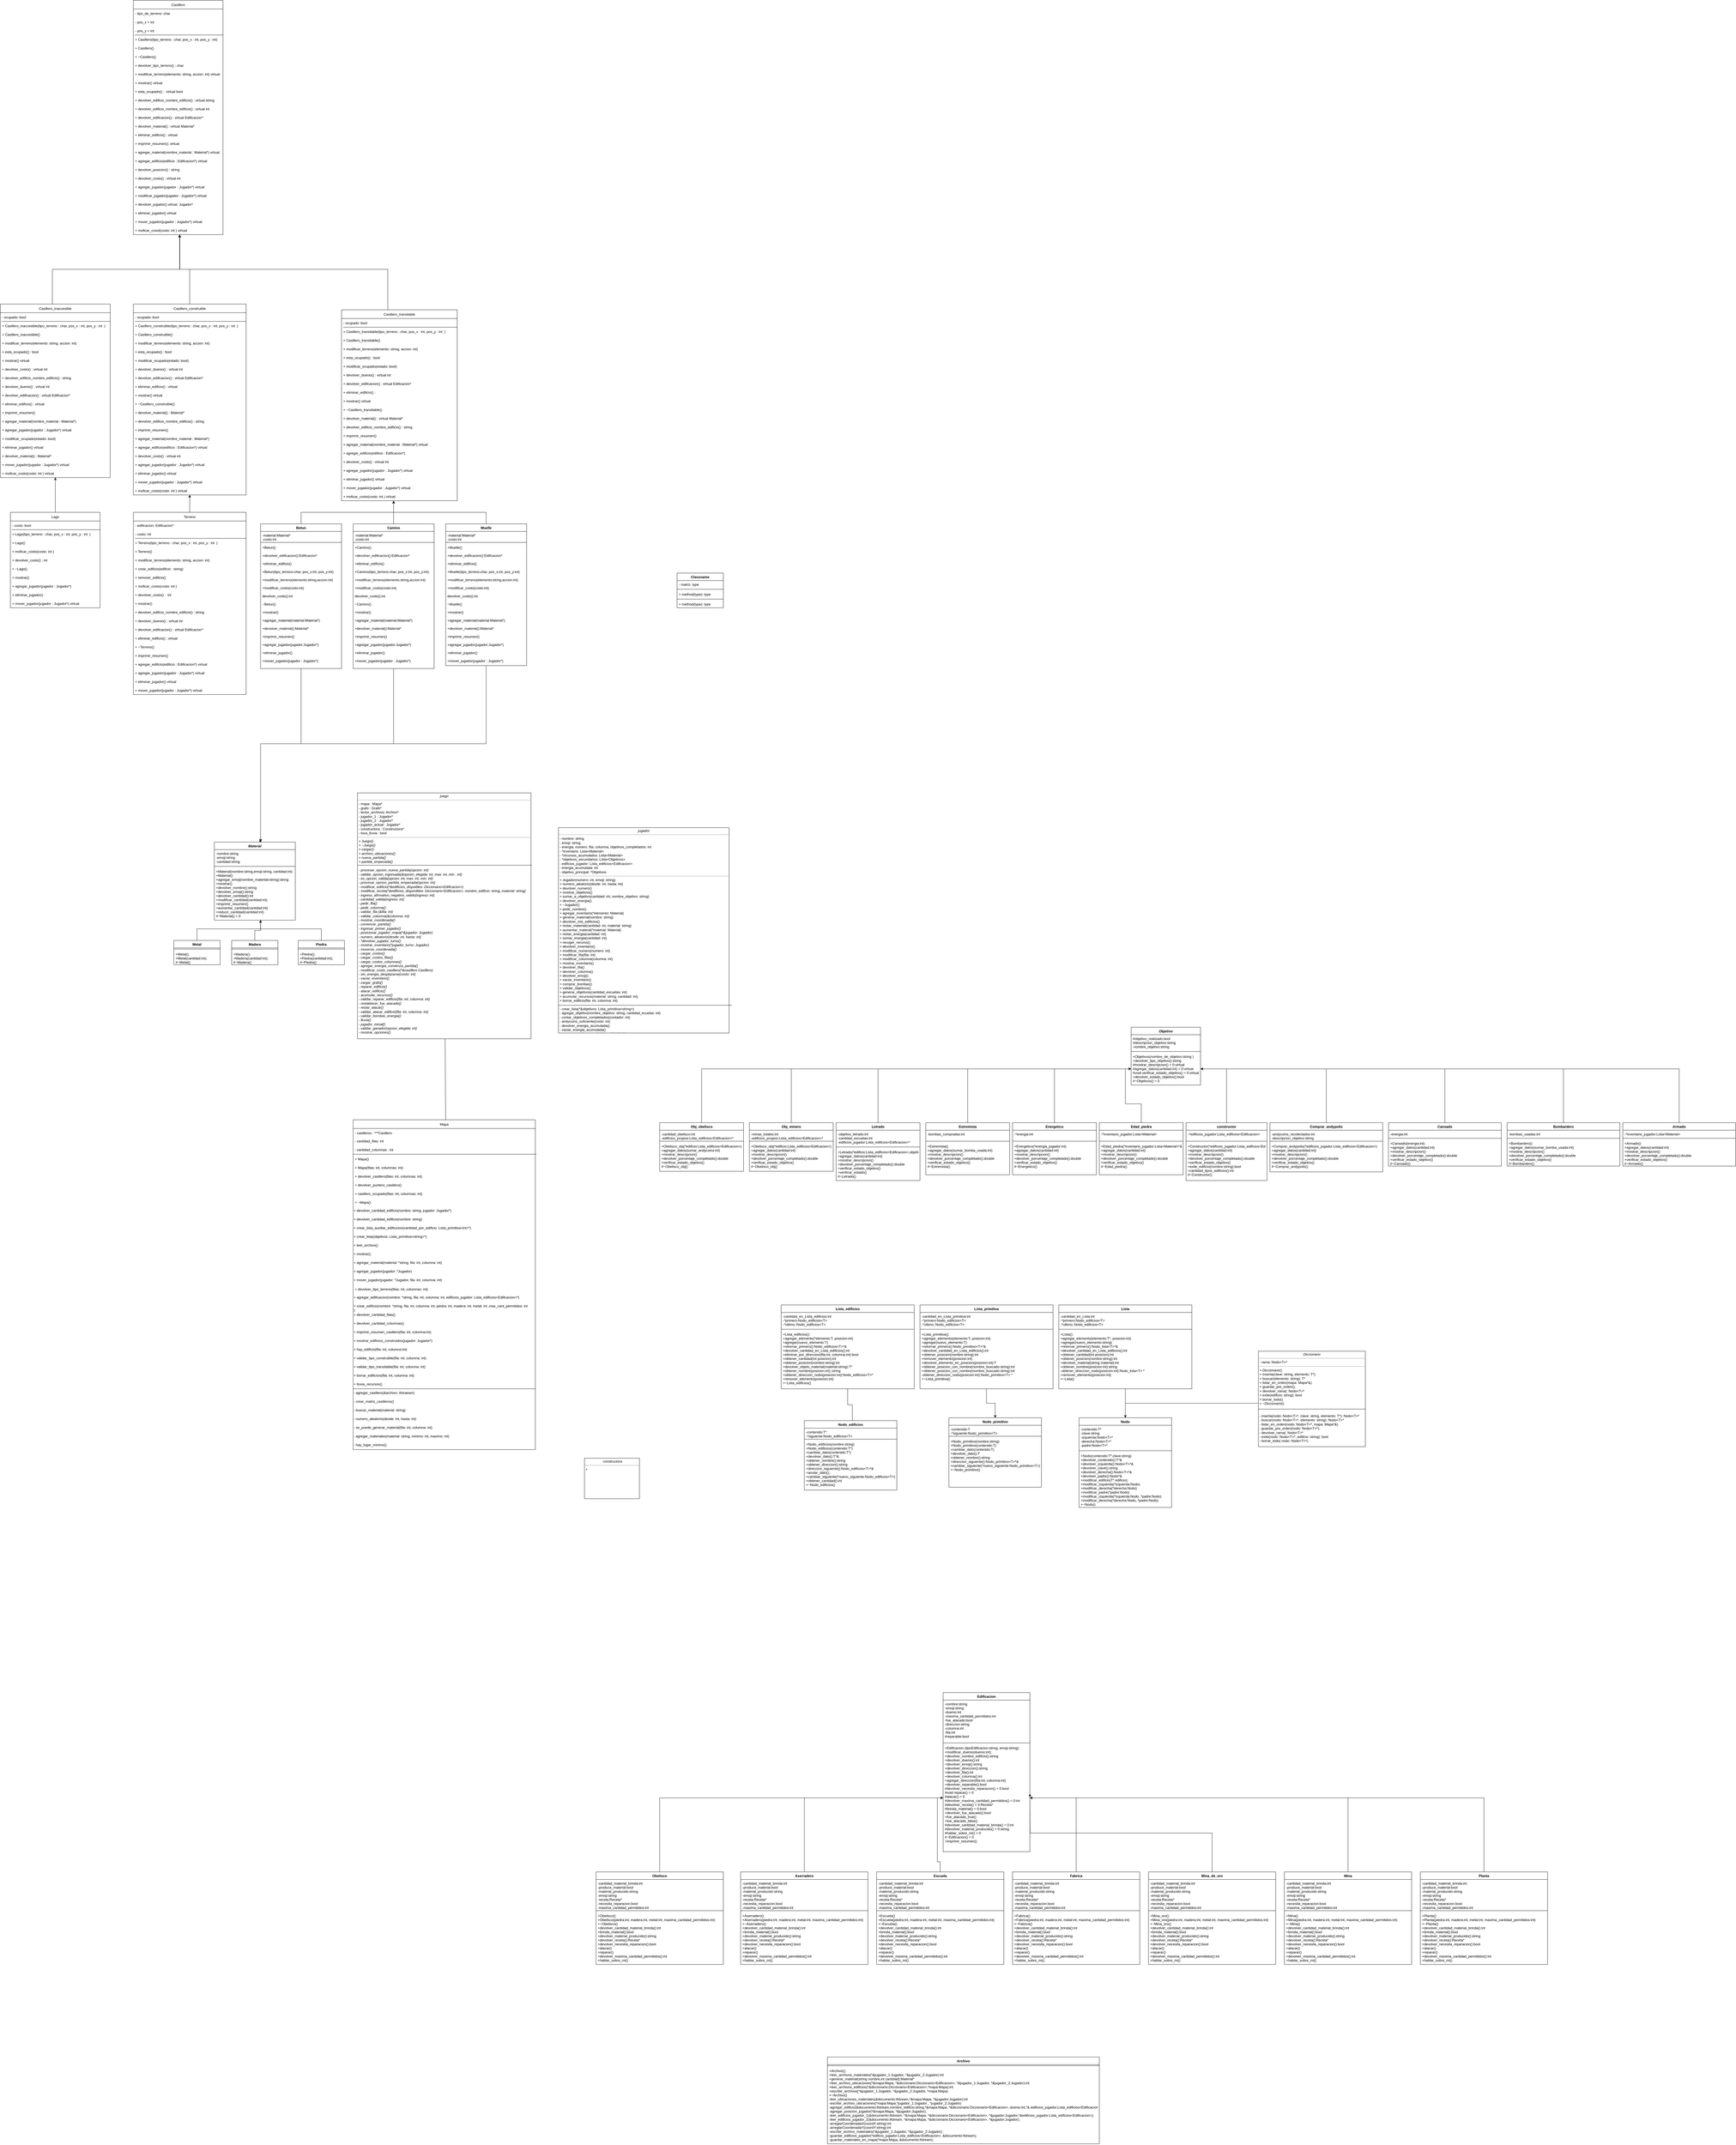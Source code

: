 <mxfile version="15.9.4" type="github">
  <diagram name="Page-1" id="c4acf3e9-155e-7222-9cf6-157b1a14988f">
    <mxGraphModel dx="1135" dy="6817" grid="1" gridSize="10" guides="1" tooltips="1" connect="1" arrows="1" fold="1" page="1" pageScale="1" pageWidth="850" pageHeight="1100" background="none" math="0" shadow="0">
      <root>
        <mxCell id="0" />
        <mxCell id="1" parent="0" />
        <mxCell id="mdNmDBwhIQSw67K94APl-2" value="&lt;p style=&quot;margin: 0px ; margin-top: 4px ; text-align: center&quot;&gt;&lt;i&gt;jugador&lt;/i&gt;&lt;/p&gt;&lt;hr size=&quot;1&quot;&gt;&lt;p style=&quot;margin: 0px ; margin-left: 4px&quot;&gt;- nombre: string&lt;/p&gt;&lt;p style=&quot;margin: 0px ; margin-left: 4px&quot;&gt;- emoji: string&lt;/p&gt;&lt;p style=&quot;margin: 0px ; margin-left: 4px&quot;&gt;- energia, numero, fila, columna, objetivos_completados: int&lt;/p&gt;&lt;p style=&quot;margin: 0px ; margin-left: 4px&quot;&gt;- *inventario: Lista&amp;lt;Material&amp;gt;&lt;/p&gt;&lt;p style=&quot;margin: 0px ; margin-left: 4px&quot;&gt;- *recursos_acumulados: Lista&amp;lt;Material&amp;gt;&lt;/p&gt;&lt;p style=&quot;margin: 0px ; margin-left: 4px&quot;&gt;- *objetivos_secundarios: Lista&amp;lt;Objetivos&amp;gt;&lt;/p&gt;&lt;p style=&quot;margin: 0px ; margin-left: 4px&quot;&gt;- edificios_jugador: Lista_edificios&amp;lt;Edificacion&amp;gt;&lt;/p&gt;&lt;p style=&quot;margin: 0px ; margin-left: 4px&quot;&gt;- energia_acumulada: int&lt;/p&gt;&lt;p style=&quot;margin: 0px ; margin-left: 4px&quot;&gt;- objetivo_principal: *Objetivos&lt;/p&gt;&lt;hr size=&quot;1&quot;&gt;&lt;p style=&quot;margin: 0px ; margin-left: 4px&quot;&gt;+ Jugador(numero: int, emoji: string)&lt;/p&gt;&lt;p style=&quot;margin: 0px ; margin-left: 4px&quot;&gt;+ numero_aleatorio(desde: int, hasta: int)&lt;/p&gt;&lt;p style=&quot;margin: 0px ; margin-left: 4px&quot;&gt;+ devolver_numero()&lt;/p&gt;&lt;p style=&quot;margin: 0px ; margin-left: 4px&quot;&gt;+ mostrar_objetivos()&lt;/p&gt;&lt;p style=&quot;margin: 0px ; margin-left: 4px&quot;&gt;+ sumar_a_objetivo(cantidad: int, nombre_objetivo: string)&lt;/p&gt;&lt;p style=&quot;margin: 0px ; margin-left: 4px&quot;&gt;+ devolver_energia()&lt;/p&gt;&lt;p style=&quot;margin: 0px ; margin-left: 4px&quot;&gt;+ ~Jugador()&lt;/p&gt;&lt;p style=&quot;margin: 0px ; margin-left: 4px&quot;&gt;+ pedir_nombre()&lt;/p&gt;&lt;p style=&quot;margin: 0px ; margin-left: 4px&quot;&gt;+ agregar_inventario(*elemento: Material)&lt;/p&gt;&lt;p style=&quot;margin: 0px ; margin-left: 4px&quot;&gt;+ generar_material(nombre: string)&lt;/p&gt;&lt;p style=&quot;margin: 0px ; margin-left: 4px&quot;&gt;+ devolver_mis_edificios()&lt;/p&gt;&lt;p style=&quot;margin: 0px ; margin-left: 4px&quot;&gt;+ restar_material(cantidad: int, material: string)&lt;/p&gt;&lt;p style=&quot;margin: 0px ; margin-left: 4px&quot;&gt;+ aumentar_materal(*material: Material)&lt;/p&gt;&lt;p style=&quot;margin: 0px ; margin-left: 4px&quot;&gt;+ restar_energia(cantidad: int)&lt;/p&gt;&lt;p style=&quot;margin: 0px ; margin-left: 4px&quot;&gt;+ sumar_energia(cantidad: int)&lt;/p&gt;&lt;p style=&quot;margin: 0px ; margin-left: 4px&quot;&gt;+ recoger_recurso()&lt;/p&gt;&lt;p style=&quot;margin: 0px ; margin-left: 4px&quot;&gt;+ devolver_inventario()&lt;/p&gt;&lt;p style=&quot;margin: 0px ; margin-left: 4px&quot;&gt;+ modificar_numero(numero: int)&lt;/p&gt;&lt;p style=&quot;margin: 0px ; margin-left: 4px&quot;&gt;+ modificar_fila(fila: int)&lt;/p&gt;&lt;p style=&quot;margin: 0px ; margin-left: 4px&quot;&gt;+ modificar_columna(columna: int)&lt;/p&gt;&lt;p style=&quot;margin: 0px ; margin-left: 4px&quot;&gt;+ mostrar_inventario()&lt;/p&gt;&lt;p style=&quot;margin: 0px ; margin-left: 4px&quot;&gt;+ devolver_fila()&lt;/p&gt;&lt;p style=&quot;margin: 0px ; margin-left: 4px&quot;&gt;+ devolver_columna()&lt;/p&gt;&lt;p style=&quot;margin: 0px ; margin-left: 4px&quot;&gt;+ devolver_emoji()&lt;/p&gt;&lt;p style=&quot;margin: 0px ; margin-left: 4px&quot;&gt;+ vaciar_inventario()&lt;/p&gt;&lt;p style=&quot;margin: 0px ; margin-left: 4px&quot;&gt;+ comprar_bombas()&lt;/p&gt;&lt;p style=&quot;margin: 0px ; margin-left: 4px&quot;&gt;+ validar_objetivos()&lt;/p&gt;&lt;p style=&quot;margin: 0px ; margin-left: 4px&quot;&gt;+ generar_objetivos(cantidad_escuelas: int)&lt;/p&gt;&lt;p style=&quot;margin: 0px ; margin-left: 4px&quot;&gt;+ acumular_recursos(material: string, cantidad: int)&lt;/p&gt;&lt;p style=&quot;margin: 0px ; margin-left: 4px&quot;&gt;+ borrar_edificio(fila: int, columna: int)&lt;/p&gt;&lt;p style=&quot;margin: 0px ; margin-left: 4px&quot;&gt;&lt;br&gt;&lt;/p&gt;&lt;p style=&quot;margin: 0px ; margin-left: 4px&quot;&gt;- crear_lista(*&amp;amp;objetivos: Lista_primitiva&amp;lt;string&amp;gt;)&lt;/p&gt;&lt;p style=&quot;margin: 0px ; margin-left: 4px&quot;&gt;- agregar_objetivo(nombre_objetivo: string, cantidad_ecuelas: int)&lt;/p&gt;&lt;p style=&quot;margin: 0px ; margin-left: 4px&quot;&gt;- contar_objetivos_completados(contador: int)&lt;/p&gt;&lt;p style=&quot;margin: 0px ; margin-left: 4px&quot;&gt;- andycoins_suficiente(costo: int)&lt;/p&gt;&lt;p style=&quot;margin: 0px ; margin-left: 4px&quot;&gt;- devolver_energia_acumulada()&lt;/p&gt;&lt;p style=&quot;margin: 0px ; margin-left: 4px&quot;&gt;- vaciar_energia_acumulada()&lt;/p&gt;&lt;p style=&quot;margin: 0px ; margin-left: 4px&quot;&gt;- sumar_energia_acumulada(cantidad: int)&lt;/p&gt;" style="verticalAlign=top;align=left;overflow=fill;fontSize=12;fontFamily=Helvetica;html=1;rounded=0;shadow=0;comic=0;labelBackgroundColor=none;strokeWidth=1" parent="1" vertex="1">
          <mxGeometry x="1310" y="-2790" width="590" height="710" as="geometry" />
        </mxCell>
        <mxCell id="4" style="edgeStyle=none;html=1;" parent="1" source="mdNmDBwhIQSw67K94APl-7" edge="1">
          <mxGeometry relative="1" as="geometry">
            <mxPoint x="920" y="-1764" as="targetPoint" />
          </mxGeometry>
        </mxCell>
        <mxCell id="mdNmDBwhIQSw67K94APl-7" value="&lt;p style=&quot;margin: 0px ; margin-top: 4px ; text-align: center&quot;&gt;&lt;i&gt;juego&lt;/i&gt;&lt;/p&gt;&lt;hr size=&quot;1&quot;&gt;&lt;p style=&quot;margin: 0px ; margin-left: 4px&quot;&gt;- mapa : Mapa*&lt;/p&gt;&lt;p style=&quot;margin: 0px ; margin-left: 4px&quot;&gt;- grafo : Grafo*&lt;/p&gt;&lt;p style=&quot;margin: 0px ; margin-left: 4px&quot;&gt;- lector_archivos: Archivo*&lt;/p&gt;&lt;p style=&quot;margin: 0px ; margin-left: 4px&quot;&gt;- jugador_1 : Jugador*&lt;/p&gt;&lt;p style=&quot;margin: 0px ; margin-left: 4px&quot;&gt;- jugador_2 : Jugador*&lt;/p&gt;&lt;p style=&quot;margin: 0px ; margin-left: 4px&quot;&gt;- jugador_actual : Jugador*&lt;/p&gt;&lt;p style=&quot;margin: 0px ; margin-left: 4px&quot;&gt;- constructora : Constructora*&lt;/p&gt;&lt;p style=&quot;margin: 0px ; margin-left: 4px&quot;&gt;- toca_lluvia : bool&lt;/p&gt;&lt;hr size=&quot;1&quot;&gt;&lt;p style=&quot;margin: 0px ; margin-left: 4px&quot;&gt;+ J&lt;i style=&quot;text-align: center&quot;&gt;uego()&lt;/i&gt;&lt;/p&gt;&lt;p style=&quot;margin: 0px ; margin-left: 4px&quot;&gt;&lt;i style=&quot;text-align: center&quot;&gt;+ ~Juego()&lt;/i&gt;&lt;/p&gt;&lt;p style=&quot;margin: 0px ; margin-left: 4px&quot;&gt;&lt;i style=&quot;text-align: center&quot;&gt;+ cargar()&lt;/i&gt;&lt;/p&gt;&lt;p style=&quot;margin: 0px ; margin-left: 4px&quot;&gt;&lt;i style=&quot;text-align: center&quot;&gt;+ archivo_ubicaciones()&lt;/i&gt;&lt;/p&gt;&lt;p style=&quot;margin: 0px ; margin-left: 4px&quot;&gt;&lt;i style=&quot;text-align: center&quot;&gt;+ nueva_partida()&lt;/i&gt;&lt;/p&gt;&lt;p style=&quot;margin: 0px ; margin-left: 4px&quot;&gt;&lt;i style=&quot;text-align: center&quot;&gt;+ partida_empezada()&lt;/i&gt;&lt;/p&gt;&lt;p style=&quot;margin: 0px ; margin-left: 4px&quot;&gt;&lt;i style=&quot;text-align: center&quot;&gt;&lt;br&gt;&lt;/i&gt;&lt;/p&gt;&lt;p style=&quot;margin: 0px ; margin-left: 4px&quot;&gt;&lt;i style=&quot;text-align: center&quot;&gt;- procesar_opcion_nueva_partida(opcion: int)&lt;/i&gt;&lt;/p&gt;&lt;p style=&quot;margin: 0px ; margin-left: 4px&quot;&gt;&lt;i style=&quot;text-align: center&quot;&gt;- validar_opcion_ingresada(&amp;amp;opcion_elegida: int, max: int, min : int)&lt;/i&gt;&lt;/p&gt;&lt;p style=&quot;margin: 0px ; margin-left: 4px&quot;&gt;&lt;i style=&quot;text-align: center&quot;&gt;- es_opcion_valida(opcion: int, max: int, min: int)&lt;/i&gt;&lt;/p&gt;&lt;p style=&quot;margin: 0px ; margin-left: 4px&quot;&gt;&lt;i style=&quot;text-align: center&quot;&gt;- procesar_opcion_partida_empezada(opcion: int)&lt;/i&gt;&lt;/p&gt;&lt;p style=&quot;margin: 0px ; margin-left: 4px&quot;&gt;&lt;i style=&quot;text-align: center&quot;&gt;- modificar_edificio(*&amp;amp;edificios_dispoibles: Diccionario&amp;lt;Edificacion&amp;gt;)&lt;/i&gt;&lt;/p&gt;&lt;p style=&quot;margin: 0px ; margin-left: 4px&quot;&gt;&lt;i style=&quot;text-align: center&quot;&gt;- modificar_receta(*&amp;amp;edificios_disponibles: Diccionario&amp;lt;Edificacion&amp;gt;, nombre_edificio: string, material: string)&lt;/i&gt;&lt;/p&gt;&lt;p style=&quot;margin: 0px ; margin-left: 4px&quot;&gt;&lt;i style=&quot;text-align: center&quot;&gt;- ingreso_afirmativo_negativo_valido(ingreso: int)&lt;/i&gt;&lt;/p&gt;&lt;p style=&quot;margin: 0px ; margin-left: 4px&quot;&gt;&lt;i style=&quot;text-align: center&quot;&gt;- cantidad_valida(ingreso: int)&lt;/i&gt;&lt;/p&gt;&lt;p style=&quot;margin: 0px ; margin-left: 4px&quot;&gt;&lt;i style=&quot;text-align: center&quot;&gt;- pedir_fila()&lt;/i&gt;&lt;/p&gt;&lt;p style=&quot;margin: 0px ; margin-left: 4px&quot;&gt;&lt;i style=&quot;text-align: center&quot;&gt;- pedir_columna()&lt;/i&gt;&lt;/p&gt;&lt;p style=&quot;margin: 0px ; margin-left: 4px&quot;&gt;&lt;i style=&quot;text-align: center&quot;&gt;- validar_fila (&amp;amp;fila: int)&lt;/i&gt;&lt;/p&gt;&lt;p style=&quot;margin: 0px ; margin-left: 4px&quot;&gt;&lt;i style=&quot;text-align: center&quot;&gt;- validar_columna(&amp;amp;columna: int)&lt;/i&gt;&lt;/p&gt;&lt;p style=&quot;margin: 0px ; margin-left: 4px&quot;&gt;&lt;i style=&quot;text-align: center&quot;&gt;- mostrar_coordenada()&lt;/i&gt;&lt;/p&gt;&lt;p style=&quot;margin: 0px ; margin-left: 4px&quot;&gt;&lt;i style=&quot;text-align: center&quot;&gt;- comenzar_partida()&lt;/i&gt;&lt;/p&gt;&lt;p style=&quot;margin: 0px ; margin-left: 4px&quot;&gt;&lt;i style=&quot;text-align: center&quot;&gt;- ingresar_primer_jugador()&lt;/i&gt;&lt;/p&gt;&lt;p style=&quot;margin: 0px ; margin-left: 4px&quot;&gt;&lt;i style=&quot;text-align: center&quot;&gt;- posicionar_jugador_mapa(*&amp;amp;jugador: Jugador)&lt;/i&gt;&lt;/p&gt;&lt;p style=&quot;margin: 0px ; margin-left: 4px&quot;&gt;&lt;i style=&quot;text-align: center&quot;&gt;- numero_aleatorio(desde: int, hasta: int)&lt;/i&gt;&lt;/p&gt;&lt;p style=&quot;margin: 0px ; margin-left: 4px&quot;&gt;&lt;i style=&quot;text-align: center&quot;&gt;- *devolver_jugador_turno()&lt;/i&gt;&lt;/p&gt;&lt;p style=&quot;margin: 0px ; margin-left: 4px&quot;&gt;&lt;i style=&quot;text-align: center&quot;&gt;- mostrar_inventario(*jugador_turno: Jugador)&lt;/i&gt;&lt;/p&gt;&lt;p style=&quot;margin: 0px ; margin-left: 4px&quot;&gt;&lt;i style=&quot;text-align: center&quot;&gt;- moverse_coordenada()&lt;/i&gt;&lt;/p&gt;&lt;p style=&quot;margin: 0px ; margin-left: 4px&quot;&gt;&lt;i style=&quot;text-align: center&quot;&gt;- cargar_costos()&lt;/i&gt;&lt;/p&gt;&lt;p style=&quot;margin: 0px ; margin-left: 4px&quot;&gt;&lt;i style=&quot;text-align: center&quot;&gt;- cargar_costos_filas()&lt;/i&gt;&lt;/p&gt;&lt;p style=&quot;margin: 0px ; margin-left: 4px&quot;&gt;&lt;i style=&quot;text-align: center&quot;&gt;- cargar_costos_columnas()&lt;/i&gt;&lt;/p&gt;&lt;p style=&quot;margin: 0px ; margin-left: 4px&quot;&gt;&lt;i style=&quot;text-align: center&quot;&gt;- agregar_energia_comienza_paritda()&lt;/i&gt;&lt;/p&gt;&lt;p style=&quot;margin: 0px ; margin-left: 4px&quot;&gt;&lt;i style=&quot;text-align: center&quot;&gt;- modificar_costo_casillero(*&amp;amp;casillero Casillero)&lt;/i&gt;&lt;/p&gt;&lt;p style=&quot;margin: 0px ; margin-left: 4px&quot;&gt;&lt;i style=&quot;text-align: center&quot;&gt;- sin_energia_desplazarse(costo: int)&lt;/i&gt;&lt;/p&gt;&lt;p style=&quot;margin: 0px ; margin-left: 4px&quot;&gt;&lt;i style=&quot;text-align: center&quot;&gt;- vaciar_inventario()&lt;/i&gt;&lt;/p&gt;&lt;p style=&quot;margin: 0px ; margin-left: 4px&quot;&gt;&lt;i style=&quot;text-align: center&quot;&gt;- cargar_grafo()&lt;/i&gt;&lt;/p&gt;&lt;p style=&quot;margin: 0px ; margin-left: 4px&quot;&gt;&lt;i style=&quot;text-align: center&quot;&gt;- reparar_edificio()&lt;/i&gt;&lt;/p&gt;&lt;p style=&quot;margin: 0px ; margin-left: 4px&quot;&gt;&lt;i style=&quot;text-align: center&quot;&gt;- atacar_edificio()&lt;/i&gt;&lt;/p&gt;&lt;p style=&quot;margin: 0px ; margin-left: 4px&quot;&gt;&lt;i style=&quot;text-align: center&quot;&gt;- acumular_recursos()&lt;/i&gt;&lt;/p&gt;&lt;p style=&quot;margin: 0px ; margin-left: 4px&quot;&gt;&lt;i style=&quot;text-align: center&quot;&gt;- validar_reparar_edificio(fila: int, columna: int)&lt;/i&gt;&lt;/p&gt;&lt;p style=&quot;margin: 0px ; margin-left: 4px&quot;&gt;&lt;i style=&quot;text-align: center&quot;&gt;- restablecer_fue_atacado()&lt;/i&gt;&lt;/p&gt;&lt;p style=&quot;margin: 0px ; margin-left: 4px&quot;&gt;&lt;i style=&quot;text-align: center&quot;&gt;- restar_atacar()&lt;/i&gt;&lt;/p&gt;&lt;p style=&quot;margin: 0px ; margin-left: 4px&quot;&gt;&lt;i style=&quot;text-align: center&quot;&gt;- validar_atacar_edificio(fila: int, columna: int)&lt;/i&gt;&lt;/p&gt;&lt;p style=&quot;margin: 0px ; margin-left: 4px&quot;&gt;&lt;i style=&quot;text-align: center&quot;&gt;- validar_bombas_energia()&lt;/i&gt;&lt;/p&gt;&lt;p style=&quot;margin: 0px ; margin-left: 4px&quot;&gt;&lt;i style=&quot;text-align: center&quot;&gt;- lluvia()&lt;/i&gt;&lt;/p&gt;&lt;p style=&quot;margin: 0px ; margin-left: 4px&quot;&gt;&lt;i style=&quot;text-align: center&quot;&gt;- jugador_inicial()&lt;/i&gt;&lt;/p&gt;&lt;p style=&quot;margin: 0px ; margin-left: 4px&quot;&gt;&lt;i style=&quot;text-align: center&quot;&gt;- validar_ganador(opcion_elegida: int)&lt;/i&gt;&lt;/p&gt;&lt;p style=&quot;margin: 0px ; margin-left: 4px&quot;&gt;&lt;i style=&quot;text-align: center&quot;&gt;- mostrar_opciones()&lt;/i&gt;&lt;/p&gt;&lt;p style=&quot;text-align: center ; margin: 0px 0px 0px 4px&quot;&gt;&lt;br&gt;&lt;/p&gt;" style="verticalAlign=top;align=left;overflow=fill;fontSize=12;fontFamily=Helvetica;html=1;rounded=0;shadow=0;comic=0;labelBackgroundColor=none;strokeWidth=1" parent="1" vertex="1">
          <mxGeometry x="615" y="-2910" width="600" height="850" as="geometry" />
        </mxCell>
        <mxCell id="vsp3Xg3IRD6YJCFwqntf-13" value="&lt;p style=&quot;margin: 0px ; margin-top: 4px ; text-align: center&quot;&gt;&lt;/p&gt;&lt;p style=&quot;text-align: center ; margin: 0px 0px 0px 4px&quot;&gt;constructora&lt;/p&gt;&lt;hr size=&quot;1&quot;&gt;&lt;p style=&quot;margin: 0px ; margin-left: 4px&quot;&gt;+&amp;nbsp;&lt;/p&gt;" style="verticalAlign=top;align=left;overflow=fill;fontSize=12;fontFamily=Helvetica;html=1;rounded=0;shadow=0;comic=0;labelBackgroundColor=none;strokeWidth=1" parent="1" vertex="1">
          <mxGeometry x="1400" y="-610" width="190" height="140" as="geometry" />
        </mxCell>
        <mxCell id="vsp3Xg3IRD6YJCFwqntf-36" value="Mapa" style="swimlane;fontStyle=0;childLayout=stackLayout;horizontal=1;startSize=30;horizontalStack=0;resizeParent=1;resizeParentMax=0;resizeLast=0;collapsible=1;marginBottom=0;" parent="1" vertex="1">
          <mxGeometry x="600" y="-1780" width="630" height="1140" as="geometry" />
        </mxCell>
        <mxCell id="vsp3Xg3IRD6YJCFwqntf-37" value="- casilleros : ***Casillero " style="text;strokeColor=none;fillColor=none;align=left;verticalAlign=middle;spacingLeft=4;spacingRight=4;overflow=hidden;points=[[0,0.5],[1,0.5]];portConstraint=eastwest;rotatable=0;" parent="vsp3Xg3IRD6YJCFwqntf-36" vertex="1">
          <mxGeometry y="30" width="630" height="30" as="geometry" />
        </mxCell>
        <mxCell id="vsp3Xg3IRD6YJCFwqntf-38" value="&amp;nbsp;- cantidad_filas: int" style="text;whiteSpace=wrap;html=1;" parent="vsp3Xg3IRD6YJCFwqntf-36" vertex="1">
          <mxGeometry y="60" width="630" height="30" as="geometry" />
        </mxCell>
        <mxCell id="vsp3Xg3IRD6YJCFwqntf-39" value="&amp;nbsp;- cantidad_columnas : int" style="text;whiteSpace=wrap;html=1;" parent="vsp3Xg3IRD6YJCFwqntf-36" vertex="1">
          <mxGeometry y="90" width="630" height="30" as="geometry" />
        </mxCell>
        <mxCell id="vsp3Xg3IRD6YJCFwqntf-40" value="+ Mapa()" style="text;strokeColor=none;fillColor=none;align=left;verticalAlign=middle;spacingLeft=4;spacingRight=4;overflow=hidden;points=[[0,0.5],[1,0.5]];portConstraint=eastwest;rotatable=0;" parent="vsp3Xg3IRD6YJCFwqntf-36" vertex="1">
          <mxGeometry y="120" width="630" height="30" as="geometry" />
        </mxCell>
        <mxCell id="vsp3Xg3IRD6YJCFwqntf-41" value="" style="endArrow=none;html=1;rounded=0;entryX=1.005;entryY=-0.033;entryDx=0;entryDy=0;entryPerimeter=0;" parent="vsp3Xg3IRD6YJCFwqntf-36" target="vsp3Xg3IRD6YJCFwqntf-40" edge="1">
          <mxGeometry width="50" height="50" relative="1" as="geometry">
            <mxPoint y="119" as="sourcePoint" />
            <mxPoint x="139.44" y="60.16" as="targetPoint" />
            <Array as="points">
              <mxPoint x="180" y="119" />
            </Array>
          </mxGeometry>
        </mxCell>
        <mxCell id="vsp3Xg3IRD6YJCFwqntf-158" value="+ Mapa(filas: int, columnas: int)" style="text;strokeColor=none;fillColor=none;align=left;verticalAlign=middle;spacingLeft=4;spacingRight=4;overflow=hidden;points=[[0,0.5],[1,0.5]];portConstraint=eastwest;rotatable=0;" parent="vsp3Xg3IRD6YJCFwqntf-36" vertex="1">
          <mxGeometry y="150" width="630" height="30" as="geometry" />
        </mxCell>
        <mxCell id="vsp3Xg3IRD6YJCFwqntf-159" value="+ devolver_casillero(filas: int, columnas: int)" style="text;strokeColor=none;fillColor=none;align=left;verticalAlign=middle;spacingLeft=4;spacingRight=4;overflow=hidden;points=[[0,0.5],[1,0.5]];portConstraint=eastwest;rotatable=0;" parent="vsp3Xg3IRD6YJCFwqntf-36" vertex="1">
          <mxGeometry y="180" width="630" height="30" as="geometry" />
        </mxCell>
        <mxCell id="vsp3Xg3IRD6YJCFwqntf-160" value="+ devolver_puntero_casillero()" style="text;strokeColor=none;fillColor=none;align=left;verticalAlign=middle;spacingLeft=4;spacingRight=4;overflow=hidden;points=[[0,0.5],[1,0.5]];portConstraint=eastwest;rotatable=0;" parent="vsp3Xg3IRD6YJCFwqntf-36" vertex="1">
          <mxGeometry y="210" width="630" height="30" as="geometry" />
        </mxCell>
        <mxCell id="vsp3Xg3IRD6YJCFwqntf-162" value="+ casillero_ocupado(filas: int, columnas: int)" style="text;strokeColor=none;fillColor=none;align=left;verticalAlign=middle;spacingLeft=4;spacingRight=4;overflow=hidden;points=[[0,0.5],[1,0.5]];portConstraint=eastwest;rotatable=0;" parent="vsp3Xg3IRD6YJCFwqntf-36" vertex="1">
          <mxGeometry y="240" width="630" height="30" as="geometry" />
        </mxCell>
        <mxCell id="vsp3Xg3IRD6YJCFwqntf-157" value="+ ~Mapa()" style="text;strokeColor=none;fillColor=none;align=left;verticalAlign=middle;spacingLeft=4;spacingRight=4;overflow=hidden;points=[[0,0.5],[1,0.5]];portConstraint=eastwest;rotatable=0;" parent="vsp3Xg3IRD6YJCFwqntf-36" vertex="1">
          <mxGeometry y="270" width="630" height="30" as="geometry" />
        </mxCell>
        <mxCell id="vsp3Xg3IRD6YJCFwqntf-163" value="+ devolver_cantidad_edificio(nombre: string, jugador: Jugador*)" style="text;whiteSpace=wrap;html=1;" parent="vsp3Xg3IRD6YJCFwqntf-36" vertex="1">
          <mxGeometry y="300" width="630" height="30" as="geometry" />
        </mxCell>
        <mxCell id="vsp3Xg3IRD6YJCFwqntf-164" value="+ devolver_cantidad_edificio(nombre: string)" style="text;whiteSpace=wrap;html=1;" parent="vsp3Xg3IRD6YJCFwqntf-36" vertex="1">
          <mxGeometry y="330" width="630" height="30" as="geometry" />
        </mxCell>
        <mxCell id="vsp3Xg3IRD6YJCFwqntf-42" value="+ crear_lista_auxiliar_edificicios(cantidad_por_edificio: Lista_primitiva&amp;lt;int&amp;gt;*)&amp;nbsp;" style="text;whiteSpace=wrap;html=1;" parent="vsp3Xg3IRD6YJCFwqntf-36" vertex="1">
          <mxGeometry y="360" width="630" height="30" as="geometry" />
        </mxCell>
        <mxCell id="vsp3Xg3IRD6YJCFwqntf-166" value="+ crear_lista(objetivos: Lista_primitiva&amp;lt;string&amp;gt;*)&amp;nbsp;" style="text;whiteSpace=wrap;html=1;" parent="vsp3Xg3IRD6YJCFwqntf-36" vertex="1">
          <mxGeometry y="390" width="630" height="30" as="geometry" />
        </mxCell>
        <mxCell id="vsp3Xg3IRD6YJCFwqntf-165" value="+ leer_archivo()&amp;nbsp;" style="text;whiteSpace=wrap;html=1;" parent="vsp3Xg3IRD6YJCFwqntf-36" vertex="1">
          <mxGeometry y="420" width="630" height="30" as="geometry" />
        </mxCell>
        <mxCell id="vsp3Xg3IRD6YJCFwqntf-47" value="+ mostrar()" style="text;whiteSpace=wrap;html=1;" parent="vsp3Xg3IRD6YJCFwqntf-36" vertex="1">
          <mxGeometry y="450" width="630" height="30" as="geometry" />
        </mxCell>
        <mxCell id="vsp3Xg3IRD6YJCFwqntf-43" value="+ agregar_material(material: *string, fila: int, columna: int)" style="text;whiteSpace=wrap;html=1;" parent="vsp3Xg3IRD6YJCFwqntf-36" vertex="1">
          <mxGeometry y="480" width="630" height="30" as="geometry" />
        </mxCell>
        <mxCell id="vsp3Xg3IRD6YJCFwqntf-167" value="+ agregar_jugador(jugador: *Jugador)" style="text;whiteSpace=wrap;html=1;" parent="vsp3Xg3IRD6YJCFwqntf-36" vertex="1">
          <mxGeometry y="510" width="630" height="30" as="geometry" />
        </mxCell>
        <mxCell id="vsp3Xg3IRD6YJCFwqntf-168" value="+ mover_jugador(jugador: *Jugador, fila: int, columna: int)" style="text;whiteSpace=wrap;html=1;" parent="vsp3Xg3IRD6YJCFwqntf-36" vertex="1">
          <mxGeometry y="540" width="630" height="30" as="geometry" />
        </mxCell>
        <mxCell id="vsp3Xg3IRD6YJCFwqntf-169" value="+ devolver_tipo_terreno(filas: int, columnas: int)" style="text;strokeColor=none;fillColor=none;align=left;verticalAlign=middle;spacingLeft=4;spacingRight=4;overflow=hidden;points=[[0,0.5],[1,0.5]];portConstraint=eastwest;rotatable=0;" parent="vsp3Xg3IRD6YJCFwqntf-36" vertex="1">
          <mxGeometry y="570" width="630" height="30" as="geometry" />
        </mxCell>
        <mxCell id="vsp3Xg3IRD6YJCFwqntf-44" value="+ agregar_edificacion(nombre: *string, fila: int, columna: int, edificios_jugador: Lista_edificios&amp;lt;Edificacion&amp;gt;*)" style="text;whiteSpace=wrap;html=1;" parent="vsp3Xg3IRD6YJCFwqntf-36" vertex="1">
          <mxGeometry y="600" width="630" height="30" as="geometry" />
        </mxCell>
        <mxCell id="vsp3Xg3IRD6YJCFwqntf-170" value="+ crear_edificio(nombre: *string, fila: int, columna: int, piedra: int, madera: int, metal: int ,max_cant_permitidos: int&lt;br&gt;)" style="text;whiteSpace=wrap;html=1;" parent="vsp3Xg3IRD6YJCFwqntf-36" vertex="1">
          <mxGeometry y="630" width="630" height="30" as="geometry" />
        </mxCell>
        <mxCell id="vsp3Xg3IRD6YJCFwqntf-50" value="+ devolver_cantidad_filas()" style="text;whiteSpace=wrap;html=1;" parent="vsp3Xg3IRD6YJCFwqntf-36" vertex="1">
          <mxGeometry y="660" width="630" height="30" as="geometry" />
        </mxCell>
        <mxCell id="vsp3Xg3IRD6YJCFwqntf-51" value="+ devolver_cantidad_columnas()" style="text;whiteSpace=wrap;html=1;" parent="vsp3Xg3IRD6YJCFwqntf-36" vertex="1">
          <mxGeometry y="690" width="630" height="30" as="geometry" />
        </mxCell>
        <mxCell id="vsp3Xg3IRD6YJCFwqntf-54" value="+ imprimir_resumen_casillero(fila: int, columna:int)" style="text;whiteSpace=wrap;html=1;" parent="vsp3Xg3IRD6YJCFwqntf-36" vertex="1">
          <mxGeometry y="720" width="630" height="30" as="geometry" />
        </mxCell>
        <mxCell id="vsp3Xg3IRD6YJCFwqntf-46" value="+ mostrar_edificios_construidos(jugador: Jugador*)" style="text;whiteSpace=wrap;html=1;" parent="vsp3Xg3IRD6YJCFwqntf-36" vertex="1">
          <mxGeometry y="750" width="630" height="30" as="geometry" />
        </mxCell>
        <mxCell id="vsp3Xg3IRD6YJCFwqntf-56" value="+ hay_edificio(fila: int, columna:int)" style="text;whiteSpace=wrap;html=1;" parent="vsp3Xg3IRD6YJCFwqntf-36" vertex="1">
          <mxGeometry y="780" width="630" height="30" as="geometry" />
        </mxCell>
        <mxCell id="vsp3Xg3IRD6YJCFwqntf-172" value="+ validar_tipo_construible(fila: int, columna: int)" style="text;whiteSpace=wrap;html=1;" parent="vsp3Xg3IRD6YJCFwqntf-36" vertex="1">
          <mxGeometry y="810" width="630" height="30" as="geometry" />
        </mxCell>
        <mxCell id="vsp3Xg3IRD6YJCFwqntf-171" value="+ validar_tipo_transitable(fila: int, columna: int)" style="text;whiteSpace=wrap;html=1;" parent="vsp3Xg3IRD6YJCFwqntf-36" vertex="1">
          <mxGeometry y="840" width="630" height="30" as="geometry" />
        </mxCell>
        <mxCell id="vsp3Xg3IRD6YJCFwqntf-45" value="+ borrar_edificicio(fila: int, columna: int)" style="text;whiteSpace=wrap;html=1;" parent="vsp3Xg3IRD6YJCFwqntf-36" vertex="1">
          <mxGeometry y="870" width="630" height="30" as="geometry" />
        </mxCell>
        <mxCell id="vsp3Xg3IRD6YJCFwqntf-55" value="+ lluvia_recursos()" style="text;whiteSpace=wrap;html=1;" parent="vsp3Xg3IRD6YJCFwqntf-36" vertex="1">
          <mxGeometry y="900" width="630" height="30" as="geometry" />
        </mxCell>
        <mxCell id="vsp3Xg3IRD6YJCFwqntf-58" value="- agregar_casillero(&amp;amp;archivo: ifstraeam)" style="text;whiteSpace=wrap;html=1;" parent="vsp3Xg3IRD6YJCFwqntf-36" vertex="1">
          <mxGeometry y="930" width="630" height="30" as="geometry" />
        </mxCell>
        <mxCell id="vsp3Xg3IRD6YJCFwqntf-59" value="- crear_matriz_casilleros()" style="text;whiteSpace=wrap;html=1;" parent="vsp3Xg3IRD6YJCFwqntf-36" vertex="1">
          <mxGeometry y="960" width="630" height="30" as="geometry" />
        </mxCell>
        <mxCell id="vsp3Xg3IRD6YJCFwqntf-173" value="- buscar_material(material: string)" style="text;whiteSpace=wrap;html=1;" parent="vsp3Xg3IRD6YJCFwqntf-36" vertex="1">
          <mxGeometry y="990" width="630" height="30" as="geometry" />
        </mxCell>
        <mxCell id="vsp3Xg3IRD6YJCFwqntf-61" value="- numero_aleatorio(desde: int, hasta: int)" style="text;whiteSpace=wrap;html=1;" parent="vsp3Xg3IRD6YJCFwqntf-36" vertex="1">
          <mxGeometry y="1020" width="630" height="30" as="geometry" />
        </mxCell>
        <mxCell id="vsp3Xg3IRD6YJCFwqntf-175" value="- se_puede_generar_material(fila: int, columna: int)" style="text;whiteSpace=wrap;html=1;" parent="vsp3Xg3IRD6YJCFwqntf-36" vertex="1">
          <mxGeometry y="1050" width="630" height="30" as="geometry" />
        </mxCell>
        <mxCell id="vsp3Xg3IRD6YJCFwqntf-60" value="- agregar_materiales(material: string, minimo: int, maximo: int)" style="text;whiteSpace=wrap;html=1;" parent="vsp3Xg3IRD6YJCFwqntf-36" vertex="1">
          <mxGeometry y="1080" width="630" height="30" as="geometry" />
        </mxCell>
        <mxCell id="vsp3Xg3IRD6YJCFwqntf-63" value="" style="endArrow=none;html=1;rounded=0;entryX=1;entryY=0;entryDx=0;entryDy=0;exitX=0;exitY=0;exitDx=0;exitDy=0;" parent="vsp3Xg3IRD6YJCFwqntf-36" source="vsp3Xg3IRD6YJCFwqntf-58" target="vsp3Xg3IRD6YJCFwqntf-58" edge="1">
          <mxGeometry width="50" height="50" relative="1" as="geometry">
            <mxPoint x="300" y="510" as="sourcePoint" />
            <mxPoint x="630" y="930" as="targetPoint" />
          </mxGeometry>
        </mxCell>
        <mxCell id="vsp3Xg3IRD6YJCFwqntf-64" value="- hay_lugar_minimo()" style="text;whiteSpace=wrap;html=1;" parent="vsp3Xg3IRD6YJCFwqntf-36" vertex="1">
          <mxGeometry y="1110" width="630" height="30" as="geometry" />
        </mxCell>
        <mxCell id="vsp3Xg3IRD6YJCFwqntf-66" value="Casillero" style="swimlane;fontStyle=2;childLayout=stackLayout;horizontal=1;startSize=30;horizontalStack=0;resizeParent=1;resizeParentMax=0;resizeLast=0;collapsible=1;marginBottom=0;" parent="1" vertex="1">
          <mxGeometry x="-160" y="-5650" width="310" height="810" as="geometry" />
        </mxCell>
        <mxCell id="vsp3Xg3IRD6YJCFwqntf-67" value="- tipo_de_terreno: char" style="text;strokeColor=none;fillColor=none;align=left;verticalAlign=middle;spacingLeft=4;spacingRight=4;overflow=hidden;points=[[0,0.5],[1,0.5]];portConstraint=eastwest;rotatable=0;" parent="vsp3Xg3IRD6YJCFwqntf-66" vertex="1">
          <mxGeometry y="30" width="310" height="30" as="geometry" />
        </mxCell>
        <mxCell id="vsp3Xg3IRD6YJCFwqntf-68" value="- pos_x = int" style="text;strokeColor=none;fillColor=none;align=left;verticalAlign=middle;spacingLeft=4;spacingRight=4;overflow=hidden;points=[[0,0.5],[1,0.5]];portConstraint=eastwest;rotatable=0;" parent="vsp3Xg3IRD6YJCFwqntf-66" vertex="1">
          <mxGeometry y="60" width="310" height="30" as="geometry" />
        </mxCell>
        <mxCell id="vsp3Xg3IRD6YJCFwqntf-69" value="- pos_y = int" style="text;strokeColor=none;fillColor=none;align=left;verticalAlign=middle;spacingLeft=4;spacingRight=4;overflow=hidden;points=[[0,0.5],[1,0.5]];portConstraint=eastwest;rotatable=0;" parent="vsp3Xg3IRD6YJCFwqntf-66" vertex="1">
          <mxGeometry y="90" width="310" height="30" as="geometry" />
        </mxCell>
        <mxCell id="vsp3Xg3IRD6YJCFwqntf-70" value="" style="endArrow=none;html=1;rounded=0;entryX=1.002;entryY=0;entryDx=0;entryDy=0;entryPerimeter=0;exitX=0.015;exitY=0;exitDx=0;exitDy=0;exitPerimeter=0;" parent="vsp3Xg3IRD6YJCFwqntf-66" source="vsp3Xg3IRD6YJCFwqntf-71" target="vsp3Xg3IRD6YJCFwqntf-71" edge="1">
          <mxGeometry width="50" height="50" relative="1" as="geometry">
            <mxPoint y="179" as="sourcePoint" />
            <mxPoint x="120" y="179" as="targetPoint" />
          </mxGeometry>
        </mxCell>
        <mxCell id="vsp3Xg3IRD6YJCFwqntf-71" value="+ Casillero(tipo_terreno : char, pos_x : int, pos_y : int)" style="text;strokeColor=none;fillColor=none;align=left;verticalAlign=middle;spacingLeft=4;spacingRight=4;overflow=hidden;points=[[0,0.5],[1,0.5]];portConstraint=eastwest;rotatable=0;" parent="vsp3Xg3IRD6YJCFwqntf-66" vertex="1">
          <mxGeometry y="120" width="310" height="30" as="geometry" />
        </mxCell>
        <mxCell id="vsp3Xg3IRD6YJCFwqntf-72" value="+ Casillero()" style="text;strokeColor=none;fillColor=none;align=left;verticalAlign=middle;spacingLeft=4;spacingRight=4;overflow=hidden;points=[[0,0.5],[1,0.5]];portConstraint=eastwest;rotatable=0;" parent="vsp3Xg3IRD6YJCFwqntf-66" vertex="1">
          <mxGeometry y="150" width="310" height="30" as="geometry" />
        </mxCell>
        <mxCell id="vsp3Xg3IRD6YJCFwqntf-73" value="+ ~Casillero()" style="text;strokeColor=none;fillColor=none;align=left;verticalAlign=middle;spacingLeft=4;spacingRight=4;overflow=hidden;points=[[0,0.5],[1,0.5]];portConstraint=eastwest;rotatable=0;" parent="vsp3Xg3IRD6YJCFwqntf-66" vertex="1">
          <mxGeometry y="180" width="310" height="30" as="geometry" />
        </mxCell>
        <mxCell id="vsp3Xg3IRD6YJCFwqntf-75" value="+ devolver_tipo_terreno() : char" style="text;strokeColor=none;fillColor=none;align=left;verticalAlign=middle;spacingLeft=4;spacingRight=4;overflow=hidden;points=[[0,0.5],[1,0.5]];portConstraint=eastwest;rotatable=0;" parent="vsp3Xg3IRD6YJCFwqntf-66" vertex="1">
          <mxGeometry y="210" width="310" height="30" as="geometry" />
        </mxCell>
        <mxCell id="vsp3Xg3IRD6YJCFwqntf-78" value="+ modificar_terreno(elemento: string, accion: int) virtual" style="text;strokeColor=none;fillColor=none;align=left;verticalAlign=middle;spacingLeft=4;spacingRight=4;overflow=hidden;points=[[0,0.5],[1,0.5]];portConstraint=eastwest;rotatable=0;" parent="vsp3Xg3IRD6YJCFwqntf-66" vertex="1">
          <mxGeometry y="240" width="310" height="30" as="geometry" />
        </mxCell>
        <mxCell id="vsp3Xg3IRD6YJCFwqntf-74" value="+ mostrar() virtual" style="text;strokeColor=none;fillColor=none;align=left;verticalAlign=middle;spacingLeft=4;spacingRight=4;overflow=hidden;points=[[0,0.5],[1,0.5]];portConstraint=eastwest;rotatable=0;" parent="vsp3Xg3IRD6YJCFwqntf-66" vertex="1">
          <mxGeometry y="270" width="310" height="30" as="geometry" />
        </mxCell>
        <mxCell id="vsp3Xg3IRD6YJCFwqntf-83" value="+ esta_ocupado() :  virtual bool" style="text;strokeColor=none;fillColor=none;align=left;verticalAlign=middle;spacingLeft=4;spacingRight=4;overflow=hidden;points=[[0,0.5],[1,0.5]];portConstraint=eastwest;rotatable=0;" parent="vsp3Xg3IRD6YJCFwqntf-66" vertex="1">
          <mxGeometry y="300" width="310" height="30" as="geometry" />
        </mxCell>
        <mxCell id="vsp3Xg3IRD6YJCFwqntf-81" value="+ devolver_edificio_nombre_edificio() : virtual string" style="text;strokeColor=none;fillColor=none;align=left;verticalAlign=middle;spacingLeft=4;spacingRight=4;overflow=hidden;points=[[0,0.5],[1,0.5]];portConstraint=eastwest;rotatable=0;" parent="vsp3Xg3IRD6YJCFwqntf-66" vertex="1">
          <mxGeometry y="330" width="310" height="30" as="geometry" />
        </mxCell>
        <mxCell id="vsp3Xg3IRD6YJCFwqntf-176" value="+ devolver_edificio_nombre_edificio() : virtual int" style="text;strokeColor=none;fillColor=none;align=left;verticalAlign=middle;spacingLeft=4;spacingRight=4;overflow=hidden;points=[[0,0.5],[1,0.5]];portConstraint=eastwest;rotatable=0;" parent="vsp3Xg3IRD6YJCFwqntf-66" vertex="1">
          <mxGeometry y="360" width="310" height="30" as="geometry" />
        </mxCell>
        <mxCell id="vsp3Xg3IRD6YJCFwqntf-177" value="+ devolver_edificacion() : virtual Edificacion*" style="text;strokeColor=none;fillColor=none;align=left;verticalAlign=middle;spacingLeft=4;spacingRight=4;overflow=hidden;points=[[0,0.5],[1,0.5]];portConstraint=eastwest;rotatable=0;" parent="vsp3Xg3IRD6YJCFwqntf-66" vertex="1">
          <mxGeometry y="390" width="310" height="30" as="geometry" />
        </mxCell>
        <mxCell id="vsp3Xg3IRD6YJCFwqntf-178" value="+ devolver_material() : virtual Material*" style="text;strokeColor=none;fillColor=none;align=left;verticalAlign=middle;spacingLeft=4;spacingRight=4;overflow=hidden;points=[[0,0.5],[1,0.5]];portConstraint=eastwest;rotatable=0;" parent="vsp3Xg3IRD6YJCFwqntf-66" vertex="1">
          <mxGeometry y="420" width="310" height="30" as="geometry" />
        </mxCell>
        <mxCell id="vsp3Xg3IRD6YJCFwqntf-179" value="+ eliminar_edificio() : virtual " style="text;strokeColor=none;fillColor=none;align=left;verticalAlign=middle;spacingLeft=4;spacingRight=4;overflow=hidden;points=[[0,0.5],[1,0.5]];portConstraint=eastwest;rotatable=0;" parent="vsp3Xg3IRD6YJCFwqntf-66" vertex="1">
          <mxGeometry y="450" width="310" height="30" as="geometry" />
        </mxCell>
        <mxCell id="vsp3Xg3IRD6YJCFwqntf-85" value="+ imprimir_resumen(): virtual" style="text;strokeColor=none;fillColor=none;align=left;verticalAlign=middle;spacingLeft=4;spacingRight=4;overflow=hidden;points=[[0,0.5],[1,0.5]];portConstraint=eastwest;rotatable=0;" parent="vsp3Xg3IRD6YJCFwqntf-66" vertex="1">
          <mxGeometry y="480" width="310" height="30" as="geometry" />
        </mxCell>
        <mxCell id="vsp3Xg3IRD6YJCFwqntf-86" value="+ agregar_material(nombre_material : Material*) virtual" style="text;strokeColor=none;fillColor=none;align=left;verticalAlign=middle;spacingLeft=4;spacingRight=4;overflow=hidden;points=[[0,0.5],[1,0.5]];portConstraint=eastwest;rotatable=0;" parent="vsp3Xg3IRD6YJCFwqntf-66" vertex="1">
          <mxGeometry y="510" width="310" height="30" as="geometry" />
        </mxCell>
        <mxCell id="vsp3Xg3IRD6YJCFwqntf-80" value="+ agregar_edificio(edificio : Edificacion*) virtual" style="text;strokeColor=none;fillColor=none;align=left;verticalAlign=middle;spacingLeft=4;spacingRight=4;overflow=hidden;points=[[0,0.5],[1,0.5]];portConstraint=eastwest;rotatable=0;" parent="vsp3Xg3IRD6YJCFwqntf-66" vertex="1">
          <mxGeometry y="540" width="310" height="30" as="geometry" />
        </mxCell>
        <mxCell id="vsp3Xg3IRD6YJCFwqntf-180" value="+ devolver_posicion() : string" style="text;strokeColor=none;fillColor=none;align=left;verticalAlign=middle;spacingLeft=4;spacingRight=4;overflow=hidden;points=[[0,0.5],[1,0.5]];portConstraint=eastwest;rotatable=0;" parent="vsp3Xg3IRD6YJCFwqntf-66" vertex="1">
          <mxGeometry y="570" width="310" height="30" as="geometry" />
        </mxCell>
        <mxCell id="vsp3Xg3IRD6YJCFwqntf-181" value="+ devolver_costo() : virtual int" style="text;strokeColor=none;fillColor=none;align=left;verticalAlign=middle;spacingLeft=4;spacingRight=4;overflow=hidden;points=[[0,0.5],[1,0.5]];portConstraint=eastwest;rotatable=0;" parent="vsp3Xg3IRD6YJCFwqntf-66" vertex="1">
          <mxGeometry y="600" width="310" height="30" as="geometry" />
        </mxCell>
        <mxCell id="vsp3Xg3IRD6YJCFwqntf-182" value="+ agregar_jugador(jugador : Jugador*) virtual" style="text;strokeColor=none;fillColor=none;align=left;verticalAlign=middle;spacingLeft=4;spacingRight=4;overflow=hidden;points=[[0,0.5],[1,0.5]];portConstraint=eastwest;rotatable=0;" parent="vsp3Xg3IRD6YJCFwqntf-66" vertex="1">
          <mxGeometry y="630" width="310" height="30" as="geometry" />
        </mxCell>
        <mxCell id="vsp3Xg3IRD6YJCFwqntf-183" value="+ modificar_jugador(jugador : Jugador*) virtual" style="text;strokeColor=none;fillColor=none;align=left;verticalAlign=middle;spacingLeft=4;spacingRight=4;overflow=hidden;points=[[0,0.5],[1,0.5]];portConstraint=eastwest;rotatable=0;" parent="vsp3Xg3IRD6YJCFwqntf-66" vertex="1">
          <mxGeometry y="660" width="310" height="30" as="geometry" />
        </mxCell>
        <mxCell id="vsp3Xg3IRD6YJCFwqntf-184" value="+ devolver_jugador() virtual  Jugador*" style="text;strokeColor=none;fillColor=none;align=left;verticalAlign=middle;spacingLeft=4;spacingRight=4;overflow=hidden;points=[[0,0.5],[1,0.5]];portConstraint=eastwest;rotatable=0;" parent="vsp3Xg3IRD6YJCFwqntf-66" vertex="1">
          <mxGeometry y="690" width="310" height="30" as="geometry" />
        </mxCell>
        <mxCell id="vsp3Xg3IRD6YJCFwqntf-185" value="+ eliminar_jugador() virtual" style="text;strokeColor=none;fillColor=none;align=left;verticalAlign=middle;spacingLeft=4;spacingRight=4;overflow=hidden;points=[[0,0.5],[1,0.5]];portConstraint=eastwest;rotatable=0;" parent="vsp3Xg3IRD6YJCFwqntf-66" vertex="1">
          <mxGeometry y="720" width="310" height="30" as="geometry" />
        </mxCell>
        <mxCell id="vsp3Xg3IRD6YJCFwqntf-187" value="+ mover_jugador(jugador : Jugador*) virtual" style="text;strokeColor=none;fillColor=none;align=left;verticalAlign=middle;spacingLeft=4;spacingRight=4;overflow=hidden;points=[[0,0.5],[1,0.5]];portConstraint=eastwest;rotatable=0;" parent="vsp3Xg3IRD6YJCFwqntf-66" vertex="1">
          <mxGeometry y="750" width="310" height="30" as="geometry" />
        </mxCell>
        <mxCell id="vsp3Xg3IRD6YJCFwqntf-186" value="+ moficar_cosot(costo: int ) virtual" style="text;strokeColor=none;fillColor=none;align=left;verticalAlign=middle;spacingLeft=4;spacingRight=4;overflow=hidden;points=[[0,0.5],[1,0.5]];portConstraint=eastwest;rotatable=0;" parent="vsp3Xg3IRD6YJCFwqntf-66" vertex="1">
          <mxGeometry y="780" width="310" height="30" as="geometry" />
        </mxCell>
        <mxCell id="vsp3Xg3IRD6YJCFwqntf-222" style="edgeStyle=orthogonalEdgeStyle;rounded=0;orthogonalLoop=1;jettySize=auto;html=1;exitX=0.5;exitY=0;exitDx=0;exitDy=0;" parent="1" source="vsp3Xg3IRD6YJCFwqntf-105" edge="1">
          <mxGeometry relative="1" as="geometry">
            <mxPoint y="-4840" as="targetPoint" />
            <Array as="points">
              <mxPoint x="-440" y="-4600" />
              <mxPoint x="-440" y="-4720" />
              <mxPoint y="-4720" />
              <mxPoint y="-4800" />
            </Array>
          </mxGeometry>
        </mxCell>
        <mxCell id="vsp3Xg3IRD6YJCFwqntf-105" value="Casillero_inaccesible" style="swimlane;fontStyle=0;childLayout=stackLayout;horizontal=1;startSize=30;horizontalStack=0;resizeParent=1;resizeParentMax=0;resizeLast=0;collapsible=1;marginBottom=0;shadow=0;" parent="1" vertex="1">
          <mxGeometry x="-620" y="-4600" width="380" height="600" as="geometry">
            <mxRectangle x="1560" y="-280" width="150" height="30" as="alternateBounds" />
          </mxGeometry>
        </mxCell>
        <mxCell id="vsp3Xg3IRD6YJCFwqntf-106" value="- ocupado: bool" style="text;strokeColor=none;fillColor=none;align=left;verticalAlign=middle;spacingLeft=4;spacingRight=4;overflow=hidden;points=[[0,0.5],[1,0.5]];portConstraint=eastwest;rotatable=0;" parent="vsp3Xg3IRD6YJCFwqntf-105" vertex="1">
          <mxGeometry y="30" width="380" height="30" as="geometry" />
        </mxCell>
        <mxCell id="vsp3Xg3IRD6YJCFwqntf-107" value="" style="endArrow=none;html=1;rounded=0;entryX=1.002;entryY=0;entryDx=0;entryDy=0;entryPerimeter=0;exitX=0.015;exitY=0;exitDx=0;exitDy=0;exitPerimeter=0;" parent="vsp3Xg3IRD6YJCFwqntf-105" source="vsp3Xg3IRD6YJCFwqntf-108" target="vsp3Xg3IRD6YJCFwqntf-108" edge="1">
          <mxGeometry width="50" height="50" relative="1" as="geometry">
            <mxPoint y="179" as="sourcePoint" />
            <mxPoint x="120" y="179" as="targetPoint" />
          </mxGeometry>
        </mxCell>
        <mxCell id="vsp3Xg3IRD6YJCFwqntf-108" value="+ Casillero_inaccesible(tipo_terreno : char, pos_x : int, pos_y : int  )" style="text;strokeColor=none;fillColor=none;align=left;verticalAlign=middle;spacingLeft=4;spacingRight=4;overflow=hidden;points=[[0,0.5],[1,0.5]];portConstraint=eastwest;rotatable=0;" parent="vsp3Xg3IRD6YJCFwqntf-105" vertex="1">
          <mxGeometry y="60" width="380" height="30" as="geometry" />
        </mxCell>
        <mxCell id="vsp3Xg3IRD6YJCFwqntf-109" value="+ Casillero_inaccesible()" style="text;strokeColor=none;fillColor=none;align=left;verticalAlign=middle;spacingLeft=4;spacingRight=4;overflow=hidden;points=[[0,0.5],[1,0.5]];portConstraint=eastwest;rotatable=0;" parent="vsp3Xg3IRD6YJCFwqntf-105" vertex="1">
          <mxGeometry y="90" width="380" height="30" as="geometry" />
        </mxCell>
        <mxCell id="vsp3Xg3IRD6YJCFwqntf-188" value="+ modificar_terreno(elemento: string, accion: int)" style="text;strokeColor=none;fillColor=none;align=left;verticalAlign=middle;spacingLeft=4;spacingRight=4;overflow=hidden;points=[[0,0.5],[1,0.5]];portConstraint=eastwest;rotatable=0;" parent="vsp3Xg3IRD6YJCFwqntf-105" vertex="1">
          <mxGeometry y="120" width="380" height="30" as="geometry" />
        </mxCell>
        <mxCell id="vsp3Xg3IRD6YJCFwqntf-110" value="+ esta_ocupado() : bool" style="text;strokeColor=none;fillColor=none;align=left;verticalAlign=middle;spacingLeft=4;spacingRight=4;overflow=hidden;points=[[0,0.5],[1,0.5]];portConstraint=eastwest;rotatable=0;" parent="vsp3Xg3IRD6YJCFwqntf-105" vertex="1">
          <mxGeometry y="150" width="380" height="30" as="geometry" />
        </mxCell>
        <mxCell id="vsp3Xg3IRD6YJCFwqntf-111" value="+ mostrar() virtual" style="text;strokeColor=none;fillColor=none;align=left;verticalAlign=middle;spacingLeft=4;spacingRight=4;overflow=hidden;points=[[0,0.5],[1,0.5]];portConstraint=eastwest;rotatable=0;" parent="vsp3Xg3IRD6YJCFwqntf-105" vertex="1">
          <mxGeometry y="180" width="380" height="30" as="geometry" />
        </mxCell>
        <mxCell id="vsp3Xg3IRD6YJCFwqntf-189" value="+ devolver_costo() : virtual int" style="text;strokeColor=none;fillColor=none;align=left;verticalAlign=middle;spacingLeft=4;spacingRight=4;overflow=hidden;points=[[0,0.5],[1,0.5]];portConstraint=eastwest;rotatable=0;" parent="vsp3Xg3IRD6YJCFwqntf-105" vertex="1">
          <mxGeometry y="210" width="380" height="30" as="geometry" />
        </mxCell>
        <mxCell id="vsp3Xg3IRD6YJCFwqntf-114" value="+ devolver_edificio_nombre_edificio() : string" style="text;strokeColor=none;fillColor=none;align=left;verticalAlign=middle;spacingLeft=4;spacingRight=4;overflow=hidden;points=[[0,0.5],[1,0.5]];portConstraint=eastwest;rotatable=0;" parent="vsp3Xg3IRD6YJCFwqntf-105" vertex="1">
          <mxGeometry y="240" width="380" height="30" as="geometry" />
        </mxCell>
        <mxCell id="vsp3Xg3IRD6YJCFwqntf-190" value="+ devolver_duenio() : virtual int" style="text;strokeColor=none;fillColor=none;align=left;verticalAlign=middle;spacingLeft=4;spacingRight=4;overflow=hidden;points=[[0,0.5],[1,0.5]];portConstraint=eastwest;rotatable=0;" parent="vsp3Xg3IRD6YJCFwqntf-105" vertex="1">
          <mxGeometry y="270" width="380" height="30" as="geometry" />
        </mxCell>
        <mxCell id="vsp3Xg3IRD6YJCFwqntf-191" value="+ devolver_edificacion() : virtual Edificacion*" style="text;strokeColor=none;fillColor=none;align=left;verticalAlign=middle;spacingLeft=4;spacingRight=4;overflow=hidden;points=[[0,0.5],[1,0.5]];portConstraint=eastwest;rotatable=0;" parent="vsp3Xg3IRD6YJCFwqntf-105" vertex="1">
          <mxGeometry y="300" width="380" height="30" as="geometry" />
        </mxCell>
        <mxCell id="vsp3Xg3IRD6YJCFwqntf-192" value="+ eliminar_edificio() : virtual " style="text;strokeColor=none;fillColor=none;align=left;verticalAlign=middle;spacingLeft=4;spacingRight=4;overflow=hidden;points=[[0,0.5],[1,0.5]];portConstraint=eastwest;rotatable=0;" parent="vsp3Xg3IRD6YJCFwqntf-105" vertex="1">
          <mxGeometry y="330" width="380" height="30" as="geometry" />
        </mxCell>
        <mxCell id="vsp3Xg3IRD6YJCFwqntf-117" value="+ imprimir_resumen()" style="text;strokeColor=none;fillColor=none;align=left;verticalAlign=middle;spacingLeft=4;spacingRight=4;overflow=hidden;points=[[0,0.5],[1,0.5]];portConstraint=eastwest;rotatable=0;" parent="vsp3Xg3IRD6YJCFwqntf-105" vertex="1">
          <mxGeometry y="360" width="380" height="30" as="geometry" />
        </mxCell>
        <mxCell id="vsp3Xg3IRD6YJCFwqntf-118" value="+ agregar_material(nombre_material : Material*)" style="text;strokeColor=none;fillColor=none;align=left;verticalAlign=middle;spacingLeft=4;spacingRight=4;overflow=hidden;points=[[0,0.5],[1,0.5]];portConstraint=eastwest;rotatable=0;" parent="vsp3Xg3IRD6YJCFwqntf-105" vertex="1">
          <mxGeometry y="390" width="380" height="30" as="geometry" />
        </mxCell>
        <mxCell id="vsp3Xg3IRD6YJCFwqntf-193" value="+ agregar_jugador(jugador : Jugador*) virtual" style="text;strokeColor=none;fillColor=none;align=left;verticalAlign=middle;spacingLeft=4;spacingRight=4;overflow=hidden;points=[[0,0.5],[1,0.5]];portConstraint=eastwest;rotatable=0;" parent="vsp3Xg3IRD6YJCFwqntf-105" vertex="1">
          <mxGeometry y="420" width="380" height="30" as="geometry" />
        </mxCell>
        <mxCell id="vsp3Xg3IRD6YJCFwqntf-194" value="+ modificar_ocupado(estado: bool) " style="text;strokeColor=none;fillColor=none;align=left;verticalAlign=middle;spacingLeft=4;spacingRight=4;overflow=hidden;points=[[0,0.5],[1,0.5]];portConstraint=eastwest;rotatable=0;" parent="vsp3Xg3IRD6YJCFwqntf-105" vertex="1">
          <mxGeometry y="450" width="380" height="30" as="geometry" />
        </mxCell>
        <mxCell id="vsp3Xg3IRD6YJCFwqntf-195" value="+ eliminar_jugador() virtual" style="text;strokeColor=none;fillColor=none;align=left;verticalAlign=middle;spacingLeft=4;spacingRight=4;overflow=hidden;points=[[0,0.5],[1,0.5]];portConstraint=eastwest;rotatable=0;" parent="vsp3Xg3IRD6YJCFwqntf-105" vertex="1">
          <mxGeometry y="480" width="380" height="30" as="geometry" />
        </mxCell>
        <mxCell id="vsp3Xg3IRD6YJCFwqntf-119" value="+ devolver_material() : Material*" style="text;strokeColor=none;fillColor=none;align=left;verticalAlign=middle;spacingLeft=4;spacingRight=4;overflow=hidden;points=[[0,0.5],[1,0.5]];portConstraint=eastwest;rotatable=0;" parent="vsp3Xg3IRD6YJCFwqntf-105" vertex="1">
          <mxGeometry y="510" width="380" height="30" as="geometry" />
        </mxCell>
        <mxCell id="vsp3Xg3IRD6YJCFwqntf-196" value="+ mover_jugador(jugador : Jugador*) virtual" style="text;strokeColor=none;fillColor=none;align=left;verticalAlign=middle;spacingLeft=4;spacingRight=4;overflow=hidden;points=[[0,0.5],[1,0.5]];portConstraint=eastwest;rotatable=0;" parent="vsp3Xg3IRD6YJCFwqntf-105" vertex="1">
          <mxGeometry y="540" width="380" height="30" as="geometry" />
        </mxCell>
        <mxCell id="vsp3Xg3IRD6YJCFwqntf-197" value="+ moficar_costo(costo: int ) virtual" style="text;strokeColor=none;fillColor=none;align=left;verticalAlign=middle;spacingLeft=4;spacingRight=4;overflow=hidden;points=[[0,0.5],[1,0.5]];portConstraint=eastwest;rotatable=0;" parent="vsp3Xg3IRD6YJCFwqntf-105" vertex="1">
          <mxGeometry y="570" width="380" height="30" as="geometry" />
        </mxCell>
        <mxCell id="vsp3Xg3IRD6YJCFwqntf-302" style="edgeStyle=orthogonalEdgeStyle;rounded=0;orthogonalLoop=1;jettySize=auto;html=1;" parent="1" source="3rLjvjVv9sMjQOQzbylK-9" edge="1">
          <mxGeometry relative="1" as="geometry">
            <mxPoint x="740" y="-3920" as="targetPoint" />
            <Array as="points">
              <mxPoint x="420" y="-3880" />
              <mxPoint x="740" y="-3880" />
              <mxPoint x="740" y="-3900" />
            </Array>
          </mxGeometry>
        </mxCell>
        <mxCell id="vsp3Xg3IRD6YJCFwqntf-358" style="edgeStyle=orthogonalEdgeStyle;rounded=0;orthogonalLoop=1;jettySize=auto;html=1;" parent="1" source="3rLjvjVv9sMjQOQzbylK-9" edge="1">
          <mxGeometry relative="1" as="geometry">
            <mxPoint x="279" y="-2750" as="targetPoint" />
            <Array as="points">
              <mxPoint x="420" y="-3080" />
              <mxPoint x="280" y="-3080" />
              <mxPoint x="280" y="-2740" />
              <mxPoint x="279" y="-2740" />
            </Array>
          </mxGeometry>
        </mxCell>
        <mxCell id="3rLjvjVv9sMjQOQzbylK-9" value="Betun" style="swimlane;fontStyle=1;align=center;verticalAlign=top;childLayout=stackLayout;horizontal=1;startSize=26;horizontalStack=0;resizeParent=1;resizeParentMax=0;resizeLast=0;collapsible=1;marginBottom=0;" parent="1" vertex="1">
          <mxGeometry x="280" y="-3840" width="280" height="500" as="geometry" />
        </mxCell>
        <mxCell id="3rLjvjVv9sMjQOQzbylK-10" value="-material:Material*&#xa;-costo:int" style="text;strokeColor=none;fillColor=none;align=left;verticalAlign=top;spacingLeft=4;spacingRight=4;overflow=hidden;rotatable=0;points=[[0,0.5],[1,0.5]];portConstraint=eastwest;" parent="3rLjvjVv9sMjQOQzbylK-9" vertex="1">
          <mxGeometry y="26" width="280" height="34" as="geometry" />
        </mxCell>
        <mxCell id="3rLjvjVv9sMjQOQzbylK-11" value="" style="line;strokeWidth=1;fillColor=none;align=left;verticalAlign=middle;spacingTop=-1;spacingLeft=3;spacingRight=3;rotatable=0;labelPosition=right;points=[];portConstraint=eastwest;" parent="3rLjvjVv9sMjQOQzbylK-9" vertex="1">
          <mxGeometry y="60" width="280" height="8" as="geometry" />
        </mxCell>
        <mxCell id="3rLjvjVv9sMjQOQzbylK-12" value="+Betun()&#xa;&#xa;+devolver_edificacion():Edificacion*&#xa;&#xa;+eliminar_edificio()&#xa;&#xa;+Betun(tipo_terreno:char, pos_x:int, pos_y:int)&#xa;&#xa;+modificar_terreno(elemento:string,accion:int)&#xa;&#xa;+modificar_costo(costo:int)&#xa;&#xa;devolver_costo():int&#xa;&#xa;~Betun()&#xa;&#xa;+mostrar()&#xa;&#xa;+agregar_material(material:Material*)&#xa;&#xa;+devolver_material():Material*&#xa;&#xa;+imprimir_resumen()&#xa;&#xa;+agregar_jugador(jugador:Jugador*)&#xa;&#xa;+eliminar_jugador()&#xa;&#xa;+mover_jugador(jugador : Jugador*)" style="text;strokeColor=none;fillColor=none;align=left;verticalAlign=top;spacingLeft=4;spacingRight=4;overflow=hidden;rotatable=0;points=[[0,0.5],[1,0.5]];portConstraint=eastwest;" parent="3rLjvjVv9sMjQOQzbylK-9" vertex="1">
          <mxGeometry y="68" width="280" height="432" as="geometry" />
        </mxCell>
        <mxCell id="vsp3Xg3IRD6YJCFwqntf-303" style="edgeStyle=orthogonalEdgeStyle;rounded=0;orthogonalLoop=1;jettySize=auto;html=1;exitX=0.5;exitY=0;exitDx=0;exitDy=0;" parent="1" source="3rLjvjVv9sMjQOQzbylK-18" edge="1">
          <mxGeometry relative="1" as="geometry">
            <mxPoint x="740" y="-3920" as="targetPoint" />
            <Array as="points">
              <mxPoint x="740" y="-3920" />
            </Array>
          </mxGeometry>
        </mxCell>
        <mxCell id="vsp3Xg3IRD6YJCFwqntf-359" style="edgeStyle=orthogonalEdgeStyle;rounded=0;orthogonalLoop=1;jettySize=auto;html=1;entryX=0.574;entryY=-0.005;entryDx=0;entryDy=0;entryPerimeter=0;" parent="1" source="3rLjvjVv9sMjQOQzbylK-18" target="jmU9bc1wFDLhGZCsAq8T-42" edge="1">
          <mxGeometry relative="1" as="geometry">
            <mxPoint x="240" y="-2760" as="targetPoint" />
            <Array as="points">
              <mxPoint x="740" y="-3080" />
              <mxPoint x="280" y="-3080" />
              <mxPoint x="280" y="-2760" />
              <mxPoint x="281" y="-2760" />
            </Array>
          </mxGeometry>
        </mxCell>
        <mxCell id="3rLjvjVv9sMjQOQzbylK-18" value="Camino" style="swimlane;fontStyle=1;align=center;verticalAlign=top;childLayout=stackLayout;horizontal=1;startSize=26;horizontalStack=0;resizeParent=1;resizeParentMax=0;resizeLast=0;collapsible=1;marginBottom=0;" parent="1" vertex="1">
          <mxGeometry x="600" y="-3840" width="280" height="500" as="geometry" />
        </mxCell>
        <mxCell id="3rLjvjVv9sMjQOQzbylK-19" value="-material:Material*&#xa;-costo:int" style="text;strokeColor=none;fillColor=none;align=left;verticalAlign=top;spacingLeft=4;spacingRight=4;overflow=hidden;rotatable=0;points=[[0,0.5],[1,0.5]];portConstraint=eastwest;" parent="3rLjvjVv9sMjQOQzbylK-18" vertex="1">
          <mxGeometry y="26" width="280" height="34" as="geometry" />
        </mxCell>
        <mxCell id="3rLjvjVv9sMjQOQzbylK-20" value="" style="line;strokeWidth=1;fillColor=none;align=left;verticalAlign=middle;spacingTop=-1;spacingLeft=3;spacingRight=3;rotatable=0;labelPosition=right;points=[];portConstraint=eastwest;" parent="3rLjvjVv9sMjQOQzbylK-18" vertex="1">
          <mxGeometry y="60" width="280" height="8" as="geometry" />
        </mxCell>
        <mxCell id="3rLjvjVv9sMjQOQzbylK-21" value="+Camino()&#xa;&#xa;+devolver_edificacion():Edificacion*&#xa;&#xa;+eliminar_edificio()&#xa;&#xa;+Camino(tipo_terreno:char, pos_x:int, pos_y:int)&#xa;&#xa;+modificar_terreno(elemento:string,accion:int)&#xa;&#xa;+modificar_costo(costo:int)&#xa;&#xa;devolver_costo():int&#xa;&#xa;~Camino()&#xa;&#xa;+mostrar()&#xa;&#xa;+agregar_material(material:Material*)&#xa;&#xa;+devolver_material():Material*&#xa;&#xa;+imprimir_resumen()&#xa;&#xa;+agregar_jugador(jugador:Jugador*)&#xa;&#xa;+eliminar_jugador()&#xa;&#xa;+mover_jugador(jugador : Jugador*)" style="text;strokeColor=none;fillColor=none;align=left;verticalAlign=top;spacingLeft=4;spacingRight=4;overflow=hidden;rotatable=0;points=[[0,0.5],[1,0.5]];portConstraint=eastwest;" parent="3rLjvjVv9sMjQOQzbylK-18" vertex="1">
          <mxGeometry y="68" width="280" height="432" as="geometry" />
        </mxCell>
        <mxCell id="3rLjvjVv9sMjQOQzbylK-28" value="Objetivo" style="swimlane;fontStyle=3;align=center;verticalAlign=top;childLayout=stackLayout;horizontal=1;startSize=26;horizontalStack=0;resizeParent=1;resizeParentMax=0;resizeLast=0;collapsible=1;marginBottom=0;" parent="1" vertex="1">
          <mxGeometry x="3290" y="-2100" width="240" height="200" as="geometry" />
        </mxCell>
        <mxCell id="3rLjvjVv9sMjQOQzbylK-29" value="#objetivo_realizado:bool&#xa;#descripcion_objetivo:string&#xa;-nombre_objetivo:string" style="text;strokeColor=none;fillColor=none;align=left;verticalAlign=top;spacingLeft=4;spacingRight=4;overflow=hidden;rotatable=0;points=[[0,0.5],[1,0.5]];portConstraint=eastwest;" parent="3rLjvjVv9sMjQOQzbylK-28" vertex="1">
          <mxGeometry y="26" width="240" height="54" as="geometry" />
        </mxCell>
        <mxCell id="3rLjvjVv9sMjQOQzbylK-30" value="" style="line;strokeWidth=1;fillColor=none;align=left;verticalAlign=middle;spacingTop=-1;spacingLeft=3;spacingRight=3;rotatable=0;labelPosition=right;points=[];portConstraint=eastwest;" parent="3rLjvjVv9sMjQOQzbylK-28" vertex="1">
          <mxGeometry y="80" width="240" height="8" as="geometry" />
        </mxCell>
        <mxCell id="3rLjvjVv9sMjQOQzbylK-31" value="+Objetivos(nombre_de_objetivo:string )&#xa;+devolver_tipo_objetivo():string&#xa;#mostrar_descripcion() = 0:virtual&#xa;#agregar_datos(cantidad:int) = 0:virtual&#xa;#void verificar_estado_objetivo() = 0:virtual&#xa;+devolver_estado_objetivo():bool&#xa;#~Objetivos() = 0" style="text;strokeColor=none;fillColor=none;align=left;verticalAlign=top;spacingLeft=4;spacingRight=4;overflow=hidden;rotatable=0;points=[[0,0.5],[1,0.5]];portConstraint=eastwest;" parent="3rLjvjVv9sMjQOQzbylK-28" vertex="1">
          <mxGeometry y="88" width="240" height="112" as="geometry" />
        </mxCell>
        <mxCell id="3rLjvjVv9sMjQOQzbylK-77" style="edgeStyle=orthogonalEdgeStyle;rounded=0;orthogonalLoop=1;jettySize=auto;html=1;" parent="1" source="3rLjvjVv9sMjQOQzbylK-32" target="3rLjvjVv9sMjQOQzbylK-31" edge="1">
          <mxGeometry relative="1" as="geometry" />
        </mxCell>
        <mxCell id="3rLjvjVv9sMjQOQzbylK-32" value="Obj_obelisco" style="swimlane;fontStyle=1;align=center;verticalAlign=top;childLayout=stackLayout;horizontal=1;startSize=26;horizontalStack=0;resizeParent=1;resizeParentMax=0;resizeLast=0;collapsible=1;marginBottom=0;" parent="1" vertex="1">
          <mxGeometry x="1660" y="-1770" width="290" height="168" as="geometry" />
        </mxCell>
        <mxCell id="3rLjvjVv9sMjQOQzbylK-33" value="-cantidad_obelisco:int&#xa;-edificios_propios:Lista_edificios&lt;Edificacion&gt;*" style="text;strokeColor=none;fillColor=none;align=left;verticalAlign=top;spacingLeft=4;spacingRight=4;overflow=hidden;rotatable=0;points=[[0,0.5],[1,0.5]];portConstraint=eastwest;" parent="3rLjvjVv9sMjQOQzbylK-32" vertex="1">
          <mxGeometry y="26" width="290" height="34" as="geometry" />
        </mxCell>
        <mxCell id="3rLjvjVv9sMjQOQzbylK-34" value="" style="line;strokeWidth=1;fillColor=none;align=left;verticalAlign=middle;spacingTop=-1;spacingLeft=3;spacingRight=3;rotatable=0;labelPosition=right;points=[];portConstraint=eastwest;" parent="3rLjvjVv9sMjQOQzbylK-32" vertex="1">
          <mxGeometry y="60" width="290" height="8" as="geometry" />
        </mxCell>
        <mxCell id="3rLjvjVv9sMjQOQzbylK-35" value="+Obelisco_obj(*edificio:Lista_edificios&lt;Edificacion&gt;)&#xa;+agregar_datos(sumar_andycoins:int)&#xa;+mostrar_descripcion()&#xa;+devolver_porcentaje_completado():double&#xa;+verificar_estado_objetivo()&#xa;#~Obelisco_obj()" style="text;strokeColor=none;fillColor=none;align=left;verticalAlign=top;spacingLeft=4;spacingRight=4;overflow=hidden;rotatable=0;points=[[0,0.5],[1,0.5]];portConstraint=eastwest;" parent="3rLjvjVv9sMjQOQzbylK-32" vertex="1">
          <mxGeometry y="68" width="290" height="100" as="geometry" />
        </mxCell>
        <mxCell id="3rLjvjVv9sMjQOQzbylK-78" style="edgeStyle=orthogonalEdgeStyle;rounded=0;orthogonalLoop=1;jettySize=auto;html=1;" parent="1" source="3rLjvjVv9sMjQOQzbylK-36" target="3rLjvjVv9sMjQOQzbylK-31" edge="1">
          <mxGeometry relative="1" as="geometry" />
        </mxCell>
        <mxCell id="3rLjvjVv9sMjQOQzbylK-36" value="Obj_minero" style="swimlane;fontStyle=1;align=center;verticalAlign=top;childLayout=stackLayout;horizontal=1;startSize=26;horizontalStack=0;resizeParent=1;resizeParentMax=0;resizeLast=0;collapsible=1;marginBottom=0;" parent="1" vertex="1">
          <mxGeometry x="1970" y="-1770" width="290" height="168" as="geometry" />
        </mxCell>
        <mxCell id="3rLjvjVv9sMjQOQzbylK-37" value="-minas_totales:int&#xa;-edificios_propios:Lista_edificios&lt;Edificacion&gt;*" style="text;strokeColor=none;fillColor=none;align=left;verticalAlign=top;spacingLeft=4;spacingRight=4;overflow=hidden;rotatable=0;points=[[0,0.5],[1,0.5]];portConstraint=eastwest;" parent="3rLjvjVv9sMjQOQzbylK-36" vertex="1">
          <mxGeometry y="26" width="290" height="34" as="geometry" />
        </mxCell>
        <mxCell id="3rLjvjVv9sMjQOQzbylK-38" value="" style="line;strokeWidth=1;fillColor=none;align=left;verticalAlign=middle;spacingTop=-1;spacingLeft=3;spacingRight=3;rotatable=0;labelPosition=right;points=[];portConstraint=eastwest;" parent="3rLjvjVv9sMjQOQzbylK-36" vertex="1">
          <mxGeometry y="60" width="290" height="8" as="geometry" />
        </mxCell>
        <mxCell id="3rLjvjVv9sMjQOQzbylK-39" value="+Obelisco_obj(*edificio:Lista_edificios&lt;Edificacion&gt;)&#xa;+agregar_datos(cantidad:int)&#xa;+mostrar_descripcion()&#xa;+devolver_porcentaje_completado():double&#xa;+verificar_estado_objetivo()&#xa;#~Obelisco_obj()" style="text;strokeColor=none;fillColor=none;align=left;verticalAlign=top;spacingLeft=4;spacingRight=4;overflow=hidden;rotatable=0;points=[[0,0.5],[1,0.5]];portConstraint=eastwest;" parent="3rLjvjVv9sMjQOQzbylK-36" vertex="1">
          <mxGeometry y="68" width="290" height="100" as="geometry" />
        </mxCell>
        <mxCell id="3rLjvjVv9sMjQOQzbylK-79" style="edgeStyle=orthogonalEdgeStyle;rounded=0;orthogonalLoop=1;jettySize=auto;html=1;" parent="1" source="3rLjvjVv9sMjQOQzbylK-40" target="3rLjvjVv9sMjQOQzbylK-31" edge="1">
          <mxGeometry relative="1" as="geometry" />
        </mxCell>
        <mxCell id="3rLjvjVv9sMjQOQzbylK-40" value="Letrado" style="swimlane;fontStyle=1;align=center;verticalAlign=top;childLayout=stackLayout;horizontal=1;startSize=26;horizontalStack=0;resizeParent=1;resizeParentMax=0;resizeLast=0;collapsible=1;marginBottom=0;" parent="1" vertex="1">
          <mxGeometry x="2270" y="-1770" width="290" height="200" as="geometry" />
        </mxCell>
        <mxCell id="3rLjvjVv9sMjQOQzbylK-41" value="-objetivo_letrado:int&#xa;-cantidad_escuelas:int&#xa;-edificios_jugador:Lista_edificios&lt;Edificacion&gt;*" style="text;strokeColor=none;fillColor=none;align=left;verticalAlign=top;spacingLeft=4;spacingRight=4;overflow=hidden;rotatable=0;points=[[0,0.5],[1,0.5]];portConstraint=eastwest;" parent="3rLjvjVv9sMjQOQzbylK-40" vertex="1">
          <mxGeometry y="26" width="290" height="54" as="geometry" />
        </mxCell>
        <mxCell id="3rLjvjVv9sMjQOQzbylK-42" value="" style="line;strokeWidth=1;fillColor=none;align=left;verticalAlign=middle;spacingTop=-1;spacingLeft=3;spacingRight=3;rotatable=0;labelPosition=right;points=[];portConstraint=eastwest;" parent="3rLjvjVv9sMjQOQzbylK-40" vertex="1">
          <mxGeometry y="80" width="290" height="8" as="geometry" />
        </mxCell>
        <mxCell id="3rLjvjVv9sMjQOQzbylK-43" value="+Letrado(*edificio:Lista_edificios&lt;Edificacion&gt;,objetivo : int)&#xa;+agregar_datos(cantidad:int)&#xa;+mostrar_descripcion()&#xa;+devolver_porcentaje_completado():double&#xa;+verificar_estado_objetivo()&#xa;+verificar_estado()&#xa;#~Letrado()" style="text;strokeColor=none;fillColor=none;align=left;verticalAlign=top;spacingLeft=4;spacingRight=4;overflow=hidden;rotatable=0;points=[[0,0.5],[1,0.5]];portConstraint=eastwest;" parent="3rLjvjVv9sMjQOQzbylK-40" vertex="1">
          <mxGeometry y="88" width="290" height="112" as="geometry" />
        </mxCell>
        <mxCell id="3rLjvjVv9sMjQOQzbylK-80" style="edgeStyle=orthogonalEdgeStyle;rounded=0;orthogonalLoop=1;jettySize=auto;html=1;" parent="1" source="3rLjvjVv9sMjQOQzbylK-44" target="3rLjvjVv9sMjQOQzbylK-31" edge="1">
          <mxGeometry relative="1" as="geometry" />
        </mxCell>
        <mxCell id="3rLjvjVv9sMjQOQzbylK-44" value="Extremista" style="swimlane;fontStyle=1;align=center;verticalAlign=top;childLayout=stackLayout;horizontal=1;startSize=26;horizontalStack=0;resizeParent=1;resizeParentMax=0;resizeLast=0;collapsible=1;marginBottom=0;" parent="1" vertex="1">
          <mxGeometry x="2580" y="-1770" width="290" height="180" as="geometry" />
        </mxCell>
        <mxCell id="3rLjvjVv9sMjQOQzbylK-45" value="-bombas_compradas:int" style="text;strokeColor=none;fillColor=none;align=left;verticalAlign=top;spacingLeft=4;spacingRight=4;overflow=hidden;rotatable=0;points=[[0,0.5],[1,0.5]];portConstraint=eastwest;" parent="3rLjvjVv9sMjQOQzbylK-44" vertex="1">
          <mxGeometry y="26" width="290" height="34" as="geometry" />
        </mxCell>
        <mxCell id="3rLjvjVv9sMjQOQzbylK-46" value="" style="line;strokeWidth=1;fillColor=none;align=left;verticalAlign=middle;spacingTop=-1;spacingLeft=3;spacingRight=3;rotatable=0;labelPosition=right;points=[];portConstraint=eastwest;" parent="3rLjvjVv9sMjQOQzbylK-44" vertex="1">
          <mxGeometry y="60" width="290" height="8" as="geometry" />
        </mxCell>
        <mxCell id="3rLjvjVv9sMjQOQzbylK-47" value="+Extremista()&#xa;+agregar_datos(sumar_bomba_usada:int)&#xa;+mostrar_descripcion()&#xa;+devolver_porcentaje_completado():double&#xa;+verificar_estado_objetivo()&#xa;#~Extremista()" style="text;strokeColor=none;fillColor=none;align=left;verticalAlign=top;spacingLeft=4;spacingRight=4;overflow=hidden;rotatable=0;points=[[0,0.5],[1,0.5]];portConstraint=eastwest;" parent="3rLjvjVv9sMjQOQzbylK-44" vertex="1">
          <mxGeometry y="68" width="290" height="112" as="geometry" />
        </mxCell>
        <mxCell id="3rLjvjVv9sMjQOQzbylK-81" style="edgeStyle=orthogonalEdgeStyle;rounded=0;orthogonalLoop=1;jettySize=auto;html=1;" parent="1" source="3rLjvjVv9sMjQOQzbylK-48" target="3rLjvjVv9sMjQOQzbylK-31" edge="1">
          <mxGeometry relative="1" as="geometry" />
        </mxCell>
        <mxCell id="3rLjvjVv9sMjQOQzbylK-48" value="Energetico" style="swimlane;fontStyle=1;align=center;verticalAlign=top;childLayout=stackLayout;horizontal=1;startSize=26;horizontalStack=0;resizeParent=1;resizeParentMax=0;resizeLast=0;collapsible=1;marginBottom=0;" parent="1" vertex="1">
          <mxGeometry x="2880" y="-1770" width="290" height="180" as="geometry" />
        </mxCell>
        <mxCell id="3rLjvjVv9sMjQOQzbylK-49" value="-*energia:int" style="text;strokeColor=none;fillColor=none;align=left;verticalAlign=top;spacingLeft=4;spacingRight=4;overflow=hidden;rotatable=0;points=[[0,0.5],[1,0.5]];portConstraint=eastwest;" parent="3rLjvjVv9sMjQOQzbylK-48" vertex="1">
          <mxGeometry y="26" width="290" height="34" as="geometry" />
        </mxCell>
        <mxCell id="3rLjvjVv9sMjQOQzbylK-50" value="" style="line;strokeWidth=1;fillColor=none;align=left;verticalAlign=middle;spacingTop=-1;spacingLeft=3;spacingRight=3;rotatable=0;labelPosition=right;points=[];portConstraint=eastwest;" parent="3rLjvjVv9sMjQOQzbylK-48" vertex="1">
          <mxGeometry y="60" width="290" height="8" as="geometry" />
        </mxCell>
        <mxCell id="3rLjvjVv9sMjQOQzbylK-51" value="+Energetico(*energia_jugador:int)&#xa;+agregar_datos(cantidad:int)&#xa;+mostrar_descripcion()&#xa;+devolver_porcentaje_completado():double&#xa;+verificar_estado_objetivo()&#xa;#~Energetico()" style="text;strokeColor=none;fillColor=none;align=left;verticalAlign=top;spacingLeft=4;spacingRight=4;overflow=hidden;rotatable=0;points=[[0,0.5],[1,0.5]];portConstraint=eastwest;" parent="3rLjvjVv9sMjQOQzbylK-48" vertex="1">
          <mxGeometry y="68" width="290" height="112" as="geometry" />
        </mxCell>
        <mxCell id="3rLjvjVv9sMjQOQzbylK-82" style="edgeStyle=orthogonalEdgeStyle;rounded=0;orthogonalLoop=1;jettySize=auto;html=1;" parent="1" source="3rLjvjVv9sMjQOQzbylK-52" target="3rLjvjVv9sMjQOQzbylK-31" edge="1">
          <mxGeometry relative="1" as="geometry" />
        </mxCell>
        <mxCell id="3rLjvjVv9sMjQOQzbylK-52" value="Edad_piedra" style="swimlane;fontStyle=1;align=center;verticalAlign=top;childLayout=stackLayout;horizontal=1;startSize=26;horizontalStack=0;resizeParent=1;resizeParentMax=0;resizeLast=0;collapsible=1;marginBottom=0;" parent="1" vertex="1">
          <mxGeometry x="3180" y="-1770" width="290" height="180" as="geometry" />
        </mxCell>
        <mxCell id="3rLjvjVv9sMjQOQzbylK-53" value="-*inventario_jugador:Lista&lt;Material&gt;&#xa;" style="text;strokeColor=none;fillColor=none;align=left;verticalAlign=top;spacingLeft=4;spacingRight=4;overflow=hidden;rotatable=0;points=[[0,0.5],[1,0.5]];portConstraint=eastwest;" parent="3rLjvjVv9sMjQOQzbylK-52" vertex="1">
          <mxGeometry y="26" width="290" height="34" as="geometry" />
        </mxCell>
        <mxCell id="3rLjvjVv9sMjQOQzbylK-54" value="" style="line;strokeWidth=1;fillColor=none;align=left;verticalAlign=middle;spacingTop=-1;spacingLeft=3;spacingRight=3;rotatable=0;labelPosition=right;points=[];portConstraint=eastwest;" parent="3rLjvjVv9sMjQOQzbylK-52" vertex="1">
          <mxGeometry y="60" width="290" height="8" as="geometry" />
        </mxCell>
        <mxCell id="3rLjvjVv9sMjQOQzbylK-55" value="+Edad_piedra(*inventario_jugador:Lista&lt;Material&gt;*&amp;)&#xa;+agregar_datos(cantidad:int)&#xa;+mostrar_descripcion()&#xa;+devolver_porcentaje_completado():double&#xa;+verificar_estado_objetivo()&#xa;#~Edad_piedra()" style="text;strokeColor=none;fillColor=none;align=left;verticalAlign=top;spacingLeft=4;spacingRight=4;overflow=hidden;rotatable=0;points=[[0,0.5],[1,0.5]];portConstraint=eastwest;" parent="3rLjvjVv9sMjQOQzbylK-52" vertex="1">
          <mxGeometry y="68" width="290" height="112" as="geometry" />
        </mxCell>
        <mxCell id="3rLjvjVv9sMjQOQzbylK-83" style="edgeStyle=orthogonalEdgeStyle;rounded=0;orthogonalLoop=1;jettySize=auto;html=1;entryX=1;entryY=0.5;entryDx=0;entryDy=0;" parent="1" source="3rLjvjVv9sMjQOQzbylK-57" target="3rLjvjVv9sMjQOQzbylK-31" edge="1">
          <mxGeometry relative="1" as="geometry" />
        </mxCell>
        <mxCell id="3rLjvjVv9sMjQOQzbylK-57" value="constructor" style="swimlane;fontStyle=1;align=center;verticalAlign=top;childLayout=stackLayout;horizontal=1;startSize=26;horizontalStack=0;resizeParent=1;resizeParentMax=0;resizeLast=0;collapsible=1;marginBottom=0;" parent="1" vertex="1">
          <mxGeometry x="3480" y="-1770" width="280" height="200" as="geometry" />
        </mxCell>
        <mxCell id="3rLjvjVv9sMjQOQzbylK-58" value="-*edificios_jugador:Lista_edificios&lt;Edificacion&gt;" style="text;strokeColor=none;fillColor=none;align=left;verticalAlign=top;spacingLeft=4;spacingRight=4;overflow=hidden;rotatable=0;points=[[0,0.5],[1,0.5]];portConstraint=eastwest;" parent="3rLjvjVv9sMjQOQzbylK-57" vertex="1">
          <mxGeometry y="26" width="280" height="34" as="geometry" />
        </mxCell>
        <mxCell id="3rLjvjVv9sMjQOQzbylK-59" value="" style="line;strokeWidth=1;fillColor=none;align=left;verticalAlign=middle;spacingTop=-1;spacingLeft=3;spacingRight=3;rotatable=0;labelPosition=right;points=[];portConstraint=eastwest;" parent="3rLjvjVv9sMjQOQzbylK-57" vertex="1">
          <mxGeometry y="60" width="280" height="8" as="geometry" />
        </mxCell>
        <mxCell id="3rLjvjVv9sMjQOQzbylK-60" value="+Constructor(*edificios_jugador:Lista_edificios&lt;Edificacion&gt;)&#xa;+agregar_datos(cantidad:int)&#xa;+mostrar_descripcion()&#xa;+devolver_porcentaje_completado():double&#xa;+verificar_estado_objetivo()&#xa;+exite_edificio(nombre:string):bool &#xa;+cantidad_tipos_edificios():int&#xa;#~Constructor()" style="text;strokeColor=none;fillColor=none;align=left;verticalAlign=top;spacingLeft=4;spacingRight=4;overflow=hidden;rotatable=0;points=[[0,0.5],[1,0.5]];portConstraint=eastwest;" parent="3rLjvjVv9sMjQOQzbylK-57" vertex="1">
          <mxGeometry y="68" width="280" height="132" as="geometry" />
        </mxCell>
        <mxCell id="3rLjvjVv9sMjQOQzbylK-84" style="edgeStyle=orthogonalEdgeStyle;rounded=0;orthogonalLoop=1;jettySize=auto;html=1;" parent="1" source="3rLjvjVv9sMjQOQzbylK-61" target="3rLjvjVv9sMjQOQzbylK-31" edge="1">
          <mxGeometry relative="1" as="geometry" />
        </mxCell>
        <mxCell id="3rLjvjVv9sMjQOQzbylK-61" value="Comprar_andypolis" style="swimlane;fontStyle=1;align=center;verticalAlign=top;childLayout=stackLayout;horizontal=1;startSize=26;horizontalStack=0;resizeParent=1;resizeParentMax=0;resizeLast=0;collapsible=1;marginBottom=0;" parent="1" vertex="1">
          <mxGeometry x="3770" y="-1770" width="390" height="170" as="geometry" />
        </mxCell>
        <mxCell id="3rLjvjVv9sMjQOQzbylK-62" value="-andycoins_recolectados:int&#xa;-descripcion_objetivo:string" style="text;strokeColor=none;fillColor=none;align=left;verticalAlign=top;spacingLeft=4;spacingRight=4;overflow=hidden;rotatable=0;points=[[0,0.5],[1,0.5]];portConstraint=eastwest;" parent="3rLjvjVv9sMjQOQzbylK-61" vertex="1">
          <mxGeometry y="26" width="390" height="34" as="geometry" />
        </mxCell>
        <mxCell id="3rLjvjVv9sMjQOQzbylK-63" value="" style="line;strokeWidth=1;fillColor=none;align=left;verticalAlign=middle;spacingTop=-1;spacingLeft=3;spacingRight=3;rotatable=0;labelPosition=right;points=[];portConstraint=eastwest;" parent="3rLjvjVv9sMjQOQzbylK-61" vertex="1">
          <mxGeometry y="60" width="390" height="8" as="geometry" />
        </mxCell>
        <mxCell id="3rLjvjVv9sMjQOQzbylK-64" value="+Comprar_andypolis(*edificios_jugador:Lista_edificios&lt;Edificacion&gt;)&#xa;+agregar_datos(cantidad:int)&#xa;+mostrar_descripcion()&#xa;+devolver_porcentaje_completado():double&#xa;+verificar_estado_objetivo()&#xa;#~Comprar_andypolis()" style="text;strokeColor=none;fillColor=none;align=left;verticalAlign=top;spacingLeft=4;spacingRight=4;overflow=hidden;rotatable=0;points=[[0,0.5],[1,0.5]];portConstraint=eastwest;" parent="3rLjvjVv9sMjQOQzbylK-61" vertex="1">
          <mxGeometry y="68" width="390" height="102" as="geometry" />
        </mxCell>
        <mxCell id="3rLjvjVv9sMjQOQzbylK-85" style="edgeStyle=orthogonalEdgeStyle;rounded=0;orthogonalLoop=1;jettySize=auto;html=1;" parent="1" source="3rLjvjVv9sMjQOQzbylK-65" target="3rLjvjVv9sMjQOQzbylK-31" edge="1">
          <mxGeometry relative="1" as="geometry" />
        </mxCell>
        <mxCell id="3rLjvjVv9sMjQOQzbylK-65" value="Cansado" style="swimlane;fontStyle=1;align=center;verticalAlign=top;childLayout=stackLayout;horizontal=1;startSize=26;horizontalStack=0;resizeParent=1;resizeParentMax=0;resizeLast=0;collapsible=1;marginBottom=0;" parent="1" vertex="1">
          <mxGeometry x="4180" y="-1770" width="390" height="150" as="geometry" />
        </mxCell>
        <mxCell id="3rLjvjVv9sMjQOQzbylK-66" value="-energia:int&#xa;" style="text;strokeColor=none;fillColor=none;align=left;verticalAlign=top;spacingLeft=4;spacingRight=4;overflow=hidden;rotatable=0;points=[[0,0.5],[1,0.5]];portConstraint=eastwest;" parent="3rLjvjVv9sMjQOQzbylK-65" vertex="1">
          <mxGeometry y="26" width="390" height="24" as="geometry" />
        </mxCell>
        <mxCell id="3rLjvjVv9sMjQOQzbylK-67" value="" style="line;strokeWidth=1;fillColor=none;align=left;verticalAlign=middle;spacingTop=-1;spacingLeft=3;spacingRight=3;rotatable=0;labelPosition=right;points=[];portConstraint=eastwest;" parent="3rLjvjVv9sMjQOQzbylK-65" vertex="1">
          <mxGeometry y="50" width="390" height="8" as="geometry" />
        </mxCell>
        <mxCell id="3rLjvjVv9sMjQOQzbylK-68" value="+Cansado(energia:int)&#xa;+agregar_datos(cantidad:int)&#xa;+mostrar_descripcion()&#xa;+devolver_porcentaje_completado():double&#xa;+verificar_estado_objetivo()&#xa;#~Cansado()" style="text;strokeColor=none;fillColor=none;align=left;verticalAlign=top;spacingLeft=4;spacingRight=4;overflow=hidden;rotatable=0;points=[[0,0.5],[1,0.5]];portConstraint=eastwest;" parent="3rLjvjVv9sMjQOQzbylK-65" vertex="1">
          <mxGeometry y="58" width="390" height="92" as="geometry" />
        </mxCell>
        <mxCell id="3rLjvjVv9sMjQOQzbylK-86" style="edgeStyle=orthogonalEdgeStyle;rounded=0;orthogonalLoop=1;jettySize=auto;html=1;" parent="1" source="3rLjvjVv9sMjQOQzbylK-69" target="3rLjvjVv9sMjQOQzbylK-31" edge="1">
          <mxGeometry relative="1" as="geometry" />
        </mxCell>
        <mxCell id="3rLjvjVv9sMjQOQzbylK-69" value="Bombardero" style="swimlane;fontStyle=1;align=center;verticalAlign=top;childLayout=stackLayout;horizontal=1;startSize=26;horizontalStack=0;resizeParent=1;resizeParentMax=0;resizeLast=0;collapsible=1;marginBottom=0;" parent="1" vertex="1">
          <mxGeometry x="4590" y="-1770" width="390" height="150" as="geometry" />
        </mxCell>
        <mxCell id="3rLjvjVv9sMjQOQzbylK-70" value="-bombas_usadas:int" style="text;strokeColor=none;fillColor=none;align=left;verticalAlign=top;spacingLeft=4;spacingRight=4;overflow=hidden;rotatable=0;points=[[0,0.5],[1,0.5]];portConstraint=eastwest;" parent="3rLjvjVv9sMjQOQzbylK-69" vertex="1">
          <mxGeometry y="26" width="390" height="24" as="geometry" />
        </mxCell>
        <mxCell id="3rLjvjVv9sMjQOQzbylK-71" value="" style="line;strokeWidth=1;fillColor=none;align=left;verticalAlign=middle;spacingTop=-1;spacingLeft=3;spacingRight=3;rotatable=0;labelPosition=right;points=[];portConstraint=eastwest;" parent="3rLjvjVv9sMjQOQzbylK-69" vertex="1">
          <mxGeometry y="50" width="390" height="8" as="geometry" />
        </mxCell>
        <mxCell id="3rLjvjVv9sMjQOQzbylK-72" value="+Bombardero()&#xa;+agregar_datos(sumar_bomba_usada:int)&#xa;+mostrar_descripcion()&#xa;+devolver_porcentaje_completado():double&#xa;+verificar_estado_objetivo()&#xa;#~Bombardero()" style="text;strokeColor=none;fillColor=none;align=left;verticalAlign=top;spacingLeft=4;spacingRight=4;overflow=hidden;rotatable=0;points=[[0,0.5],[1,0.5]];portConstraint=eastwest;" parent="3rLjvjVv9sMjQOQzbylK-69" vertex="1">
          <mxGeometry y="58" width="390" height="92" as="geometry" />
        </mxCell>
        <mxCell id="3rLjvjVv9sMjQOQzbylK-87" style="edgeStyle=orthogonalEdgeStyle;rounded=0;orthogonalLoop=1;jettySize=auto;html=1;" parent="1" source="3rLjvjVv9sMjQOQzbylK-73" target="3rLjvjVv9sMjQOQzbylK-31" edge="1">
          <mxGeometry relative="1" as="geometry" />
        </mxCell>
        <mxCell id="3rLjvjVv9sMjQOQzbylK-73" value="Armado" style="swimlane;fontStyle=1;align=center;verticalAlign=top;childLayout=stackLayout;horizontal=1;startSize=26;horizontalStack=0;resizeParent=1;resizeParentMax=0;resizeLast=0;collapsible=1;marginBottom=0;" parent="1" vertex="1">
          <mxGeometry x="4990" y="-1770" width="390" height="150" as="geometry" />
        </mxCell>
        <mxCell id="3rLjvjVv9sMjQOQzbylK-74" value="-*inventario_jugador:Lista&lt;Material&gt;" style="text;strokeColor=none;fillColor=none;align=left;verticalAlign=top;spacingLeft=4;spacingRight=4;overflow=hidden;rotatable=0;points=[[0,0.5],[1,0.5]];portConstraint=eastwest;" parent="3rLjvjVv9sMjQOQzbylK-73" vertex="1">
          <mxGeometry y="26" width="390" height="24" as="geometry" />
        </mxCell>
        <mxCell id="3rLjvjVv9sMjQOQzbylK-75" value="" style="line;strokeWidth=1;fillColor=none;align=left;verticalAlign=middle;spacingTop=-1;spacingLeft=3;spacingRight=3;rotatable=0;labelPosition=right;points=[];portConstraint=eastwest;" parent="3rLjvjVv9sMjQOQzbylK-73" vertex="1">
          <mxGeometry y="50" width="390" height="8" as="geometry" />
        </mxCell>
        <mxCell id="3rLjvjVv9sMjQOQzbylK-76" value="+Armado()&#xa;+agregar_datos(cantidad:int)&#xa;+mostrar_descripcion()&#xa;+devolver_porcentaje_completado():double&#xa;+verificar_estado_objetivo()&#xa;#~Armado()" style="text;strokeColor=none;fillColor=none;align=left;verticalAlign=top;spacingLeft=4;spacingRight=4;overflow=hidden;rotatable=0;points=[[0,0.5],[1,0.5]];portConstraint=eastwest;" parent="3rLjvjVv9sMjQOQzbylK-73" vertex="1">
          <mxGeometry y="58" width="390" height="92" as="geometry" />
        </mxCell>
        <mxCell id="vsp3Xg3IRD6YJCFwqntf-220" style="edgeStyle=orthogonalEdgeStyle;rounded=0;orthogonalLoop=1;jettySize=auto;html=1;exitX=0.5;exitY=0;exitDx=0;exitDy=0;entryX=0.501;entryY=1;entryDx=0;entryDy=0;entryPerimeter=0;" parent="1" source="vsp3Xg3IRD6YJCFwqntf-198" target="vsp3Xg3IRD6YJCFwqntf-197" edge="1">
          <mxGeometry relative="1" as="geometry" />
        </mxCell>
        <mxCell id="vsp3Xg3IRD6YJCFwqntf-198" value="Lago" style="swimlane;fontStyle=0;childLayout=stackLayout;horizontal=1;startSize=30;horizontalStack=0;resizeParent=1;resizeParentMax=0;resizeLast=0;collapsible=1;marginBottom=0;" parent="1" vertex="1">
          <mxGeometry x="-585" y="-3880" width="310" height="330" as="geometry">
            <mxRectangle x="1560" y="-280" width="150" height="30" as="alternateBounds" />
          </mxGeometry>
        </mxCell>
        <mxCell id="vsp3Xg3IRD6YJCFwqntf-199" value="- costo: bool" style="text;strokeColor=none;fillColor=none;align=left;verticalAlign=middle;spacingLeft=4;spacingRight=4;overflow=hidden;points=[[0,0.5],[1,0.5]];portConstraint=eastwest;rotatable=0;" parent="vsp3Xg3IRD6YJCFwqntf-198" vertex="1">
          <mxGeometry y="30" width="310" height="30" as="geometry" />
        </mxCell>
        <mxCell id="vsp3Xg3IRD6YJCFwqntf-200" value="" style="endArrow=none;html=1;rounded=0;entryX=1.002;entryY=0;entryDx=0;entryDy=0;entryPerimeter=0;exitX=0.015;exitY=0;exitDx=0;exitDy=0;exitPerimeter=0;" parent="vsp3Xg3IRD6YJCFwqntf-198" source="vsp3Xg3IRD6YJCFwqntf-201" target="vsp3Xg3IRD6YJCFwqntf-201" edge="1">
          <mxGeometry width="50" height="50" relative="1" as="geometry">
            <mxPoint y="179" as="sourcePoint" />
            <mxPoint x="120" y="179" as="targetPoint" />
          </mxGeometry>
        </mxCell>
        <mxCell id="vsp3Xg3IRD6YJCFwqntf-201" value="+ Lago(tipo_terreno : char, pos_x : int, pos_y : int  )" style="text;strokeColor=none;fillColor=none;align=left;verticalAlign=middle;spacingLeft=4;spacingRight=4;overflow=hidden;points=[[0,0.5],[1,0.5]];portConstraint=eastwest;rotatable=0;" parent="vsp3Xg3IRD6YJCFwqntf-198" vertex="1">
          <mxGeometry y="60" width="310" height="30" as="geometry" />
        </mxCell>
        <mxCell id="vsp3Xg3IRD6YJCFwqntf-202" value="+ Lago()" style="text;strokeColor=none;fillColor=none;align=left;verticalAlign=middle;spacingLeft=4;spacingRight=4;overflow=hidden;points=[[0,0.5],[1,0.5]];portConstraint=eastwest;rotatable=0;" parent="vsp3Xg3IRD6YJCFwqntf-198" vertex="1">
          <mxGeometry y="90" width="310" height="30" as="geometry" />
        </mxCell>
        <mxCell id="vsp3Xg3IRD6YJCFwqntf-218" value="+ moficar_costo(costo: int ) " style="text;strokeColor=none;fillColor=none;align=left;verticalAlign=middle;spacingLeft=4;spacingRight=4;overflow=hidden;points=[[0,0.5],[1,0.5]];portConstraint=eastwest;rotatable=0;" parent="vsp3Xg3IRD6YJCFwqntf-198" vertex="1">
          <mxGeometry y="120" width="310" height="30" as="geometry" />
        </mxCell>
        <mxCell id="vsp3Xg3IRD6YJCFwqntf-206" value="+ devolver_costo() : int" style="text;strokeColor=none;fillColor=none;align=left;verticalAlign=middle;spacingLeft=4;spacingRight=4;overflow=hidden;points=[[0,0.5],[1,0.5]];portConstraint=eastwest;rotatable=0;" parent="vsp3Xg3IRD6YJCFwqntf-198" vertex="1">
          <mxGeometry y="150" width="310" height="30" as="geometry" />
        </mxCell>
        <mxCell id="vsp3Xg3IRD6YJCFwqntf-219" value="+ ~Lago()" style="text;strokeColor=none;fillColor=none;align=left;verticalAlign=middle;spacingLeft=4;spacingRight=4;overflow=hidden;points=[[0,0.5],[1,0.5]];portConstraint=eastwest;rotatable=0;" parent="vsp3Xg3IRD6YJCFwqntf-198" vertex="1">
          <mxGeometry y="180" width="310" height="30" as="geometry" />
        </mxCell>
        <mxCell id="vsp3Xg3IRD6YJCFwqntf-205" value="+ mostrar()" style="text;strokeColor=none;fillColor=none;align=left;verticalAlign=middle;spacingLeft=4;spacingRight=4;overflow=hidden;points=[[0,0.5],[1,0.5]];portConstraint=eastwest;rotatable=0;" parent="vsp3Xg3IRD6YJCFwqntf-198" vertex="1">
          <mxGeometry y="210" width="310" height="30" as="geometry" />
        </mxCell>
        <mxCell id="vsp3Xg3IRD6YJCFwqntf-213" value="+ agregar_jugador(jugador : Jugador*)" style="text;strokeColor=none;fillColor=none;align=left;verticalAlign=middle;spacingLeft=4;spacingRight=4;overflow=hidden;points=[[0,0.5],[1,0.5]];portConstraint=eastwest;rotatable=0;" parent="vsp3Xg3IRD6YJCFwqntf-198" vertex="1">
          <mxGeometry y="240" width="310" height="30" as="geometry" />
        </mxCell>
        <mxCell id="vsp3Xg3IRD6YJCFwqntf-215" value="+ eliminar_jugador()" style="text;strokeColor=none;fillColor=none;align=left;verticalAlign=middle;spacingLeft=4;spacingRight=4;overflow=hidden;points=[[0,0.5],[1,0.5]];portConstraint=eastwest;rotatable=0;" parent="vsp3Xg3IRD6YJCFwqntf-198" vertex="1">
          <mxGeometry y="270" width="310" height="30" as="geometry" />
        </mxCell>
        <mxCell id="vsp3Xg3IRD6YJCFwqntf-217" value="+ mover_jugador(jugador : Jugador*) virtual" style="text;strokeColor=none;fillColor=none;align=left;verticalAlign=middle;spacingLeft=4;spacingRight=4;overflow=hidden;points=[[0,0.5],[1,0.5]];portConstraint=eastwest;rotatable=0;" parent="vsp3Xg3IRD6YJCFwqntf-198" vertex="1">
          <mxGeometry y="300" width="310" height="30" as="geometry" />
        </mxCell>
        <mxCell id="jmU9bc1wFDLhGZCsAq8T-27" style="edgeStyle=orthogonalEdgeStyle;rounded=0;orthogonalLoop=1;jettySize=auto;html=1;entryX=0.519;entryY=0.075;entryDx=0;entryDy=0;entryPerimeter=0;" parent="1" source="jmU9bc1wFDLhGZCsAq8T-5" target="jmU9bc1wFDLhGZCsAq8T-17" edge="1">
          <mxGeometry relative="1" as="geometry" />
        </mxCell>
        <mxCell id="jmU9bc1wFDLhGZCsAq8T-5" value="Lista_edificios" style="swimlane;fontStyle=1;align=center;verticalAlign=top;childLayout=stackLayout;horizontal=1;startSize=26;horizontalStack=0;resizeParent=1;resizeParentMax=0;resizeLast=0;collapsible=1;marginBottom=0;" parent="1" vertex="1">
          <mxGeometry x="2080" y="-1140" width="460" height="290" as="geometry" />
        </mxCell>
        <mxCell id="jmU9bc1wFDLhGZCsAq8T-6" value="-cantidad_en_Lista_edificios:int &#xa;-*primero:Nodo_edificios&lt;T&gt;&#xa;-*ultimo;:Nodo_edificios&lt;T&gt;" style="text;strokeColor=none;fillColor=none;align=left;verticalAlign=top;spacingLeft=4;spacingRight=4;overflow=hidden;rotatable=0;points=[[0,0.5],[1,0.5]];portConstraint=eastwest;" parent="jmU9bc1wFDLhGZCsAq8T-5" vertex="1">
          <mxGeometry y="26" width="460" height="54" as="geometry" />
        </mxCell>
        <mxCell id="jmU9bc1wFDLhGZCsAq8T-7" value="" style="line;strokeWidth=1;fillColor=none;align=left;verticalAlign=middle;spacingTop=-1;spacingLeft=3;spacingRight=3;rotatable=0;labelPosition=right;points=[];portConstraint=eastwest;" parent="jmU9bc1wFDLhGZCsAq8T-5" vertex="1">
          <mxGeometry y="80" width="460" height="8" as="geometry" />
        </mxCell>
        <mxCell id="jmU9bc1wFDLhGZCsAq8T-8" value="+Lista_edificios():&#xa;+agregar_elemento(*elemento:T, posicion:int)&#xa;+agregar(nuevo_elemento:T)&#xa;+retornar_primero():Nodo_edificios&lt;T&gt;*&amp;&#xa;+devolver_cantidad_en_Lista_edificios():int&#xa;+eliminar_por_direccion(fila:int, columna:int):bool&#xa;+obtener_cantidad(int posicion):int&#xa;+obtener_posicion(nombre:string):int&#xa;+devolver_objeto_material(material:string):T*&#xa;+obtener_nombre(posicion:int);:string&#xa;+obtener_direccion_nodo(posicion:int):Nodo_edificios&lt;T&gt;*&#xa;+remover_elemento(posicion:int)&#xa;+~Lista_edificios()" style="text;strokeColor=none;fillColor=none;align=left;verticalAlign=top;spacingLeft=4;spacingRight=4;overflow=hidden;rotatable=0;points=[[0,0.5],[1,0.5]];portConstraint=eastwest;" parent="jmU9bc1wFDLhGZCsAq8T-5" vertex="1">
          <mxGeometry y="88" width="460" height="202" as="geometry" />
        </mxCell>
        <mxCell id="jmU9bc1wFDLhGZCsAq8T-36" style="edgeStyle=orthogonalEdgeStyle;rounded=0;orthogonalLoop=1;jettySize=auto;html=1;entryX=0.5;entryY=0;entryDx=0;entryDy=0;" parent="1" source="jmU9bc1wFDLhGZCsAq8T-9" target="jmU9bc1wFDLhGZCsAq8T-32" edge="1">
          <mxGeometry relative="1" as="geometry" />
        </mxCell>
        <mxCell id="jmU9bc1wFDLhGZCsAq8T-9" value="Lista_primitiva" style="swimlane;fontStyle=1;align=center;verticalAlign=top;childLayout=stackLayout;horizontal=1;startSize=26;horizontalStack=0;resizeParent=1;resizeParentMax=0;resizeLast=0;collapsible=1;marginBottom=0;" parent="1" vertex="1">
          <mxGeometry x="2560" y="-1140" width="460" height="290" as="geometry" />
        </mxCell>
        <mxCell id="jmU9bc1wFDLhGZCsAq8T-10" value="-cantidad_en_Lista_primitiva:int &#xa;-*primero:Nodo_edificios&lt;T&gt;&#xa;-*ultimo;:Nodo_edificios&lt;T&gt;" style="text;strokeColor=none;fillColor=none;align=left;verticalAlign=top;spacingLeft=4;spacingRight=4;overflow=hidden;rotatable=0;points=[[0,0.5],[1,0.5]];portConstraint=eastwest;" parent="jmU9bc1wFDLhGZCsAq8T-9" vertex="1">
          <mxGeometry y="26" width="460" height="54" as="geometry" />
        </mxCell>
        <mxCell id="jmU9bc1wFDLhGZCsAq8T-11" value="" style="line;strokeWidth=1;fillColor=none;align=left;verticalAlign=middle;spacingTop=-1;spacingLeft=3;spacingRight=3;rotatable=0;labelPosition=right;points=[];portConstraint=eastwest;" parent="jmU9bc1wFDLhGZCsAq8T-9" vertex="1">
          <mxGeometry y="80" width="460" height="8" as="geometry" />
        </mxCell>
        <mxCell id="jmU9bc1wFDLhGZCsAq8T-12" value="+Lista_primitiva():&#xa;+agregar_elemento(elemento:T, posicion:int)&#xa;+agregar(nuevo_elemento:T)&#xa;+retornar_primero():Nodo_primitivo&lt;T&gt;*&amp;&#xa;+devolver_cantidad_en_Lista_edificios():int&#xa;+obtener_posicion(nombre:string):int&#xa;+remover_elemento(posicion:int)&#xa;+devolver_elemento_en_posicion(posicion:int):T &#xa;+obtener_posicion_con_nombre(nombre_buscado:string):int&#xa;+obtener_posicion_con_nombre(nombre_buscado:string):int&#xa;-obtener_direccion_nodo(posicion:int):Nodo_primitivo&lt;T&gt; *&#xa;+~Lista_primitiva()&#xa;" style="text;strokeColor=none;fillColor=none;align=left;verticalAlign=top;spacingLeft=4;spacingRight=4;overflow=hidden;rotatable=0;points=[[0,0.5],[1,0.5]];portConstraint=eastwest;" parent="jmU9bc1wFDLhGZCsAq8T-9" vertex="1">
          <mxGeometry y="88" width="460" height="202" as="geometry" />
        </mxCell>
        <mxCell id="jmU9bc1wFDLhGZCsAq8T-41" style="edgeStyle=orthogonalEdgeStyle;rounded=0;orthogonalLoop=1;jettySize=auto;html=1;entryX=0.5;entryY=0;entryDx=0;entryDy=0;" parent="1" source="jmU9bc1wFDLhGZCsAq8T-13" target="jmU9bc1wFDLhGZCsAq8T-37" edge="1">
          <mxGeometry relative="1" as="geometry" />
        </mxCell>
        <mxCell id="jmU9bc1wFDLhGZCsAq8T-13" value="Lista" style="swimlane;fontStyle=1;align=center;verticalAlign=top;childLayout=stackLayout;horizontal=1;startSize=26;horizontalStack=0;resizeParent=1;resizeParentMax=0;resizeLast=0;collapsible=1;marginBottom=0;" parent="1" vertex="1">
          <mxGeometry x="3040" y="-1140" width="460" height="290" as="geometry" />
        </mxCell>
        <mxCell id="jmU9bc1wFDLhGZCsAq8T-14" value="-cantidad_en_Lista:int &#xa;-*primero:Nodo_edificios&lt;T&gt;&#xa;-*ultimo;:Nodo_edificios&lt;T&gt;" style="text;strokeColor=none;fillColor=none;align=left;verticalAlign=top;spacingLeft=4;spacingRight=4;overflow=hidden;rotatable=0;points=[[0,0.5],[1,0.5]];portConstraint=eastwest;" parent="jmU9bc1wFDLhGZCsAq8T-13" vertex="1">
          <mxGeometry y="26" width="460" height="54" as="geometry" />
        </mxCell>
        <mxCell id="jmU9bc1wFDLhGZCsAq8T-15" value="" style="line;strokeWidth=1;fillColor=none;align=left;verticalAlign=middle;spacingTop=-1;spacingLeft=3;spacingRight=3;rotatable=0;labelPosition=right;points=[];portConstraint=eastwest;" parent="jmU9bc1wFDLhGZCsAq8T-13" vertex="1">
          <mxGeometry y="80" width="460" height="8" as="geometry" />
        </mxCell>
        <mxCell id="jmU9bc1wFDLhGZCsAq8T-16" value="+Lista():&#xa;+agregar_elemento(elemento:T*, posicion:int)&#xa;+agregar(nuevo_elemento:string)&#xa;+retornar_primero():Nodo_lista&lt;T&gt;*&amp;&#xa;+devolver_cantidad_en_Lista_edificios():int&#xa;+obtener_cantidad(int posicion):int&#xa;+obtener_posicion(nombre:string):int&#xa;+devolver_material(string material):int&#xa;+obtener_nombre(posicion:int):string&#xa;-obtener_direccion_nodo(posicion:int):Nodo_lista&lt;T&gt; *&#xa;+remover_elemento(posicion:int)&#xa;+~Lista()" style="text;strokeColor=none;fillColor=none;align=left;verticalAlign=top;spacingLeft=4;spacingRight=4;overflow=hidden;rotatable=0;points=[[0,0.5],[1,0.5]];portConstraint=eastwest;" parent="jmU9bc1wFDLhGZCsAq8T-13" vertex="1">
          <mxGeometry y="88" width="460" height="202" as="geometry" />
        </mxCell>
        <mxCell id="jmU9bc1wFDLhGZCsAq8T-17" value="Nodo_edificios" style="swimlane;fontStyle=1;align=center;verticalAlign=top;childLayout=stackLayout;horizontal=1;startSize=26;horizontalStack=0;resizeParent=1;resizeParentMax=0;resizeLast=0;collapsible=1;marginBottom=0;" parent="1" vertex="1">
          <mxGeometry x="2160" y="-740" width="320" height="240" as="geometry" />
        </mxCell>
        <mxCell id="jmU9bc1wFDLhGZCsAq8T-18" value="-contenido:T* &#xa;-*siguiente:Nodo_edificios&lt;T&gt;" style="text;strokeColor=none;fillColor=none;align=left;verticalAlign=top;spacingLeft=4;spacingRight=4;overflow=hidden;rotatable=0;points=[[0,0.5],[1,0.5]];portConstraint=eastwest;" parent="jmU9bc1wFDLhGZCsAq8T-17" vertex="1">
          <mxGeometry y="26" width="320" height="34" as="geometry" />
        </mxCell>
        <mxCell id="jmU9bc1wFDLhGZCsAq8T-19" value="" style="line;strokeWidth=1;fillColor=none;align=left;verticalAlign=middle;spacingTop=-1;spacingLeft=3;spacingRight=3;rotatable=0;labelPosition=right;points=[];portConstraint=eastwest;" parent="jmU9bc1wFDLhGZCsAq8T-17" vertex="1">
          <mxGeometry y="60" width="320" height="8" as="geometry" />
        </mxCell>
        <mxCell id="jmU9bc1wFDLhGZCsAq8T-20" value="+Nodo_edificios(nombre:string)&#xa;+Nodo_edificios(contenido:T*)&#xa;+cambiar_dato(contenido:T*)&#xa;+devolver_dato():T*&amp;&#xa;+obtener_nombre():string&#xa;+obtener_direccion():string&#xa;+direccion_siguiente():Nodo_edificios&lt;T&gt;*&amp;&#xa;+anular_dato();:&#xa;+cambiar_siguiente(*nuevo_siguiente:Nodo_edificios&lt;T&gt;)&#xa;+obtener_cantidad():int&#xa;+~Nodo_edificios()&#xa;" style="text;strokeColor=none;fillColor=none;align=left;verticalAlign=top;spacingLeft=4;spacingRight=4;overflow=hidden;rotatable=0;points=[[0,0.5],[1,0.5]];portConstraint=eastwest;" parent="jmU9bc1wFDLhGZCsAq8T-17" vertex="1">
          <mxGeometry y="68" width="320" height="172" as="geometry" />
        </mxCell>
        <mxCell id="jmU9bc1wFDLhGZCsAq8T-32" value="Nodo_primitivo" style="swimlane;fontStyle=1;align=center;verticalAlign=top;childLayout=stackLayout;horizontal=1;startSize=26;horizontalStack=0;resizeParent=1;resizeParentMax=0;resizeLast=0;collapsible=1;marginBottom=0;" parent="1" vertex="1">
          <mxGeometry x="2660" y="-750" width="320" height="240" as="geometry" />
        </mxCell>
        <mxCell id="jmU9bc1wFDLhGZCsAq8T-33" value="-contenido:T&#xa;-*siguiente:Nodo_primitivo&lt;T&gt;" style="text;strokeColor=none;fillColor=none;align=left;verticalAlign=top;spacingLeft=4;spacingRight=4;overflow=hidden;rotatable=0;points=[[0,0.5],[1,0.5]];portConstraint=eastwest;" parent="jmU9bc1wFDLhGZCsAq8T-32" vertex="1">
          <mxGeometry y="26" width="320" height="34" as="geometry" />
        </mxCell>
        <mxCell id="jmU9bc1wFDLhGZCsAq8T-34" value="" style="line;strokeWidth=1;fillColor=none;align=left;verticalAlign=middle;spacingTop=-1;spacingLeft=3;spacingRight=3;rotatable=0;labelPosition=right;points=[];portConstraint=eastwest;" parent="jmU9bc1wFDLhGZCsAq8T-32" vertex="1">
          <mxGeometry y="60" width="320" height="8" as="geometry" />
        </mxCell>
        <mxCell id="jmU9bc1wFDLhGZCsAq8T-35" value="+Nodo_primitivo(nombre:string)&#xa;+Nodo_primitivo(contenido:T)&#xa;+cambiar_dato(contenido:T)&#xa;+devolver_dato():T&#xa;+obtener_nombre():string&#xa;+direccion_siguiente():Nodo_primitivo&lt;T&gt;*&amp;&#xa;+cambiar_siguiente(*nuevo_siguiente:Nodo_primitivo&lt;T&gt;)&#xa;+~Nodo_primitivo()&#xa;" style="text;strokeColor=none;fillColor=none;align=left;verticalAlign=top;spacingLeft=4;spacingRight=4;overflow=hidden;rotatable=0;points=[[0,0.5],[1,0.5]];portConstraint=eastwest;" parent="jmU9bc1wFDLhGZCsAq8T-32" vertex="1">
          <mxGeometry y="68" width="320" height="172" as="geometry" />
        </mxCell>
        <mxCell id="jmU9bc1wFDLhGZCsAq8T-37" value="Nodo" style="swimlane;fontStyle=1;align=center;verticalAlign=top;childLayout=stackLayout;horizontal=1;startSize=26;horizontalStack=0;resizeParent=1;resizeParentMax=0;resizeLast=0;collapsible=1;marginBottom=0;" parent="1" vertex="1">
          <mxGeometry x="3110" y="-750" width="320" height="310" as="geometry" />
        </mxCell>
        <mxCell id="jmU9bc1wFDLhGZCsAq8T-38" value="-contenido:T*&#xa;-clave:string&#xa;-izquierda:Nodo&lt;T&gt;*&#xa;-derecha:Nodo&lt;T&gt;*&#xa;-padre:Nodo&lt;T&gt;*" style="text;strokeColor=none;fillColor=none;align=left;verticalAlign=top;spacingLeft=4;spacingRight=4;overflow=hidden;rotatable=0;points=[[0,0.5],[1,0.5]];portConstraint=eastwest;" parent="jmU9bc1wFDLhGZCsAq8T-37" vertex="1">
          <mxGeometry y="26" width="320" height="84" as="geometry" />
        </mxCell>
        <mxCell id="jmU9bc1wFDLhGZCsAq8T-39" value="" style="line;strokeWidth=1;fillColor=none;align=left;verticalAlign=middle;spacingTop=-1;spacingLeft=3;spacingRight=3;rotatable=0;labelPosition=right;points=[];portConstraint=eastwest;" parent="jmU9bc1wFDLhGZCsAq8T-37" vertex="1">
          <mxGeometry y="110" width="320" height="8" as="geometry" />
        </mxCell>
        <mxCell id="jmU9bc1wFDLhGZCsAq8T-40" value="+Nodo(contenido:T*,clave:string)&#xa;+devolver_contenido():T*&amp;&#xa;+devolver_izquierda():Nodo&lt;T&gt;*&amp; &#xa;+devolver_clave():string &#xa;+devolver_derecha():Nodo&lt;T&gt;*&amp;&#xa;+devolver_padre():Nodo*&amp;&#xa;+modificar_edificio(T* edificio);&#xa;+modificar_izquierda(*izquierda:Nodo)&#xa;+modificar_derecha(*derecha:Nodo)&#xa;+modificar_padre(*padre:Nodo)&#xa;+modificar_izquierda(*izquierda:Nodo, *padre:Nodo)&#xa;+modificar_derecha(*derecha:Nodo, *padre:Nodo)&#xa;+~Nodo()" style="text;strokeColor=none;fillColor=none;align=left;verticalAlign=top;spacingLeft=4;spacingRight=4;overflow=hidden;rotatable=0;points=[[0,0.5],[1,0.5]];portConstraint=eastwest;" parent="jmU9bc1wFDLhGZCsAq8T-37" vertex="1">
          <mxGeometry y="118" width="320" height="192" as="geometry" />
        </mxCell>
        <mxCell id="jmU9bc1wFDLhGZCsAq8T-42" value="Material" style="swimlane;fontStyle=3;align=center;verticalAlign=top;childLayout=stackLayout;horizontal=1;startSize=26;horizontalStack=0;resizeParent=1;resizeParentMax=0;resizeLast=0;collapsible=1;marginBottom=0;" parent="1" vertex="1">
          <mxGeometry x="120" y="-2740" width="280" height="270" as="geometry" />
        </mxCell>
        <mxCell id="jmU9bc1wFDLhGZCsAq8T-43" value="-nombre:string&#xa;-emoji:string&#xa;-cantidad:string" style="text;strokeColor=none;fillColor=none;align=left;verticalAlign=top;spacingLeft=4;spacingRight=4;overflow=hidden;rotatable=0;points=[[0,0.5],[1,0.5]];portConstraint=eastwest;" parent="jmU9bc1wFDLhGZCsAq8T-42" vertex="1">
          <mxGeometry y="26" width="280" height="54" as="geometry" />
        </mxCell>
        <mxCell id="jmU9bc1wFDLhGZCsAq8T-44" value="" style="line;strokeWidth=1;fillColor=none;align=left;verticalAlign=middle;spacingTop=-1;spacingLeft=3;spacingRight=3;rotatable=0;labelPosition=right;points=[];portConstraint=eastwest;" parent="jmU9bc1wFDLhGZCsAq8T-42" vertex="1">
          <mxGeometry y="80" width="280" height="8" as="geometry" />
        </mxCell>
        <mxCell id="jmU9bc1wFDLhGZCsAq8T-45" value="+Material(nombre:string,emoji:string, cantidad:int)&#xa;+Material()&#xa;+agregar_emoji(nombre_matertial:string):string&#xa;+mostrar()&#xa;+devolver_nombre():string&#xa;+devolver_emoji():string&#xa;+devolver_cantidad():int&#xa;+modificar_cantidad(cantidad:int)&#xa;+imprimir_resumen()&#xa;+aumentar_cantidad(cantidad:int)&#xa;+reducir_cantidad(cantidad:int)&#xa;#~Material() = 0" style="text;strokeColor=none;fillColor=none;align=left;verticalAlign=top;spacingLeft=4;spacingRight=4;overflow=hidden;rotatable=0;points=[[0,0.5],[1,0.5]];portConstraint=eastwest;" parent="jmU9bc1wFDLhGZCsAq8T-42" vertex="1">
          <mxGeometry y="88" width="280" height="182" as="geometry" />
        </mxCell>
        <mxCell id="vsp3Xg3IRD6YJCFwqntf-355" style="edgeStyle=orthogonalEdgeStyle;rounded=0;orthogonalLoop=1;jettySize=auto;html=1;exitX=0.5;exitY=0;exitDx=0;exitDy=0;entryX=0.571;entryY=0.995;entryDx=0;entryDy=0;entryPerimeter=0;" parent="1" source="jmU9bc1wFDLhGZCsAq8T-47" target="jmU9bc1wFDLhGZCsAq8T-45" edge="1">
          <mxGeometry relative="1" as="geometry">
            <mxPoint x="280" y="-2460" as="targetPoint" />
            <Array as="points">
              <mxPoint x="60" y="-2440" />
              <mxPoint x="280" y="-2440" />
            </Array>
          </mxGeometry>
        </mxCell>
        <mxCell id="jmU9bc1wFDLhGZCsAq8T-47" value="Metal&#xa;" style="swimlane;fontStyle=1;align=center;verticalAlign=top;childLayout=stackLayout;horizontal=1;startSize=26;horizontalStack=0;resizeParent=1;resizeParentMax=0;resizeLast=0;collapsible=1;marginBottom=0;" parent="1" vertex="1">
          <mxGeometry x="-20" y="-2400" width="160" height="84" as="geometry" />
        </mxCell>
        <mxCell id="jmU9bc1wFDLhGZCsAq8T-49" value="" style="line;strokeWidth=1;fillColor=none;align=left;verticalAlign=middle;spacingTop=-1;spacingLeft=3;spacingRight=3;rotatable=0;labelPosition=right;points=[];portConstraint=eastwest;" parent="jmU9bc1wFDLhGZCsAq8T-47" vertex="1">
          <mxGeometry y="26" width="160" height="8" as="geometry" />
        </mxCell>
        <mxCell id="jmU9bc1wFDLhGZCsAq8T-50" value="+Metal();&#xa;+Metal(cantidad:int);&#xa;#~Metal()" style="text;strokeColor=none;fillColor=none;align=left;verticalAlign=top;spacingLeft=4;spacingRight=4;overflow=hidden;rotatable=0;points=[[0,0.5],[1,0.5]];portConstraint=eastwest;" parent="jmU9bc1wFDLhGZCsAq8T-47" vertex="1">
          <mxGeometry y="34" width="160" height="50" as="geometry" />
        </mxCell>
        <mxCell id="vsp3Xg3IRD6YJCFwqntf-356" style="edgeStyle=orthogonalEdgeStyle;rounded=0;orthogonalLoop=1;jettySize=auto;html=1;exitX=0.5;exitY=0;exitDx=0;exitDy=0;" parent="1" source="jmU9bc1wFDLhGZCsAq8T-51" edge="1">
          <mxGeometry relative="1" as="geometry">
            <mxPoint x="280" y="-2470" as="targetPoint" />
          </mxGeometry>
        </mxCell>
        <mxCell id="jmU9bc1wFDLhGZCsAq8T-51" value="Madera" style="swimlane;fontStyle=1;align=center;verticalAlign=top;childLayout=stackLayout;horizontal=1;startSize=26;horizontalStack=0;resizeParent=1;resizeParentMax=0;resizeLast=0;collapsible=1;marginBottom=0;" parent="1" vertex="1">
          <mxGeometry x="180" y="-2400" width="160" height="84" as="geometry" />
        </mxCell>
        <mxCell id="jmU9bc1wFDLhGZCsAq8T-52" value="" style="line;strokeWidth=1;fillColor=none;align=left;verticalAlign=middle;spacingTop=-1;spacingLeft=3;spacingRight=3;rotatable=0;labelPosition=right;points=[];portConstraint=eastwest;" parent="jmU9bc1wFDLhGZCsAq8T-51" vertex="1">
          <mxGeometry y="26" width="160" height="8" as="geometry" />
        </mxCell>
        <mxCell id="jmU9bc1wFDLhGZCsAq8T-53" value="+Madera();&#xa;+Madera(cantidad:int);&#xa;#~Madera()" style="text;strokeColor=none;fillColor=none;align=left;verticalAlign=top;spacingLeft=4;spacingRight=4;overflow=hidden;rotatable=0;points=[[0,0.5],[1,0.5]];portConstraint=eastwest;" parent="jmU9bc1wFDLhGZCsAq8T-51" vertex="1">
          <mxGeometry y="34" width="160" height="50" as="geometry" />
        </mxCell>
        <mxCell id="vsp3Xg3IRD6YJCFwqntf-357" style="edgeStyle=orthogonalEdgeStyle;rounded=0;orthogonalLoop=1;jettySize=auto;html=1;" parent="1" source="jmU9bc1wFDLhGZCsAq8T-54" edge="1">
          <mxGeometry relative="1" as="geometry">
            <mxPoint x="280" y="-2470" as="targetPoint" />
            <Array as="points">
              <mxPoint x="490" y="-2440" />
              <mxPoint x="280" y="-2440" />
              <mxPoint x="280" y="-2460" />
            </Array>
          </mxGeometry>
        </mxCell>
        <mxCell id="jmU9bc1wFDLhGZCsAq8T-54" value="Piedra" style="swimlane;fontStyle=1;align=center;verticalAlign=top;childLayout=stackLayout;horizontal=1;startSize=26;horizontalStack=0;resizeParent=1;resizeParentMax=0;resizeLast=0;collapsible=1;marginBottom=0;" parent="1" vertex="1">
          <mxGeometry x="410" y="-2400" width="160" height="84" as="geometry" />
        </mxCell>
        <mxCell id="jmU9bc1wFDLhGZCsAq8T-55" value="" style="line;strokeWidth=1;fillColor=none;align=left;verticalAlign=middle;spacingTop=-1;spacingLeft=3;spacingRight=3;rotatable=0;labelPosition=right;points=[];portConstraint=eastwest;" parent="jmU9bc1wFDLhGZCsAq8T-54" vertex="1">
          <mxGeometry y="26" width="160" height="8" as="geometry" />
        </mxCell>
        <mxCell id="jmU9bc1wFDLhGZCsAq8T-56" value="+Piedra();&#xa;+Piedra(cantidad:int);&#xa;#~PIedra()" style="text;strokeColor=none;fillColor=none;align=left;verticalAlign=top;spacingLeft=4;spacingRight=4;overflow=hidden;rotatable=0;points=[[0,0.5],[1,0.5]];portConstraint=eastwest;" parent="jmU9bc1wFDLhGZCsAq8T-54" vertex="1">
          <mxGeometry y="34" width="160" height="50" as="geometry" />
        </mxCell>
        <mxCell id="ODo8pK-Aoi52Qeh6yiJD-6" value="" style="endArrow=none;html=1;rounded=0;entryX=1.004;entryY=0.294;entryDx=0;entryDy=0;entryPerimeter=0;" parent="1" target="mdNmDBwhIQSw67K94APl-7" edge="1">
          <mxGeometry width="50" height="50" relative="1" as="geometry">
            <mxPoint x="615" y="-2660" as="sourcePoint" />
            <mxPoint x="665" y="-2710" as="targetPoint" />
          </mxGeometry>
        </mxCell>
        <mxCell id="jmU9bc1wFDLhGZCsAq8T-94" style="edgeStyle=orthogonalEdgeStyle;rounded=0;orthogonalLoop=1;jettySize=auto;html=1;" parent="1" source="jmU9bc1wFDLhGZCsAq8T-65" edge="1">
          <mxGeometry relative="1" as="geometry" />
        </mxCell>
        <mxCell id="jmU9bc1wFDLhGZCsAq8T-105" style="edgeStyle=orthogonalEdgeStyle;rounded=0;orthogonalLoop=1;jettySize=auto;html=1;" parent="1" source="jmU9bc1wFDLhGZCsAq8T-65" target="jmU9bc1wFDLhGZCsAq8T-103" edge="1">
          <mxGeometry relative="1" as="geometry" />
        </mxCell>
        <mxCell id="jmU9bc1wFDLhGZCsAq8T-65" value="Aserradero" style="swimlane;fontStyle=1;align=center;verticalAlign=top;childLayout=stackLayout;horizontal=1;startSize=26;horizontalStack=0;resizeParent=1;resizeParentMax=0;resizeLast=0;collapsible=1;marginBottom=0;" parent="1" vertex="1">
          <mxGeometry x="1940" y="820" width="440" height="320" as="geometry" />
        </mxCell>
        <mxCell id="jmU9bc1wFDLhGZCsAq8T-66" value="-cantidad_material_brinda:int&#xa;-produce_material:bool&#xa;-material_producido:string&#xa;-emoji:string&#xa;-receta:Receta*&#xa;-necesita_reparacion:bool&#xa;-maxima_cantidad_permitidos:int" style="text;strokeColor=none;fillColor=none;align=left;verticalAlign=top;spacingLeft=4;spacingRight=4;overflow=hidden;rotatable=0;points=[[0,0.5],[1,0.5]];portConstraint=eastwest;" parent="jmU9bc1wFDLhGZCsAq8T-65" vertex="1">
          <mxGeometry y="26" width="440" height="104" as="geometry" />
        </mxCell>
        <mxCell id="jmU9bc1wFDLhGZCsAq8T-67" value="" style="line;strokeWidth=1;fillColor=none;align=left;verticalAlign=middle;spacingTop=-1;spacingLeft=3;spacingRight=3;rotatable=0;labelPosition=right;points=[];portConstraint=eastwest;" parent="jmU9bc1wFDLhGZCsAq8T-65" vertex="1">
          <mxGeometry y="130" width="440" height="8" as="geometry" />
        </mxCell>
        <mxCell id="jmU9bc1wFDLhGZCsAq8T-68" value="+Aserradero()&#xa;+Aserradero(piedra:int, madera:int, metal:int, maxima_cantidad_permitidos:int)&#xa;+~Aserradero()&#xa;+devolver_cantidad_material_brinda():int&#xa;+brinda_material():bool&#xa;+devolver_material_producido():string&#xa;+devolver_receta():Receta*&#xa;+devolver_necesita_reparacion():bool&#xa;+atacar()&#xa;+reparar()&#xa;+devolver_maxima_cantidad_permitidos():int&#xa;+hablar_sobre_mi()" style="text;strokeColor=none;fillColor=none;align=left;verticalAlign=top;spacingLeft=4;spacingRight=4;overflow=hidden;rotatable=0;points=[[0,0.5],[1,0.5]];portConstraint=eastwest;" parent="jmU9bc1wFDLhGZCsAq8T-65" vertex="1">
          <mxGeometry y="138" width="440" height="182" as="geometry" />
        </mxCell>
        <mxCell id="jmU9bc1wFDLhGZCsAq8T-95" style="edgeStyle=orthogonalEdgeStyle;rounded=0;orthogonalLoop=1;jettySize=auto;html=1;" parent="1" source="jmU9bc1wFDLhGZCsAq8T-69" edge="1">
          <mxGeometry relative="1" as="geometry" />
        </mxCell>
        <mxCell id="jmU9bc1wFDLhGZCsAq8T-106" style="edgeStyle=orthogonalEdgeStyle;rounded=0;orthogonalLoop=1;jettySize=auto;html=1;exitX=0.5;exitY=0;exitDx=0;exitDy=0;" parent="1" source="jmU9bc1wFDLhGZCsAq8T-69" target="jmU9bc1wFDLhGZCsAq8T-103" edge="1">
          <mxGeometry relative="1" as="geometry" />
        </mxCell>
        <mxCell id="jmU9bc1wFDLhGZCsAq8T-69" value="Escuela" style="swimlane;fontStyle=1;align=center;verticalAlign=top;childLayout=stackLayout;horizontal=1;startSize=26;horizontalStack=0;resizeParent=1;resizeParentMax=0;resizeLast=0;collapsible=1;marginBottom=0;" parent="1" vertex="1">
          <mxGeometry x="2410" y="820" width="440" height="320" as="geometry" />
        </mxCell>
        <mxCell id="jmU9bc1wFDLhGZCsAq8T-70" value="-cantidad_material_brinda:int&#xa;-produce_material:bool&#xa;-material_producido:string&#xa;-emoji:string&#xa;-receta:Receta*&#xa;-necesita_reparacion:bool&#xa;-maxima_cantidad_permitidos:int" style="text;strokeColor=none;fillColor=none;align=left;verticalAlign=top;spacingLeft=4;spacingRight=4;overflow=hidden;rotatable=0;points=[[0,0.5],[1,0.5]];portConstraint=eastwest;" parent="jmU9bc1wFDLhGZCsAq8T-69" vertex="1">
          <mxGeometry y="26" width="440" height="104" as="geometry" />
        </mxCell>
        <mxCell id="jmU9bc1wFDLhGZCsAq8T-71" value="" style="line;strokeWidth=1;fillColor=none;align=left;verticalAlign=middle;spacingTop=-1;spacingLeft=3;spacingRight=3;rotatable=0;labelPosition=right;points=[];portConstraint=eastwest;" parent="jmU9bc1wFDLhGZCsAq8T-69" vertex="1">
          <mxGeometry y="130" width="440" height="8" as="geometry" />
        </mxCell>
        <mxCell id="jmU9bc1wFDLhGZCsAq8T-72" value="+Escuela()&#xa;+Escuela(piedra:int, madera:int, metal:int, maxima_cantidad_permitidos:int)&#xa;+~Escuela()&#xa;+devolver_cantidad_material_brinda():int&#xa;+brinda_material():bool&#xa;+devolver_material_producido():string&#xa;+devolver_receta():Receta*&#xa;+devolver_necesita_reparacion():bool&#xa;+atacar()&#xa;+reparar()&#xa;+devolver_maxima_cantidad_permitidos():int&#xa;+hablar_sobre_mi()&#xa;" style="text;strokeColor=none;fillColor=none;align=left;verticalAlign=top;spacingLeft=4;spacingRight=4;overflow=hidden;rotatable=0;points=[[0,0.5],[1,0.5]];portConstraint=eastwest;" parent="jmU9bc1wFDLhGZCsAq8T-69" vertex="1">
          <mxGeometry y="138" width="440" height="182" as="geometry" />
        </mxCell>
        <mxCell id="jmU9bc1wFDLhGZCsAq8T-96" style="edgeStyle=orthogonalEdgeStyle;rounded=0;orthogonalLoop=1;jettySize=auto;html=1;" parent="1" source="jmU9bc1wFDLhGZCsAq8T-73" edge="1">
          <mxGeometry relative="1" as="geometry" />
        </mxCell>
        <mxCell id="jmU9bc1wFDLhGZCsAq8T-107" style="edgeStyle=orthogonalEdgeStyle;rounded=0;orthogonalLoop=1;jettySize=auto;html=1;exitX=0.5;exitY=0;exitDx=0;exitDy=0;" parent="1" source="jmU9bc1wFDLhGZCsAq8T-73" target="jmU9bc1wFDLhGZCsAq8T-103" edge="1">
          <mxGeometry relative="1" as="geometry" />
        </mxCell>
        <mxCell id="jmU9bc1wFDLhGZCsAq8T-73" value="Fabrica" style="swimlane;fontStyle=1;align=center;verticalAlign=top;childLayout=stackLayout;horizontal=1;startSize=26;horizontalStack=0;resizeParent=1;resizeParentMax=0;resizeLast=0;collapsible=1;marginBottom=0;" parent="1" vertex="1">
          <mxGeometry x="2880" y="820" width="440" height="320" as="geometry" />
        </mxCell>
        <mxCell id="jmU9bc1wFDLhGZCsAq8T-74" value="-cantidad_material_brinda:int&#xa;-produce_material:bool&#xa;-material_producido:string&#xa;-emoji:string&#xa;-receta:Receta*&#xa;-necesita_reparacion:bool&#xa;-maxima_cantidad_permitidos:int" style="text;strokeColor=none;fillColor=none;align=left;verticalAlign=top;spacingLeft=4;spacingRight=4;overflow=hidden;rotatable=0;points=[[0,0.5],[1,0.5]];portConstraint=eastwest;" parent="jmU9bc1wFDLhGZCsAq8T-73" vertex="1">
          <mxGeometry y="26" width="440" height="104" as="geometry" />
        </mxCell>
        <mxCell id="jmU9bc1wFDLhGZCsAq8T-75" value="" style="line;strokeWidth=1;fillColor=none;align=left;verticalAlign=middle;spacingTop=-1;spacingLeft=3;spacingRight=3;rotatable=0;labelPosition=right;points=[];portConstraint=eastwest;" parent="jmU9bc1wFDLhGZCsAq8T-73" vertex="1">
          <mxGeometry y="130" width="440" height="8" as="geometry" />
        </mxCell>
        <mxCell id="jmU9bc1wFDLhGZCsAq8T-76" value="+Fabrica()&#xa;+Fabrica(piedra:int, madera:int, metal:int, maxima_cantidad_permitidos:int)&#xa;+~Fabrica()&#xa;+devolver_cantidad_material_brinda():int&#xa;+brinda_material():bool&#xa;+devolver_material_producido():string&#xa;+devolver_receta():Receta*&#xa;+devolver_necesita_reparacion():bool&#xa;+atacar()&#xa;+reparar()&#xa;+devolver_maxima_cantidad_permitidos():int&#xa;+hablar_sobre_mi()&#xa;" style="text;strokeColor=none;fillColor=none;align=left;verticalAlign=top;spacingLeft=4;spacingRight=4;overflow=hidden;rotatable=0;points=[[0,0.5],[1,0.5]];portConstraint=eastwest;" parent="jmU9bc1wFDLhGZCsAq8T-73" vertex="1">
          <mxGeometry y="138" width="440" height="182" as="geometry" />
        </mxCell>
        <mxCell id="jmU9bc1wFDLhGZCsAq8T-97" style="edgeStyle=orthogonalEdgeStyle;rounded=0;orthogonalLoop=1;jettySize=auto;html=1;" parent="1" source="jmU9bc1wFDLhGZCsAq8T-77" edge="1">
          <mxGeometry relative="1" as="geometry" />
        </mxCell>
        <mxCell id="jmU9bc1wFDLhGZCsAq8T-108" style="edgeStyle=orthogonalEdgeStyle;rounded=0;orthogonalLoop=1;jettySize=auto;html=1;exitX=0.5;exitY=0;exitDx=0;exitDy=0;" parent="1" source="jmU9bc1wFDLhGZCsAq8T-77" edge="1">
          <mxGeometry relative="1" as="geometry">
            <mxPoint x="2940.0" y="550" as="targetPoint" />
          </mxGeometry>
        </mxCell>
        <mxCell id="jmU9bc1wFDLhGZCsAq8T-77" value="Mina_de_oro" style="swimlane;fontStyle=1;align=center;verticalAlign=top;childLayout=stackLayout;horizontal=1;startSize=26;horizontalStack=0;resizeParent=1;resizeParentMax=0;resizeLast=0;collapsible=1;marginBottom=0;" parent="1" vertex="1">
          <mxGeometry x="3350" y="820" width="440" height="320" as="geometry" />
        </mxCell>
        <mxCell id="jmU9bc1wFDLhGZCsAq8T-78" value="-cantidad_material_brinda:int&#xa;-produce_material:bool&#xa;-material_producido:string&#xa;-emoji:string&#xa;-receta:Receta*&#xa;-necesita_reparacion:bool&#xa;-maxima_cantidad_permitidos:int" style="text;strokeColor=none;fillColor=none;align=left;verticalAlign=top;spacingLeft=4;spacingRight=4;overflow=hidden;rotatable=0;points=[[0,0.5],[1,0.5]];portConstraint=eastwest;" parent="jmU9bc1wFDLhGZCsAq8T-77" vertex="1">
          <mxGeometry y="26" width="440" height="104" as="geometry" />
        </mxCell>
        <mxCell id="jmU9bc1wFDLhGZCsAq8T-79" value="" style="line;strokeWidth=1;fillColor=none;align=left;verticalAlign=middle;spacingTop=-1;spacingLeft=3;spacingRight=3;rotatable=0;labelPosition=right;points=[];portConstraint=eastwest;" parent="jmU9bc1wFDLhGZCsAq8T-77" vertex="1">
          <mxGeometry y="130" width="440" height="8" as="geometry" />
        </mxCell>
        <mxCell id="jmU9bc1wFDLhGZCsAq8T-80" value="+Mina_oro()&#xa;+Mina_oro(piedra:int, madera:int, metal:int, maxima_cantidad_permitidos:int)&#xa;+~Mina_oro()&#xa;+devolver_cantidad_material_brinda():int&#xa;+brinda_material():bool&#xa;+devolver_material_producido():string&#xa;+devolver_receta():Receta*&#xa;+devolver_necesita_reparacion():bool&#xa;+atacar()&#xa;+reparar()&#xa;+devolver_maxima_cantidad_permitidos():int&#xa;+hablar_sobre_mi()&#xa;" style="text;strokeColor=none;fillColor=none;align=left;verticalAlign=top;spacingLeft=4;spacingRight=4;overflow=hidden;rotatable=0;points=[[0,0.5],[1,0.5]];portConstraint=eastwest;" parent="jmU9bc1wFDLhGZCsAq8T-77" vertex="1">
          <mxGeometry y="138" width="440" height="182" as="geometry" />
        </mxCell>
        <mxCell id="jmU9bc1wFDLhGZCsAq8T-98" style="edgeStyle=orthogonalEdgeStyle;rounded=0;orthogonalLoop=1;jettySize=auto;html=1;" parent="1" source="jmU9bc1wFDLhGZCsAq8T-81" edge="1">
          <mxGeometry relative="1" as="geometry" />
        </mxCell>
        <mxCell id="jmU9bc1wFDLhGZCsAq8T-109" style="edgeStyle=orthogonalEdgeStyle;rounded=0;orthogonalLoop=1;jettySize=auto;html=1;" parent="1" source="jmU9bc1wFDLhGZCsAq8T-81" target="jmU9bc1wFDLhGZCsAq8T-103" edge="1">
          <mxGeometry relative="1" as="geometry" />
        </mxCell>
        <mxCell id="jmU9bc1wFDLhGZCsAq8T-81" value="Mina" style="swimlane;fontStyle=1;align=center;verticalAlign=top;childLayout=stackLayout;horizontal=1;startSize=26;horizontalStack=0;resizeParent=1;resizeParentMax=0;resizeLast=0;collapsible=1;marginBottom=0;" parent="1" vertex="1">
          <mxGeometry x="3820" y="820" width="440" height="320" as="geometry" />
        </mxCell>
        <mxCell id="jmU9bc1wFDLhGZCsAq8T-82" value="-cantidad_material_brinda:int&#xa;-produce_material:bool&#xa;-material_producido:string&#xa;-emoji:string&#xa;-receta:Receta*&#xa;-necesita_reparacion:bool&#xa;-maxima_cantidad_permitidos:int" style="text;strokeColor=none;fillColor=none;align=left;verticalAlign=top;spacingLeft=4;spacingRight=4;overflow=hidden;rotatable=0;points=[[0,0.5],[1,0.5]];portConstraint=eastwest;" parent="jmU9bc1wFDLhGZCsAq8T-81" vertex="1">
          <mxGeometry y="26" width="440" height="104" as="geometry" />
        </mxCell>
        <mxCell id="jmU9bc1wFDLhGZCsAq8T-83" value="" style="line;strokeWidth=1;fillColor=none;align=left;verticalAlign=middle;spacingTop=-1;spacingLeft=3;spacingRight=3;rotatable=0;labelPosition=right;points=[];portConstraint=eastwest;" parent="jmU9bc1wFDLhGZCsAq8T-81" vertex="1">
          <mxGeometry y="130" width="440" height="8" as="geometry" />
        </mxCell>
        <mxCell id="jmU9bc1wFDLhGZCsAq8T-84" value="+Mina()&#xa;+Mina(piedra:int, madera:int, metal:int, maxima_cantidad_permitidos:int)&#xa;+~Mina()&#xa;+devolver_cantidad_material_brinda():int&#xa;+brinda_material():bool&#xa;+devolver_material_producido():string&#xa;+devolver_receta():Receta*&#xa;+devolver_necesita_reparacion():bool&#xa;+atacar()&#xa;+reparar()&#xa;+devolver_maxima_cantidad_permitidos():int&#xa;+hablar_sobre_mi()" style="text;strokeColor=none;fillColor=none;align=left;verticalAlign=top;spacingLeft=4;spacingRight=4;overflow=hidden;rotatable=0;points=[[0,0.5],[1,0.5]];portConstraint=eastwest;" parent="jmU9bc1wFDLhGZCsAq8T-81" vertex="1">
          <mxGeometry y="138" width="440" height="182" as="geometry" />
        </mxCell>
        <mxCell id="jmU9bc1wFDLhGZCsAq8T-93" style="edgeStyle=orthogonalEdgeStyle;rounded=0;orthogonalLoop=1;jettySize=auto;html=1;" parent="1" source="jmU9bc1wFDLhGZCsAq8T-85" edge="1">
          <mxGeometry relative="1" as="geometry" />
        </mxCell>
        <mxCell id="jmU9bc1wFDLhGZCsAq8T-104" style="edgeStyle=orthogonalEdgeStyle;rounded=0;orthogonalLoop=1;jettySize=auto;html=1;" parent="1" source="jmU9bc1wFDLhGZCsAq8T-85" target="jmU9bc1wFDLhGZCsAq8T-103" edge="1">
          <mxGeometry relative="1" as="geometry" />
        </mxCell>
        <mxCell id="jmU9bc1wFDLhGZCsAq8T-85" value="Obelisco" style="swimlane;fontStyle=1;align=center;verticalAlign=top;childLayout=stackLayout;horizontal=1;startSize=26;horizontalStack=0;resizeParent=1;resizeParentMax=0;resizeLast=0;collapsible=1;marginBottom=0;" parent="1" vertex="1">
          <mxGeometry x="1440" y="820" width="440" height="320" as="geometry" />
        </mxCell>
        <mxCell id="jmU9bc1wFDLhGZCsAq8T-86" value="-cantidad_material_brinda:int&#xa;-produce_material:bool&#xa;-material_producido:string&#xa;-emoji:string&#xa;-receta:Receta*&#xa;-necesita_reparacion:bool&#xa;-maxima_cantidad_permitidos:int" style="text;strokeColor=none;fillColor=none;align=left;verticalAlign=top;spacingLeft=4;spacingRight=4;overflow=hidden;rotatable=0;points=[[0,0.5],[1,0.5]];portConstraint=eastwest;" parent="jmU9bc1wFDLhGZCsAq8T-85" vertex="1">
          <mxGeometry y="26" width="440" height="104" as="geometry" />
        </mxCell>
        <mxCell id="jmU9bc1wFDLhGZCsAq8T-87" value="" style="line;strokeWidth=1;fillColor=none;align=left;verticalAlign=middle;spacingTop=-1;spacingLeft=3;spacingRight=3;rotatable=0;labelPosition=right;points=[];portConstraint=eastwest;" parent="jmU9bc1wFDLhGZCsAq8T-85" vertex="1">
          <mxGeometry y="130" width="440" height="8" as="geometry" />
        </mxCell>
        <mxCell id="jmU9bc1wFDLhGZCsAq8T-88" value="+Obelisco()&#xa;+Obelisco(piedra:int, madera:int, metal:int, maxima_cantidad_permitidos:int)&#xa;+~Obelisco()&#xa;+devolver_cantidad_material_brinda():int&#xa;+brinda_material():bool&#xa;+devolver_material_producido():string&#xa;+devolver_receta():Receta*&#xa;+devolver_necesita_reparacion():bool&#xa;+atacar()&#xa;+reparar()&#xa;+devolver_maxima_cantidad_permitidos():int&#xa;+hablar_sobre_mi()&#xa;" style="text;strokeColor=none;fillColor=none;align=left;verticalAlign=top;spacingLeft=4;spacingRight=4;overflow=hidden;rotatable=0;points=[[0,0.5],[1,0.5]];portConstraint=eastwest;" parent="jmU9bc1wFDLhGZCsAq8T-85" vertex="1">
          <mxGeometry y="138" width="440" height="182" as="geometry" />
        </mxCell>
        <mxCell id="jmU9bc1wFDLhGZCsAq8T-99" style="edgeStyle=orthogonalEdgeStyle;rounded=0;orthogonalLoop=1;jettySize=auto;html=1;" parent="1" source="jmU9bc1wFDLhGZCsAq8T-89" edge="1">
          <mxGeometry relative="1" as="geometry" />
        </mxCell>
        <mxCell id="jmU9bc1wFDLhGZCsAq8T-110" style="edgeStyle=orthogonalEdgeStyle;rounded=0;orthogonalLoop=1;jettySize=auto;html=1;" parent="1" source="jmU9bc1wFDLhGZCsAq8T-89" target="jmU9bc1wFDLhGZCsAq8T-103" edge="1">
          <mxGeometry relative="1" as="geometry" />
        </mxCell>
        <mxCell id="jmU9bc1wFDLhGZCsAq8T-89" value="Planta" style="swimlane;fontStyle=1;align=center;verticalAlign=top;childLayout=stackLayout;horizontal=1;startSize=26;horizontalStack=0;resizeParent=1;resizeParentMax=0;resizeLast=0;collapsible=1;marginBottom=0;" parent="1" vertex="1">
          <mxGeometry x="4290" y="820" width="440" height="320" as="geometry" />
        </mxCell>
        <mxCell id="jmU9bc1wFDLhGZCsAq8T-90" value="-cantidad_material_brinda:int&#xa;-produce_material:bool&#xa;-material_producido:string&#xa;-emoji:string&#xa;-receta:Receta*&#xa;-necesita_reparacion:bool&#xa;-maxima_cantidad_permitidos:int" style="text;strokeColor=none;fillColor=none;align=left;verticalAlign=top;spacingLeft=4;spacingRight=4;overflow=hidden;rotatable=0;points=[[0,0.5],[1,0.5]];portConstraint=eastwest;" parent="jmU9bc1wFDLhGZCsAq8T-89" vertex="1">
          <mxGeometry y="26" width="440" height="104" as="geometry" />
        </mxCell>
        <mxCell id="jmU9bc1wFDLhGZCsAq8T-91" value="" style="line;strokeWidth=1;fillColor=none;align=left;verticalAlign=middle;spacingTop=-1;spacingLeft=3;spacingRight=3;rotatable=0;labelPosition=right;points=[];portConstraint=eastwest;" parent="jmU9bc1wFDLhGZCsAq8T-89" vertex="1">
          <mxGeometry y="130" width="440" height="8" as="geometry" />
        </mxCell>
        <mxCell id="jmU9bc1wFDLhGZCsAq8T-92" value="+Planta()&#xa;+Planta(piedra:int, madera:int, metal:int, maxima_cantidad_permitidos:int)&#xa;+~Planta()&#xa;+devolver_cantidad_material_brinda():int&#xa;+brinda_material():bool&#xa;+devolver_material_producido():string&#xa;+devolver_receta():Receta*&#xa;+devolver_necesita_reparacion():bool&#xa;+atacar()&#xa;+reparar()&#xa;+devolver_maxima_cantidad_permitidos():int&#xa;+hablar_sobre_mi()" style="text;strokeColor=none;fillColor=none;align=left;verticalAlign=top;spacingLeft=4;spacingRight=4;overflow=hidden;rotatable=0;points=[[0,0.5],[1,0.5]];portConstraint=eastwest;" parent="jmU9bc1wFDLhGZCsAq8T-89" vertex="1">
          <mxGeometry y="138" width="440" height="182" as="geometry" />
        </mxCell>
        <mxCell id="vsp3Xg3IRD6YJCFwqntf-246" style="edgeStyle=orthogonalEdgeStyle;rounded=0;orthogonalLoop=1;jettySize=auto;html=1;" parent="1" source="vsp3Xg3IRD6YJCFwqntf-225" edge="1">
          <mxGeometry relative="1" as="geometry">
            <mxPoint y="-4840" as="targetPoint" />
            <Array as="points">
              <mxPoint x="35" y="-4720" />
              <mxPoint y="-4720" />
            </Array>
          </mxGeometry>
        </mxCell>
        <mxCell id="jmU9bc1wFDLhGZCsAq8T-100" value="Edificacion" style="swimlane;fontStyle=1;align=center;verticalAlign=top;childLayout=stackLayout;horizontal=1;startSize=26;horizontalStack=0;resizeParent=1;resizeParentMax=0;resizeLast=0;collapsible=1;marginBottom=0;" parent="1" vertex="1">
          <mxGeometry x="2640" y="200" width="300" height="550" as="geometry" />
        </mxCell>
        <mxCell id="jmU9bc1wFDLhGZCsAq8T-101" value="-nombre:string&#xa;-emoji:string&#xa;-duenio:int&#xa;-maxima_cantidad_permitidos:int&#xa;-fue_atacado:bool&#xa;-direccion:string&#xa;-columna:int&#xa;-fila:int&#xa;#reparable:bool" style="text;strokeColor=none;fillColor=none;align=left;verticalAlign=top;spacingLeft=4;spacingRight=4;overflow=hidden;rotatable=0;points=[[0,0.5],[1,0.5]];portConstraint=eastwest;" parent="jmU9bc1wFDLhGZCsAq8T-100" vertex="1">
          <mxGeometry y="26" width="300" height="144" as="geometry" />
        </mxCell>
        <mxCell id="jmU9bc1wFDLhGZCsAq8T-102" value="" style="line;strokeWidth=1;fillColor=none;align=left;verticalAlign=middle;spacingTop=-1;spacingLeft=3;spacingRight=3;rotatable=0;labelPosition=right;points=[];portConstraint=eastwest;" parent="jmU9bc1wFDLhGZCsAq8T-100" vertex="1">
          <mxGeometry y="170" width="300" height="8" as="geometry" />
        </mxCell>
        <mxCell id="jmU9bc1wFDLhGZCsAq8T-103" value="+Edificacion (tipoEdificacion:string, emoji:string);&#xa;+modificar_duenio(duenio:int);&#xa;+devolver_nombre_edificio():string&#xa;+devolver_duenio():int&#xa;+devolver_emoji():string&#xa;+devolver_direccion():string&#xa;+devolver_fila():int&#xa;+devolver_columna():int&#xa;+agregar_direccion(fila:int, columna:int)&#xa;+devolver_reparable():bool&#xa;#devolver_necesita_reparacion() = 0:bool&#xa;#void reparar() = 0&#xa;#atacar() = 0&#xa;#devolver_maxima_cantidad_permitidos() = 0:int&#xa;#devolver_receta() = 0:Receta*&#xa;#brinda_material() = 0:bool&#xa;+devolver_fue_atacado():bool&#xa;+fue_atacado_true()&#xa;+fue_atacado_false()&#xa;#devolver_cantidad_material_brinda() = 0:int&#xa;#devolver_material_producido() = 0:string&#xa;#hablar_sobre_mi() = 0&#xa;#~Edificacion() = 0&#xa;+imprimir_resumen()" style="text;strokeColor=none;fillColor=none;align=left;verticalAlign=top;spacingLeft=4;spacingRight=4;overflow=hidden;rotatable=0;points=[[0,0.5],[1,0.5]];portConstraint=eastwest;" parent="jmU9bc1wFDLhGZCsAq8T-100" vertex="1">
          <mxGeometry y="178" width="300" height="372" as="geometry" />
        </mxCell>
        <mxCell id="vsp3Xg3IRD6YJCFwqntf-225" value="Casillero_construible" style="swimlane;fontStyle=0;childLayout=stackLayout;horizontal=1;startSize=30;horizontalStack=0;resizeParent=1;resizeParentMax=0;resizeLast=0;collapsible=1;marginBottom=0;shadow=0;" parent="1" vertex="1">
          <mxGeometry x="-160" y="-4600" width="390" height="660" as="geometry">
            <mxRectangle x="1560" y="-280" width="150" height="30" as="alternateBounds" />
          </mxGeometry>
        </mxCell>
        <mxCell id="vsp3Xg3IRD6YJCFwqntf-226" value="- ocupado: bool" style="text;strokeColor=none;fillColor=none;align=left;verticalAlign=middle;spacingLeft=4;spacingRight=4;overflow=hidden;points=[[0,0.5],[1,0.5]];portConstraint=eastwest;rotatable=0;" parent="vsp3Xg3IRD6YJCFwqntf-225" vertex="1">
          <mxGeometry y="30" width="390" height="30" as="geometry" />
        </mxCell>
        <mxCell id="vsp3Xg3IRD6YJCFwqntf-227" value="" style="endArrow=none;html=1;rounded=0;entryX=1.002;entryY=0;entryDx=0;entryDy=0;entryPerimeter=0;exitX=0.015;exitY=0;exitDx=0;exitDy=0;exitPerimeter=0;" parent="vsp3Xg3IRD6YJCFwqntf-225" source="vsp3Xg3IRD6YJCFwqntf-228" target="vsp3Xg3IRD6YJCFwqntf-228" edge="1">
          <mxGeometry width="50" height="50" relative="1" as="geometry">
            <mxPoint y="179" as="sourcePoint" />
            <mxPoint x="120" y="179" as="targetPoint" />
          </mxGeometry>
        </mxCell>
        <mxCell id="vsp3Xg3IRD6YJCFwqntf-228" value="+ Casillero_construible(tipo_terreno : char, pos_x : int, pos_y : int  )" style="text;strokeColor=none;fillColor=none;align=left;verticalAlign=middle;spacingLeft=4;spacingRight=4;overflow=hidden;points=[[0,0.5],[1,0.5]];portConstraint=eastwest;rotatable=0;" parent="vsp3Xg3IRD6YJCFwqntf-225" vertex="1">
          <mxGeometry y="60" width="390" height="30" as="geometry" />
        </mxCell>
        <mxCell id="vsp3Xg3IRD6YJCFwqntf-229" value="+ Casillero_construible()" style="text;strokeColor=none;fillColor=none;align=left;verticalAlign=middle;spacingLeft=4;spacingRight=4;overflow=hidden;points=[[0,0.5],[1,0.5]];portConstraint=eastwest;rotatable=0;" parent="vsp3Xg3IRD6YJCFwqntf-225" vertex="1">
          <mxGeometry y="90" width="390" height="30" as="geometry" />
        </mxCell>
        <mxCell id="vsp3Xg3IRD6YJCFwqntf-230" value="+ modificar_terreno(elemento: string, accion: int)" style="text;strokeColor=none;fillColor=none;align=left;verticalAlign=middle;spacingLeft=4;spacingRight=4;overflow=hidden;points=[[0,0.5],[1,0.5]];portConstraint=eastwest;rotatable=0;" parent="vsp3Xg3IRD6YJCFwqntf-225" vertex="1">
          <mxGeometry y="120" width="390" height="30" as="geometry" />
        </mxCell>
        <mxCell id="vsp3Xg3IRD6YJCFwqntf-231" value="+ esta_ocupado() : bool" style="text;strokeColor=none;fillColor=none;align=left;verticalAlign=middle;spacingLeft=4;spacingRight=4;overflow=hidden;points=[[0,0.5],[1,0.5]];portConstraint=eastwest;rotatable=0;" parent="vsp3Xg3IRD6YJCFwqntf-225" vertex="1">
          <mxGeometry y="150" width="390" height="30" as="geometry" />
        </mxCell>
        <mxCell id="vsp3Xg3IRD6YJCFwqntf-241" value="+ modificar_ocupado(estado: bool) " style="text;strokeColor=none;fillColor=none;align=left;verticalAlign=middle;spacingLeft=4;spacingRight=4;overflow=hidden;points=[[0,0.5],[1,0.5]];portConstraint=eastwest;rotatable=0;" parent="vsp3Xg3IRD6YJCFwqntf-225" vertex="1">
          <mxGeometry y="180" width="390" height="30" as="geometry" />
        </mxCell>
        <mxCell id="vsp3Xg3IRD6YJCFwqntf-235" value="+ devolver_duenio() : virtual int" style="text;strokeColor=none;fillColor=none;align=left;verticalAlign=middle;spacingLeft=4;spacingRight=4;overflow=hidden;points=[[0,0.5],[1,0.5]];portConstraint=eastwest;rotatable=0;" parent="vsp3Xg3IRD6YJCFwqntf-225" vertex="1">
          <mxGeometry y="210" width="390" height="30" as="geometry" />
        </mxCell>
        <mxCell id="vsp3Xg3IRD6YJCFwqntf-236" value="+ devolver_edificacion() : virtual Edificacion*" style="text;strokeColor=none;fillColor=none;align=left;verticalAlign=middle;spacingLeft=4;spacingRight=4;overflow=hidden;points=[[0,0.5],[1,0.5]];portConstraint=eastwest;rotatable=0;" parent="vsp3Xg3IRD6YJCFwqntf-225" vertex="1">
          <mxGeometry y="240" width="390" height="30" as="geometry" />
        </mxCell>
        <mxCell id="vsp3Xg3IRD6YJCFwqntf-237" value="+ eliminar_edificio() : virtual " style="text;strokeColor=none;fillColor=none;align=left;verticalAlign=middle;spacingLeft=4;spacingRight=4;overflow=hidden;points=[[0,0.5],[1,0.5]];portConstraint=eastwest;rotatable=0;" parent="vsp3Xg3IRD6YJCFwqntf-225" vertex="1">
          <mxGeometry y="270" width="390" height="30" as="geometry" />
        </mxCell>
        <mxCell id="vsp3Xg3IRD6YJCFwqntf-232" value="+ mostrar() virtual" style="text;strokeColor=none;fillColor=none;align=left;verticalAlign=middle;spacingLeft=4;spacingRight=4;overflow=hidden;points=[[0,0.5],[1,0.5]];portConstraint=eastwest;rotatable=0;" parent="vsp3Xg3IRD6YJCFwqntf-225" vertex="1">
          <mxGeometry y="300" width="390" height="30" as="geometry" />
        </mxCell>
        <mxCell id="vsp3Xg3IRD6YJCFwqntf-247" value="+ ~Casillero_construible()" style="text;strokeColor=none;fillColor=none;align=left;verticalAlign=middle;spacingLeft=4;spacingRight=4;overflow=hidden;points=[[0,0.5],[1,0.5]];portConstraint=eastwest;rotatable=0;" parent="vsp3Xg3IRD6YJCFwqntf-225" vertex="1">
          <mxGeometry y="330" width="390" height="30" as="geometry" />
        </mxCell>
        <mxCell id="vsp3Xg3IRD6YJCFwqntf-243" value="+ devolver_material() : Material*" style="text;strokeColor=none;fillColor=none;align=left;verticalAlign=middle;spacingLeft=4;spacingRight=4;overflow=hidden;points=[[0,0.5],[1,0.5]];portConstraint=eastwest;rotatable=0;" parent="vsp3Xg3IRD6YJCFwqntf-225" vertex="1">
          <mxGeometry y="360" width="390" height="30" as="geometry" />
        </mxCell>
        <mxCell id="vsp3Xg3IRD6YJCFwqntf-234" value="+ devolver_edificio_nombre_edificio() : string" style="text;strokeColor=none;fillColor=none;align=left;verticalAlign=middle;spacingLeft=4;spacingRight=4;overflow=hidden;points=[[0,0.5],[1,0.5]];portConstraint=eastwest;rotatable=0;" parent="vsp3Xg3IRD6YJCFwqntf-225" vertex="1">
          <mxGeometry y="390" width="390" height="30" as="geometry" />
        </mxCell>
        <mxCell id="vsp3Xg3IRD6YJCFwqntf-238" value="+ imprimir_resumen()" style="text;strokeColor=none;fillColor=none;align=left;verticalAlign=middle;spacingLeft=4;spacingRight=4;overflow=hidden;points=[[0,0.5],[1,0.5]];portConstraint=eastwest;rotatable=0;" parent="vsp3Xg3IRD6YJCFwqntf-225" vertex="1">
          <mxGeometry y="420" width="390" height="30" as="geometry" />
        </mxCell>
        <mxCell id="vsp3Xg3IRD6YJCFwqntf-239" value="+ agregar_material(nombre_material : Material*)" style="text;strokeColor=none;fillColor=none;align=left;verticalAlign=middle;spacingLeft=4;spacingRight=4;overflow=hidden;points=[[0,0.5],[1,0.5]];portConstraint=eastwest;rotatable=0;" parent="vsp3Xg3IRD6YJCFwqntf-225" vertex="1">
          <mxGeometry y="450" width="390" height="30" as="geometry" />
        </mxCell>
        <mxCell id="vsp3Xg3IRD6YJCFwqntf-248" value="+ agregar_edificio(edificio : Edificacion*) virtual" style="text;strokeColor=none;fillColor=none;align=left;verticalAlign=middle;spacingLeft=4;spacingRight=4;overflow=hidden;points=[[0,0.5],[1,0.5]];portConstraint=eastwest;rotatable=0;" parent="vsp3Xg3IRD6YJCFwqntf-225" vertex="1">
          <mxGeometry y="480" width="390" height="30" as="geometry" />
        </mxCell>
        <mxCell id="vsp3Xg3IRD6YJCFwqntf-233" value="+ devolver_costo() : virtual int" style="text;strokeColor=none;fillColor=none;align=left;verticalAlign=middle;spacingLeft=4;spacingRight=4;overflow=hidden;points=[[0,0.5],[1,0.5]];portConstraint=eastwest;rotatable=0;" parent="vsp3Xg3IRD6YJCFwqntf-225" vertex="1">
          <mxGeometry y="510" width="390" height="30" as="geometry" />
        </mxCell>
        <mxCell id="vsp3Xg3IRD6YJCFwqntf-240" value="+ agregar_jugador(jugador : Jugador*) virtual" style="text;strokeColor=none;fillColor=none;align=left;verticalAlign=middle;spacingLeft=4;spacingRight=4;overflow=hidden;points=[[0,0.5],[1,0.5]];portConstraint=eastwest;rotatable=0;" parent="vsp3Xg3IRD6YJCFwqntf-225" vertex="1">
          <mxGeometry y="540" width="390" height="30" as="geometry" />
        </mxCell>
        <mxCell id="vsp3Xg3IRD6YJCFwqntf-242" value="+ eliminar_jugador() virtual" style="text;strokeColor=none;fillColor=none;align=left;verticalAlign=middle;spacingLeft=4;spacingRight=4;overflow=hidden;points=[[0,0.5],[1,0.5]];portConstraint=eastwest;rotatable=0;" parent="vsp3Xg3IRD6YJCFwqntf-225" vertex="1">
          <mxGeometry y="570" width="390" height="30" as="geometry" />
        </mxCell>
        <mxCell id="vsp3Xg3IRD6YJCFwqntf-244" value="+ mover_jugador(jugador : Jugador*) virtual" style="text;strokeColor=none;fillColor=none;align=left;verticalAlign=middle;spacingLeft=4;spacingRight=4;overflow=hidden;points=[[0,0.5],[1,0.5]];portConstraint=eastwest;rotatable=0;" parent="vsp3Xg3IRD6YJCFwqntf-225" vertex="1">
          <mxGeometry y="600" width="390" height="30" as="geometry" />
        </mxCell>
        <mxCell id="vsp3Xg3IRD6YJCFwqntf-245" value="+ moficar_costo(costo: int ) virtual" style="text;strokeColor=none;fillColor=none;align=left;verticalAlign=middle;spacingLeft=4;spacingRight=4;overflow=hidden;points=[[0,0.5],[1,0.5]];portConstraint=eastwest;rotatable=0;" parent="vsp3Xg3IRD6YJCFwqntf-225" vertex="1">
          <mxGeometry y="630" width="390" height="30" as="geometry" />
        </mxCell>
        <mxCell id="jmU9bc1wFDLhGZCsAq8T-115" value="Archivo" style="swimlane;fontStyle=1;align=center;verticalAlign=top;childLayout=stackLayout;horizontal=1;startSize=26;horizontalStack=0;resizeParent=1;resizeParentMax=0;resizeLast=0;collapsible=1;marginBottom=0;" parent="1" vertex="1">
          <mxGeometry x="2240" y="1460" width="940" height="300" as="geometry" />
        </mxCell>
        <mxCell id="jmU9bc1wFDLhGZCsAq8T-117" value="" style="line;strokeWidth=1;fillColor=none;align=left;verticalAlign=middle;spacingTop=-1;spacingLeft=3;spacingRight=3;rotatable=0;labelPosition=right;points=[];portConstraint=eastwest;" parent="jmU9bc1wFDLhGZCsAq8T-115" vertex="1">
          <mxGeometry y="26" width="940" height="8" as="geometry" />
        </mxCell>
        <mxCell id="jmU9bc1wFDLhGZCsAq8T-118" value="+Archivo();&#xa;+leer_archivos_materiales(*&amp;jugador_1:Jugador, *&amp;jugador_2:Jugador):int&#xa;+generar_material(string nombre,int cantidad):Material*&#xa;+leer_archivo_ubicaciones(*&amp;mapa:Mapa, *&amp;diccionario:Diccionario&lt;Edificacion&gt;, *&amp;jugador_1:Jugador, *&amp;jugador_2:Jugador):int&#xa;+leer_archivos_edificios(*&amp;diccionario:Diccionario&lt;Edificacion&gt;,*mapa:Mapa):int&#xa;+escribir_archivos(*&amp;jugador_1:Jugador, *&amp;jugador_2:Jugador, *mapa:Mapa)&#xa;+~Archivo()&#xa;-leer_ubicaciones_materiales(&amp;documento:ifstream,*&amp;mapa:Mapa, *&amp;jugador:Jugador):int&#xa;-escribir_archivo_ubicaciones(*mapa:Mapa,*jugador_1:Jugador , *jugador_2:Jugador)&#xa;-agregar_edificio(&amp;documento:ifstream,nombre_edificio:string,*&amp;mapa:Mapa, *&amp;diccionario:Diccionario&lt;Edificacion&gt;, duenio:int,*&amp; edificios_jugador:Lista_edificios&lt;Edificacion&gt;);&#xa;-agregar_posicion_jugador(*&amp;mapa:Mapa, *&amp;jugador:Jugador);&#xa;-leer_edificios_jugador_1(&amp;documento:ifstream, *&amp;mapa:Mapa, *&amp;diccionario:Diccionario&lt;Edificacion&gt;, *&amp;jugador:Jugador,*&amp;edificios_jugador:Lista_edificios&lt;Edificacion&gt;);&#xa;-leer_edificios_jugador_2(&amp;documento:ifstream, *&amp;mapa:Mapa, *&amp;diccionario:Diccionario&lt;Edificacion&gt;, *&amp;jugador:Jugador);&#xa;-arreglarCoordenadaX(coordX:string):int&#xa;-arreglarCoordenadaY(coordY:string):int&#xa;-escribir_archivo_materiales(*&amp;jugador_1:Jugador, *&amp;jugador_2:Jugador);&#xa;-guardar_edificios_jugador(*edificio_jugador:Lista_edificios&lt;Edificacion&gt;, &amp;documento:fstream);&#xa;-guardar_materiales_en_mapa(*mapa:Mapa, &amp;documento:fstream);" style="text;strokeColor=none;fillColor=none;align=left;verticalAlign=top;spacingLeft=4;spacingRight=4;overflow=hidden;rotatable=0;points=[[0,0.5],[1,0.5]];portConstraint=eastwest;" parent="jmU9bc1wFDLhGZCsAq8T-115" vertex="1">
          <mxGeometry y="34" width="940" height="266" as="geometry" />
        </mxCell>
        <mxCell id="vsp3Xg3IRD6YJCFwqntf-297" style="edgeStyle=orthogonalEdgeStyle;rounded=0;orthogonalLoop=1;jettySize=auto;html=1;entryX=0.519;entryY=1.039;entryDx=0;entryDy=0;entryPerimeter=0;" parent="1" source="vsp3Xg3IRD6YJCFwqntf-274" target="vsp3Xg3IRD6YJCFwqntf-186" edge="1">
          <mxGeometry relative="1" as="geometry">
            <mxPoint y="-4830" as="targetPoint" />
            <Array as="points">
              <mxPoint x="720" y="-4720" />
              <mxPoint x="1" y="-4720" />
            </Array>
          </mxGeometry>
        </mxCell>
        <mxCell id="vsp3Xg3IRD6YJCFwqntf-274" value="Casillero_transitable" style="swimlane;fontStyle=0;childLayout=stackLayout;horizontal=1;startSize=30;horizontalStack=0;resizeParent=1;resizeParentMax=0;resizeLast=0;collapsible=1;marginBottom=0;shadow=0;" parent="1" vertex="1">
          <mxGeometry x="560" y="-4580" width="400" height="660" as="geometry">
            <mxRectangle x="1560" y="-280" width="150" height="30" as="alternateBounds" />
          </mxGeometry>
        </mxCell>
        <mxCell id="vsp3Xg3IRD6YJCFwqntf-275" value="- ocupado: bool" style="text;strokeColor=none;fillColor=none;align=left;verticalAlign=middle;spacingLeft=4;spacingRight=4;overflow=hidden;points=[[0,0.5],[1,0.5]];portConstraint=eastwest;rotatable=0;" parent="vsp3Xg3IRD6YJCFwqntf-274" vertex="1">
          <mxGeometry y="30" width="400" height="30" as="geometry" />
        </mxCell>
        <mxCell id="vsp3Xg3IRD6YJCFwqntf-276" value="" style="endArrow=none;html=1;rounded=0;entryX=1.002;entryY=0;entryDx=0;entryDy=0;entryPerimeter=0;exitX=0.015;exitY=0;exitDx=0;exitDy=0;exitPerimeter=0;" parent="vsp3Xg3IRD6YJCFwqntf-274" source="vsp3Xg3IRD6YJCFwqntf-277" target="vsp3Xg3IRD6YJCFwqntf-277" edge="1">
          <mxGeometry width="50" height="50" relative="1" as="geometry">
            <mxPoint y="179" as="sourcePoint" />
            <mxPoint x="120" y="179" as="targetPoint" />
          </mxGeometry>
        </mxCell>
        <mxCell id="vsp3Xg3IRD6YJCFwqntf-277" value="+ Casillero_transitable(tipo_terreno : char, pos_x : int, pos_y : int  )" style="text;strokeColor=none;fillColor=none;align=left;verticalAlign=middle;spacingLeft=4;spacingRight=4;overflow=hidden;points=[[0,0.5],[1,0.5]];portConstraint=eastwest;rotatable=0;" parent="vsp3Xg3IRD6YJCFwqntf-274" vertex="1">
          <mxGeometry y="60" width="400" height="30" as="geometry" />
        </mxCell>
        <mxCell id="vsp3Xg3IRD6YJCFwqntf-278" value="+ Casillero_transitable()" style="text;strokeColor=none;fillColor=none;align=left;verticalAlign=middle;spacingLeft=4;spacingRight=4;overflow=hidden;points=[[0,0.5],[1,0.5]];portConstraint=eastwest;rotatable=0;" parent="vsp3Xg3IRD6YJCFwqntf-274" vertex="1">
          <mxGeometry y="90" width="400" height="30" as="geometry" />
        </mxCell>
        <mxCell id="vsp3Xg3IRD6YJCFwqntf-279" value="+ modificar_terreno(elemento: string, accion: int)" style="text;strokeColor=none;fillColor=none;align=left;verticalAlign=middle;spacingLeft=4;spacingRight=4;overflow=hidden;points=[[0,0.5],[1,0.5]];portConstraint=eastwest;rotatable=0;" parent="vsp3Xg3IRD6YJCFwqntf-274" vertex="1">
          <mxGeometry y="120" width="400" height="30" as="geometry" />
        </mxCell>
        <mxCell id="vsp3Xg3IRD6YJCFwqntf-280" value="+ esta_ocupado() : bool" style="text;strokeColor=none;fillColor=none;align=left;verticalAlign=middle;spacingLeft=4;spacingRight=4;overflow=hidden;points=[[0,0.5],[1,0.5]];portConstraint=eastwest;rotatable=0;" parent="vsp3Xg3IRD6YJCFwqntf-274" vertex="1">
          <mxGeometry y="150" width="400" height="30" as="geometry" />
        </mxCell>
        <mxCell id="vsp3Xg3IRD6YJCFwqntf-281" value="+ modificar_ocupado(estado: bool) " style="text;strokeColor=none;fillColor=none;align=left;verticalAlign=middle;spacingLeft=4;spacingRight=4;overflow=hidden;points=[[0,0.5],[1,0.5]];portConstraint=eastwest;rotatable=0;" parent="vsp3Xg3IRD6YJCFwqntf-274" vertex="1">
          <mxGeometry y="180" width="400" height="30" as="geometry" />
        </mxCell>
        <mxCell id="vsp3Xg3IRD6YJCFwqntf-282" value="+ devolver_duenio() : virtual int" style="text;strokeColor=none;fillColor=none;align=left;verticalAlign=middle;spacingLeft=4;spacingRight=4;overflow=hidden;points=[[0,0.5],[1,0.5]];portConstraint=eastwest;rotatable=0;" parent="vsp3Xg3IRD6YJCFwqntf-274" vertex="1">
          <mxGeometry y="210" width="400" height="30" as="geometry" />
        </mxCell>
        <mxCell id="vsp3Xg3IRD6YJCFwqntf-283" value="+ devolver_edificacion() : virtual Edificacion*" style="text;strokeColor=none;fillColor=none;align=left;verticalAlign=middle;spacingLeft=4;spacingRight=4;overflow=hidden;points=[[0,0.5],[1,0.5]];portConstraint=eastwest;rotatable=0;" parent="vsp3Xg3IRD6YJCFwqntf-274" vertex="1">
          <mxGeometry y="240" width="400" height="30" as="geometry" />
        </mxCell>
        <mxCell id="vsp3Xg3IRD6YJCFwqntf-284" value="+ eliminar_edificio() :  " style="text;strokeColor=none;fillColor=none;align=left;verticalAlign=middle;spacingLeft=4;spacingRight=4;overflow=hidden;points=[[0,0.5],[1,0.5]];portConstraint=eastwest;rotatable=0;" parent="vsp3Xg3IRD6YJCFwqntf-274" vertex="1">
          <mxGeometry y="270" width="400" height="30" as="geometry" />
        </mxCell>
        <mxCell id="vsp3Xg3IRD6YJCFwqntf-285" value="+ mostrar() virtual" style="text;strokeColor=none;fillColor=none;align=left;verticalAlign=middle;spacingLeft=4;spacingRight=4;overflow=hidden;points=[[0,0.5],[1,0.5]];portConstraint=eastwest;rotatable=0;" parent="vsp3Xg3IRD6YJCFwqntf-274" vertex="1">
          <mxGeometry y="300" width="400" height="30" as="geometry" />
        </mxCell>
        <mxCell id="vsp3Xg3IRD6YJCFwqntf-286" value="+ ~Casillero_transitable()" style="text;strokeColor=none;fillColor=none;align=left;verticalAlign=middle;spacingLeft=4;spacingRight=4;overflow=hidden;points=[[0,0.5],[1,0.5]];portConstraint=eastwest;rotatable=0;" parent="vsp3Xg3IRD6YJCFwqntf-274" vertex="1">
          <mxGeometry y="330" width="400" height="30" as="geometry" />
        </mxCell>
        <mxCell id="vsp3Xg3IRD6YJCFwqntf-287" value="+ devolver_material() : virtual Material*" style="text;strokeColor=none;fillColor=none;align=left;verticalAlign=middle;spacingLeft=4;spacingRight=4;overflow=hidden;points=[[0,0.5],[1,0.5]];portConstraint=eastwest;rotatable=0;" parent="vsp3Xg3IRD6YJCFwqntf-274" vertex="1">
          <mxGeometry y="360" width="400" height="30" as="geometry" />
        </mxCell>
        <mxCell id="vsp3Xg3IRD6YJCFwqntf-288" value="+ devolver_edificio_nombre_edificio() : string" style="text;strokeColor=none;fillColor=none;align=left;verticalAlign=middle;spacingLeft=4;spacingRight=4;overflow=hidden;points=[[0,0.5],[1,0.5]];portConstraint=eastwest;rotatable=0;" parent="vsp3Xg3IRD6YJCFwqntf-274" vertex="1">
          <mxGeometry y="390" width="400" height="30" as="geometry" />
        </mxCell>
        <mxCell id="vsp3Xg3IRD6YJCFwqntf-289" value="+ imprimir_resumen()" style="text;strokeColor=none;fillColor=none;align=left;verticalAlign=middle;spacingLeft=4;spacingRight=4;overflow=hidden;points=[[0,0.5],[1,0.5]];portConstraint=eastwest;rotatable=0;" parent="vsp3Xg3IRD6YJCFwqntf-274" vertex="1">
          <mxGeometry y="420" width="400" height="30" as="geometry" />
        </mxCell>
        <mxCell id="vsp3Xg3IRD6YJCFwqntf-290" value="+ agregar_material(nombre_material : Material*) virtual" style="text;strokeColor=none;fillColor=none;align=left;verticalAlign=middle;spacingLeft=4;spacingRight=4;overflow=hidden;points=[[0,0.5],[1,0.5]];portConstraint=eastwest;rotatable=0;" parent="vsp3Xg3IRD6YJCFwqntf-274" vertex="1">
          <mxGeometry y="450" width="400" height="30" as="geometry" />
        </mxCell>
        <mxCell id="vsp3Xg3IRD6YJCFwqntf-291" value="+ agregar_edificio(edificio : Edificacion*) " style="text;strokeColor=none;fillColor=none;align=left;verticalAlign=middle;spacingLeft=4;spacingRight=4;overflow=hidden;points=[[0,0.5],[1,0.5]];portConstraint=eastwest;rotatable=0;" parent="vsp3Xg3IRD6YJCFwqntf-274" vertex="1">
          <mxGeometry y="480" width="400" height="30" as="geometry" />
        </mxCell>
        <mxCell id="vsp3Xg3IRD6YJCFwqntf-292" value="+ devolver_costo() : virtual int" style="text;strokeColor=none;fillColor=none;align=left;verticalAlign=middle;spacingLeft=4;spacingRight=4;overflow=hidden;points=[[0,0.5],[1,0.5]];portConstraint=eastwest;rotatable=0;" parent="vsp3Xg3IRD6YJCFwqntf-274" vertex="1">
          <mxGeometry y="510" width="400" height="30" as="geometry" />
        </mxCell>
        <mxCell id="vsp3Xg3IRD6YJCFwqntf-293" value="+ agregar_jugador(jugador : Jugador*) virtual" style="text;strokeColor=none;fillColor=none;align=left;verticalAlign=middle;spacingLeft=4;spacingRight=4;overflow=hidden;points=[[0,0.5],[1,0.5]];portConstraint=eastwest;rotatable=0;" parent="vsp3Xg3IRD6YJCFwqntf-274" vertex="1">
          <mxGeometry y="540" width="400" height="30" as="geometry" />
        </mxCell>
        <mxCell id="vsp3Xg3IRD6YJCFwqntf-294" value="+ eliminar_jugador() virtual" style="text;strokeColor=none;fillColor=none;align=left;verticalAlign=middle;spacingLeft=4;spacingRight=4;overflow=hidden;points=[[0,0.5],[1,0.5]];portConstraint=eastwest;rotatable=0;" parent="vsp3Xg3IRD6YJCFwqntf-274" vertex="1">
          <mxGeometry y="570" width="400" height="30" as="geometry" />
        </mxCell>
        <mxCell id="vsp3Xg3IRD6YJCFwqntf-295" value="+ mover_jugador(jugador : Jugador*) virtual" style="text;strokeColor=none;fillColor=none;align=left;verticalAlign=middle;spacingLeft=4;spacingRight=4;overflow=hidden;points=[[0,0.5],[1,0.5]];portConstraint=eastwest;rotatable=0;" parent="vsp3Xg3IRD6YJCFwqntf-274" vertex="1">
          <mxGeometry y="600" width="400" height="30" as="geometry" />
        </mxCell>
        <mxCell id="vsp3Xg3IRD6YJCFwqntf-296" value="+ moficar_costo(costo: int ) virtual" style="text;strokeColor=none;fillColor=none;align=left;verticalAlign=middle;spacingLeft=4;spacingRight=4;overflow=hidden;points=[[0,0.5],[1,0.5]];portConstraint=eastwest;rotatable=0;" parent="vsp3Xg3IRD6YJCFwqntf-274" vertex="1">
          <mxGeometry y="630" width="400" height="30" as="geometry" />
        </mxCell>
        <mxCell id="vsp3Xg3IRD6YJCFwqntf-304" style="edgeStyle=orthogonalEdgeStyle;rounded=0;orthogonalLoop=1;jettySize=auto;html=1;exitX=0.5;exitY=0;exitDx=0;exitDy=0;entryX=0.449;entryY=1.033;entryDx=0;entryDy=0;entryPerimeter=0;" parent="1" target="vsp3Xg3IRD6YJCFwqntf-296" edge="1">
          <mxGeometry relative="1" as="geometry">
            <mxPoint x="760" y="-3910" as="targetPoint" />
            <mxPoint x="1060" y="-3840" as="sourcePoint" />
            <Array as="points">
              <mxPoint x="1060" y="-3880" />
              <mxPoint x="740" y="-3880" />
              <mxPoint x="740" y="-3910" />
              <mxPoint x="740" y="-3910" />
            </Array>
          </mxGeometry>
        </mxCell>
        <mxCell id="vsp3Xg3IRD6YJCFwqntf-360" style="edgeStyle=orthogonalEdgeStyle;rounded=0;orthogonalLoop=1;jettySize=auto;html=1;" parent="1" source="vsp3Xg3IRD6YJCFwqntf-298" edge="1">
          <mxGeometry relative="1" as="geometry">
            <mxPoint x="280" y="-2740" as="targetPoint" />
            <Array as="points">
              <mxPoint x="1060" y="-3080" />
              <mxPoint x="280" y="-3080" />
              <mxPoint x="280" y="-2760" />
            </Array>
          </mxGeometry>
        </mxCell>
        <mxCell id="vsp3Xg3IRD6YJCFwqntf-298" value="Muelle" style="swimlane;fontStyle=1;align=center;verticalAlign=top;childLayout=stackLayout;horizontal=1;startSize=26;horizontalStack=0;resizeParent=1;resizeParentMax=0;resizeLast=0;collapsible=1;marginBottom=0;" parent="1" vertex="1">
          <mxGeometry x="920" y="-3840" width="280" height="490" as="geometry" />
        </mxCell>
        <mxCell id="vsp3Xg3IRD6YJCFwqntf-299" value="-material:Material*&#xa;-costo:int" style="text;strokeColor=none;fillColor=none;align=left;verticalAlign=top;spacingLeft=4;spacingRight=4;overflow=hidden;rotatable=0;points=[[0,0.5],[1,0.5]];portConstraint=eastwest;" parent="vsp3Xg3IRD6YJCFwqntf-298" vertex="1">
          <mxGeometry y="26" width="280" height="34" as="geometry" />
        </mxCell>
        <mxCell id="vsp3Xg3IRD6YJCFwqntf-300" value="" style="line;strokeWidth=1;fillColor=none;align=left;verticalAlign=middle;spacingTop=-1;spacingLeft=3;spacingRight=3;rotatable=0;labelPosition=right;points=[];portConstraint=eastwest;" parent="vsp3Xg3IRD6YJCFwqntf-298" vertex="1">
          <mxGeometry y="60" width="280" height="8" as="geometry" />
        </mxCell>
        <mxCell id="vsp3Xg3IRD6YJCFwqntf-301" value="+Muelle()&#xa;&#xa;+devolver_edificacion():Edificacion*&#xa;&#xa;+eliminar_edificio()&#xa;&#xa;+Muelle(tipo_terreno:char, pos_x:int, pos_y:int)&#xa;&#xa;+modificar_terreno(elemento:string,accion:int)&#xa;&#xa;+modificar_costo(costo:int)&#xa;&#xa;devolver_costo():int&#xa;&#xa;~Muelle()&#xa;&#xa;+mostrar()&#xa;&#xa;+agregar_material(material:Material*)&#xa;&#xa;+devolver_material():Material*&#xa;&#xa;+imprimir_resumen()&#xa;&#xa;+agregar_jugador(jugador:Jugador*)&#xa;&#xa;+eliminar_jugador()&#xa;&#xa;+mover_jugador(jugador : Jugador*)" style="text;strokeColor=none;fillColor=none;align=left;verticalAlign=top;spacingLeft=4;spacingRight=4;overflow=hidden;rotatable=0;points=[[0,0.5],[1,0.5]];portConstraint=eastwest;" parent="vsp3Xg3IRD6YJCFwqntf-298" vertex="1">
          <mxGeometry y="68" width="280" height="422" as="geometry" />
        </mxCell>
        <mxCell id="vsp3Xg3IRD6YJCFwqntf-354" style="edgeStyle=orthogonalEdgeStyle;rounded=0;orthogonalLoop=1;jettySize=auto;html=1;exitX=0.5;exitY=0;exitDx=0;exitDy=0;entryX=0.5;entryY=1;entryDx=0;entryDy=0;entryPerimeter=0;" parent="1" source="vsp3Xg3IRD6YJCFwqntf-305" target="vsp3Xg3IRD6YJCFwqntf-245" edge="1">
          <mxGeometry relative="1" as="geometry">
            <mxPoint x="35.176" y="-3930" as="targetPoint" />
          </mxGeometry>
        </mxCell>
        <mxCell id="vsp3Xg3IRD6YJCFwqntf-305" value="Terreno" style="swimlane;fontStyle=0;childLayout=stackLayout;horizontal=1;startSize=30;horizontalStack=0;resizeParent=1;resizeParentMax=0;resizeLast=0;collapsible=1;marginBottom=0;shadow=0;" parent="1" vertex="1">
          <mxGeometry x="-160" y="-3880" width="390" height="630" as="geometry">
            <mxRectangle x="1560" y="-280" width="150" height="30" as="alternateBounds" />
          </mxGeometry>
        </mxCell>
        <mxCell id="vsp3Xg3IRD6YJCFwqntf-351" value="- edificacion: Edificacion*" style="text;strokeColor=none;fillColor=none;align=left;verticalAlign=middle;spacingLeft=4;spacingRight=4;overflow=hidden;points=[[0,0.5],[1,0.5]];portConstraint=eastwest;rotatable=0;" parent="vsp3Xg3IRD6YJCFwqntf-305" vertex="1">
          <mxGeometry y="30" width="390" height="30" as="geometry" />
        </mxCell>
        <mxCell id="vsp3Xg3IRD6YJCFwqntf-306" value="- costo: int" style="text;strokeColor=none;fillColor=none;align=left;verticalAlign=middle;spacingLeft=4;spacingRight=4;overflow=hidden;points=[[0,0.5],[1,0.5]];portConstraint=eastwest;rotatable=0;" parent="vsp3Xg3IRD6YJCFwqntf-305" vertex="1">
          <mxGeometry y="60" width="390" height="30" as="geometry" />
        </mxCell>
        <mxCell id="vsp3Xg3IRD6YJCFwqntf-307" value="" style="endArrow=none;html=1;rounded=0;entryX=1.002;entryY=0;entryDx=0;entryDy=0;entryPerimeter=0;exitX=0.015;exitY=0;exitDx=0;exitDy=0;exitPerimeter=0;" parent="vsp3Xg3IRD6YJCFwqntf-305" source="vsp3Xg3IRD6YJCFwqntf-308" target="vsp3Xg3IRD6YJCFwqntf-308" edge="1">
          <mxGeometry width="50" height="50" relative="1" as="geometry">
            <mxPoint y="179" as="sourcePoint" />
            <mxPoint x="120" y="179" as="targetPoint" />
          </mxGeometry>
        </mxCell>
        <mxCell id="vsp3Xg3IRD6YJCFwqntf-308" value="+ Terreno(tipo_terreno : char, pos_x : int, pos_y : int  )" style="text;strokeColor=none;fillColor=none;align=left;verticalAlign=middle;spacingLeft=4;spacingRight=4;overflow=hidden;points=[[0,0.5],[1,0.5]];portConstraint=eastwest;rotatable=0;" parent="vsp3Xg3IRD6YJCFwqntf-305" vertex="1">
          <mxGeometry y="90" width="390" height="30" as="geometry" />
        </mxCell>
        <mxCell id="vsp3Xg3IRD6YJCFwqntf-309" value="+ Terreno()" style="text;strokeColor=none;fillColor=none;align=left;verticalAlign=middle;spacingLeft=4;spacingRight=4;overflow=hidden;points=[[0,0.5],[1,0.5]];portConstraint=eastwest;rotatable=0;" parent="vsp3Xg3IRD6YJCFwqntf-305" vertex="1">
          <mxGeometry y="120" width="390" height="30" as="geometry" />
        </mxCell>
        <mxCell id="vsp3Xg3IRD6YJCFwqntf-310" value="+ modificar_terreno(elemento: string, accion: int)" style="text;strokeColor=none;fillColor=none;align=left;verticalAlign=middle;spacingLeft=4;spacingRight=4;overflow=hidden;points=[[0,0.5],[1,0.5]];portConstraint=eastwest;rotatable=0;" parent="vsp3Xg3IRD6YJCFwqntf-305" vertex="1">
          <mxGeometry y="150" width="390" height="30" as="geometry" />
        </mxCell>
        <mxCell id="vsp3Xg3IRD6YJCFwqntf-352" value="+ crear_edificio(edificio : string)" style="text;strokeColor=none;fillColor=none;align=left;verticalAlign=middle;spacingLeft=4;spacingRight=4;overflow=hidden;points=[[0,0.5],[1,0.5]];portConstraint=eastwest;rotatable=0;" parent="vsp3Xg3IRD6YJCFwqntf-305" vertex="1">
          <mxGeometry y="180" width="390" height="30" as="geometry" />
        </mxCell>
        <mxCell id="vsp3Xg3IRD6YJCFwqntf-353" value="+ remover_edificio()" style="text;strokeColor=none;fillColor=none;align=left;verticalAlign=middle;spacingLeft=4;spacingRight=4;overflow=hidden;points=[[0,0.5],[1,0.5]];portConstraint=eastwest;rotatable=0;" parent="vsp3Xg3IRD6YJCFwqntf-305" vertex="1">
          <mxGeometry y="210" width="390" height="30" as="geometry" />
        </mxCell>
        <mxCell id="vsp3Xg3IRD6YJCFwqntf-327" value="+ moficar_costo(costo: int ) " style="text;strokeColor=none;fillColor=none;align=left;verticalAlign=middle;spacingLeft=4;spacingRight=4;overflow=hidden;points=[[0,0.5],[1,0.5]];portConstraint=eastwest;rotatable=0;" parent="vsp3Xg3IRD6YJCFwqntf-305" vertex="1">
          <mxGeometry y="240" width="390" height="30" as="geometry" />
        </mxCell>
        <mxCell id="vsp3Xg3IRD6YJCFwqntf-323" value="+ devolver_costo() :  int" style="text;strokeColor=none;fillColor=none;align=left;verticalAlign=middle;spacingLeft=4;spacingRight=4;overflow=hidden;points=[[0,0.5],[1,0.5]];portConstraint=eastwest;rotatable=0;" parent="vsp3Xg3IRD6YJCFwqntf-305" vertex="1">
          <mxGeometry y="270" width="390" height="30" as="geometry" />
        </mxCell>
        <mxCell id="vsp3Xg3IRD6YJCFwqntf-316" value="+ mostrar() " style="text;strokeColor=none;fillColor=none;align=left;verticalAlign=middle;spacingLeft=4;spacingRight=4;overflow=hidden;points=[[0,0.5],[1,0.5]];portConstraint=eastwest;rotatable=0;" parent="vsp3Xg3IRD6YJCFwqntf-305" vertex="1">
          <mxGeometry y="300" width="390" height="30" as="geometry" />
        </mxCell>
        <mxCell id="vsp3Xg3IRD6YJCFwqntf-319" value="+ devolver_edificio_nombre_edificio() : string" style="text;strokeColor=none;fillColor=none;align=left;verticalAlign=middle;spacingLeft=4;spacingRight=4;overflow=hidden;points=[[0,0.5],[1,0.5]];portConstraint=eastwest;rotatable=0;" parent="vsp3Xg3IRD6YJCFwqntf-305" vertex="1">
          <mxGeometry y="330" width="390" height="30" as="geometry" />
        </mxCell>
        <mxCell id="vsp3Xg3IRD6YJCFwqntf-313" value="+ devolver_duenio() : virtual int" style="text;strokeColor=none;fillColor=none;align=left;verticalAlign=middle;spacingLeft=4;spacingRight=4;overflow=hidden;points=[[0,0.5],[1,0.5]];portConstraint=eastwest;rotatable=0;" parent="vsp3Xg3IRD6YJCFwqntf-305" vertex="1">
          <mxGeometry y="360" width="390" height="30" as="geometry" />
        </mxCell>
        <mxCell id="vsp3Xg3IRD6YJCFwqntf-314" value="+ devolver_edificacion() : virtual Edificacion*" style="text;strokeColor=none;fillColor=none;align=left;verticalAlign=middle;spacingLeft=4;spacingRight=4;overflow=hidden;points=[[0,0.5],[1,0.5]];portConstraint=eastwest;rotatable=0;" parent="vsp3Xg3IRD6YJCFwqntf-305" vertex="1">
          <mxGeometry y="390" width="390" height="30" as="geometry" />
        </mxCell>
        <mxCell id="vsp3Xg3IRD6YJCFwqntf-315" value="+ eliminar_edificio() : virtual " style="text;strokeColor=none;fillColor=none;align=left;verticalAlign=middle;spacingLeft=4;spacingRight=4;overflow=hidden;points=[[0,0.5],[1,0.5]];portConstraint=eastwest;rotatable=0;" parent="vsp3Xg3IRD6YJCFwqntf-305" vertex="1">
          <mxGeometry y="420" width="390" height="30" as="geometry" />
        </mxCell>
        <mxCell id="vsp3Xg3IRD6YJCFwqntf-317" value="+ ~Terreno()" style="text;strokeColor=none;fillColor=none;align=left;verticalAlign=middle;spacingLeft=4;spacingRight=4;overflow=hidden;points=[[0,0.5],[1,0.5]];portConstraint=eastwest;rotatable=0;" parent="vsp3Xg3IRD6YJCFwqntf-305" vertex="1">
          <mxGeometry y="450" width="390" height="30" as="geometry" />
        </mxCell>
        <mxCell id="vsp3Xg3IRD6YJCFwqntf-320" value="+ imprimir_resumen()" style="text;strokeColor=none;fillColor=none;align=left;verticalAlign=middle;spacingLeft=4;spacingRight=4;overflow=hidden;points=[[0,0.5],[1,0.5]];portConstraint=eastwest;rotatable=0;" parent="vsp3Xg3IRD6YJCFwqntf-305" vertex="1">
          <mxGeometry y="480" width="390" height="30" as="geometry" />
        </mxCell>
        <mxCell id="vsp3Xg3IRD6YJCFwqntf-322" value="+ agregar_edificio(edificio : Edificacion*) virtual" style="text;strokeColor=none;fillColor=none;align=left;verticalAlign=middle;spacingLeft=4;spacingRight=4;overflow=hidden;points=[[0,0.5],[1,0.5]];portConstraint=eastwest;rotatable=0;" parent="vsp3Xg3IRD6YJCFwqntf-305" vertex="1">
          <mxGeometry y="510" width="390" height="30" as="geometry" />
        </mxCell>
        <mxCell id="vsp3Xg3IRD6YJCFwqntf-324" value="+ agregar_jugador(jugador : Jugador*) virtual" style="text;strokeColor=none;fillColor=none;align=left;verticalAlign=middle;spacingLeft=4;spacingRight=4;overflow=hidden;points=[[0,0.5],[1,0.5]];portConstraint=eastwest;rotatable=0;" parent="vsp3Xg3IRD6YJCFwqntf-305" vertex="1">
          <mxGeometry y="540" width="390" height="30" as="geometry" />
        </mxCell>
        <mxCell id="vsp3Xg3IRD6YJCFwqntf-325" value="+ eliminar_jugador() virtual" style="text;strokeColor=none;fillColor=none;align=left;verticalAlign=middle;spacingLeft=4;spacingRight=4;overflow=hidden;points=[[0,0.5],[1,0.5]];portConstraint=eastwest;rotatable=0;" parent="vsp3Xg3IRD6YJCFwqntf-305" vertex="1">
          <mxGeometry y="570" width="390" height="30" as="geometry" />
        </mxCell>
        <mxCell id="vsp3Xg3IRD6YJCFwqntf-326" value="+ mover_jugador(jugador : Jugador*) virtual" style="text;strokeColor=none;fillColor=none;align=left;verticalAlign=middle;spacingLeft=4;spacingRight=4;overflow=hidden;points=[[0,0.5],[1,0.5]];portConstraint=eastwest;rotatable=0;" parent="vsp3Xg3IRD6YJCFwqntf-305" vertex="1">
          <mxGeometry y="600" width="390" height="30" as="geometry" />
        </mxCell>
        <mxCell id="5" value="" style="endArrow=none;html=1;exitX=0.001;exitY=0.865;exitDx=0;exitDy=0;exitPerimeter=0;" parent="1" source="mdNmDBwhIQSw67K94APl-2" edge="1">
          <mxGeometry width="50" height="50" relative="1" as="geometry">
            <mxPoint x="1580" y="-2180" as="sourcePoint" />
            <mxPoint x="1910" y="-2176" as="targetPoint" />
          </mxGeometry>
        </mxCell>
        <mxCell id="_0Lfx29cBnpGGqkVQ1Ve-10" style="edgeStyle=orthogonalEdgeStyle;rounded=0;orthogonalLoop=1;jettySize=auto;html=1;entryX=0.5;entryY=0;entryDx=0;entryDy=0;" edge="1" parent="1" source="_0Lfx29cBnpGGqkVQ1Ve-8" target="jmU9bc1wFDLhGZCsAq8T-37">
          <mxGeometry relative="1" as="geometry">
            <mxPoint x="3290" y="-800" as="targetPoint" />
            <Array as="points">
              <mxPoint x="3270" y="-800" />
            </Array>
          </mxGeometry>
        </mxCell>
        <mxCell id="_0Lfx29cBnpGGqkVQ1Ve-8" value="&lt;p style=&quot;margin: 0px ; margin-top: 4px ; text-align: center&quot;&gt;&lt;i&gt;Diccionario&lt;/i&gt;&lt;/p&gt;&lt;hr size=&quot;1&quot;&gt;&lt;p style=&quot;margin: 0px ; margin-left: 4px&quot;&gt;- rama: Nodo&amp;lt;T&amp;gt;*&lt;br&gt;&lt;/p&gt;&lt;hr size=&quot;1&quot;&gt;&lt;p style=&quot;margin: 0px ; margin-left: 4px&quot;&gt;+&amp;nbsp;&lt;i style=&quot;text-align: center&quot;&gt;Diccionario&lt;/i&gt;()&lt;/p&gt;&lt;p style=&quot;margin: 0px ; margin-left: 4px&quot;&gt;+ inserta(clave: string, elemento: T*)&lt;/p&gt;&lt;p style=&quot;margin: 0px ; margin-left: 4px&quot;&gt;+ buscar(elemento: string): T*&lt;/p&gt;&lt;p style=&quot;margin: 0px ; margin-left: 4px&quot;&gt;+ listar_en_orden(mapa: Mapa*&amp;amp;)&lt;/p&gt;&lt;p style=&quot;margin: 0px ; margin-left: 4px&quot;&gt;+ guardar_pre_orden();&lt;/p&gt;&lt;p style=&quot;margin: 0px ; margin-left: 4px&quot;&gt;+ devolver_rama(: Nodo&amp;lt;T&amp;gt;*&lt;/p&gt;&lt;p style=&quot;margin: 0px ; margin-left: 4px&quot;&gt;+ exite(edificio: string): bool&lt;/p&gt;&lt;p style=&quot;margin: 0px ; margin-left: 4px&quot;&gt;+ borrar_todo()&lt;/p&gt;&lt;p style=&quot;margin: 0px ; margin-left: 4px&quot;&gt;+ ~&lt;i style=&quot;text-align: center&quot;&gt;Diccionario&lt;/i&gt;()&lt;br&gt;&lt;/p&gt;&lt;p style=&quot;margin: 0px ; margin-left: 4px&quot;&gt;&lt;br&gt;&lt;/p&gt;&lt;p style=&quot;margin: 0px ; margin-left: 4px&quot;&gt;&lt;br&gt;&lt;/p&gt;&amp;nbsp;-&amp;nbsp;&lt;span&gt;inserta(nodo: Nodo&amp;lt;T&amp;gt;*, clave: string, elemento: T*):&amp;nbsp;&lt;/span&gt;Nodo&amp;lt;T&amp;gt;*&lt;p style=&quot;margin: 0px 0px 0px 4px&quot;&gt;&lt;/p&gt;&amp;nbsp;- buscar(nodo: Nodo&amp;lt;T&amp;gt;*,&amp;nbsp;&lt;span&gt;elemento: string): Nodo&amp;lt;T&amp;gt;*&lt;/span&gt;&lt;br&gt;&amp;nbsp;- listar_en_orden(nodo: Nodo&amp;lt;T&amp;gt;*,&amp;nbsp;&lt;span&gt;mapa: Mapa*&amp;amp;)&lt;br&gt;&lt;/span&gt;&amp;nbsp;- guardar_pre_orden(nodo: Nodo&amp;lt;T&amp;gt;*&lt;span&gt;);&lt;br&gt;&lt;/span&gt;&lt;span&gt;&amp;nbsp;- devolver_rama(: Nodo&amp;lt;T&amp;gt;*&lt;/span&gt;&lt;span&gt;&lt;br&gt;&lt;/span&gt;&lt;p style=&quot;margin: 0px 0px 0px 4px&quot;&gt;&lt;/p&gt;&amp;nbsp;- exite(nodo: Nodo&amp;lt;T&amp;gt;*,&amp;nbsp;&lt;span&gt;edificio: string): bool&lt;/span&gt;&lt;br&gt;&lt;p style=&quot;margin: 0px 0px 0px 4px&quot;&gt;&lt;/p&gt;&amp;nbsp;- borrar_todo(&amp;nbsp;nodo: Nodo&amp;lt;T&amp;gt;*&lt;span&gt;)&lt;br&gt;&lt;/span&gt;" style="verticalAlign=top;align=left;overflow=fill;fontSize=12;fontFamily=Helvetica;html=1;rounded=0;shadow=0;comic=0;labelBackgroundColor=none;strokeWidth=1" vertex="1" parent="1">
          <mxGeometry x="3730" y="-980" width="370" height="330" as="geometry" />
        </mxCell>
        <mxCell id="_0Lfx29cBnpGGqkVQ1Ve-9" value="" style="endArrow=none;html=1;exitX=0.001;exitY=0.865;exitDx=0;exitDy=0;exitPerimeter=0;" edge="1" parent="1">
          <mxGeometry width="50" height="50" relative="1" as="geometry">
            <mxPoint x="3730" y="-779.85" as="sourcePoint" />
            <mxPoint x="4100" y="-780" as="targetPoint" />
          </mxGeometry>
        </mxCell>
        <mxCell id="_0Lfx29cBnpGGqkVQ1Ve-11" value="Classname" style="swimlane;fontStyle=1;align=center;verticalAlign=top;childLayout=stackLayout;horizontal=1;startSize=26;horizontalStack=0;resizeParent=1;resizeParentMax=0;resizeLast=0;collapsible=1;marginBottom=0;" vertex="1" parent="1">
          <mxGeometry x="1720" y="-3670" width="160" height="120" as="geometry" />
        </mxCell>
        <mxCell id="_0Lfx29cBnpGGqkVQ1Ve-12" value="- matriz: type" style="text;strokeColor=none;fillColor=none;align=left;verticalAlign=top;spacingLeft=4;spacingRight=4;overflow=hidden;rotatable=0;points=[[0,0.5],[1,0.5]];portConstraint=eastwest;" vertex="1" parent="_0Lfx29cBnpGGqkVQ1Ve-11">
          <mxGeometry y="26" width="160" height="26" as="geometry" />
        </mxCell>
        <mxCell id="_0Lfx29cBnpGGqkVQ1Ve-13" value="" style="line;strokeWidth=1;fillColor=none;align=left;verticalAlign=middle;spacingTop=-1;spacingLeft=3;spacingRight=3;rotatable=0;labelPosition=right;points=[];portConstraint=eastwest;" vertex="1" parent="_0Lfx29cBnpGGqkVQ1Ve-11">
          <mxGeometry y="52" width="160" height="8" as="geometry" />
        </mxCell>
        <mxCell id="_0Lfx29cBnpGGqkVQ1Ve-14" value="+ method(type): type" style="text;strokeColor=none;fillColor=none;align=left;verticalAlign=top;spacingLeft=4;spacingRight=4;overflow=hidden;rotatable=0;points=[[0,0.5],[1,0.5]];portConstraint=eastwest;" vertex="1" parent="_0Lfx29cBnpGGqkVQ1Ve-11">
          <mxGeometry y="60" width="160" height="26" as="geometry" />
        </mxCell>
        <mxCell id="_0Lfx29cBnpGGqkVQ1Ve-16" value="" style="line;strokeWidth=1;fillColor=none;align=left;verticalAlign=middle;spacingTop=-1;spacingLeft=3;spacingRight=3;rotatable=0;labelPosition=right;points=[];portConstraint=eastwest;" vertex="1" parent="_0Lfx29cBnpGGqkVQ1Ve-11">
          <mxGeometry y="86" width="160" height="8" as="geometry" />
        </mxCell>
        <mxCell id="_0Lfx29cBnpGGqkVQ1Ve-15" value="+ method(type): type" style="text;strokeColor=none;fillColor=none;align=left;verticalAlign=top;spacingLeft=4;spacingRight=4;overflow=hidden;rotatable=0;points=[[0,0.5],[1,0.5]];portConstraint=eastwest;" vertex="1" parent="_0Lfx29cBnpGGqkVQ1Ve-11">
          <mxGeometry y="94" width="160" height="26" as="geometry" />
        </mxCell>
      </root>
    </mxGraphModel>
  </diagram>
</mxfile>
